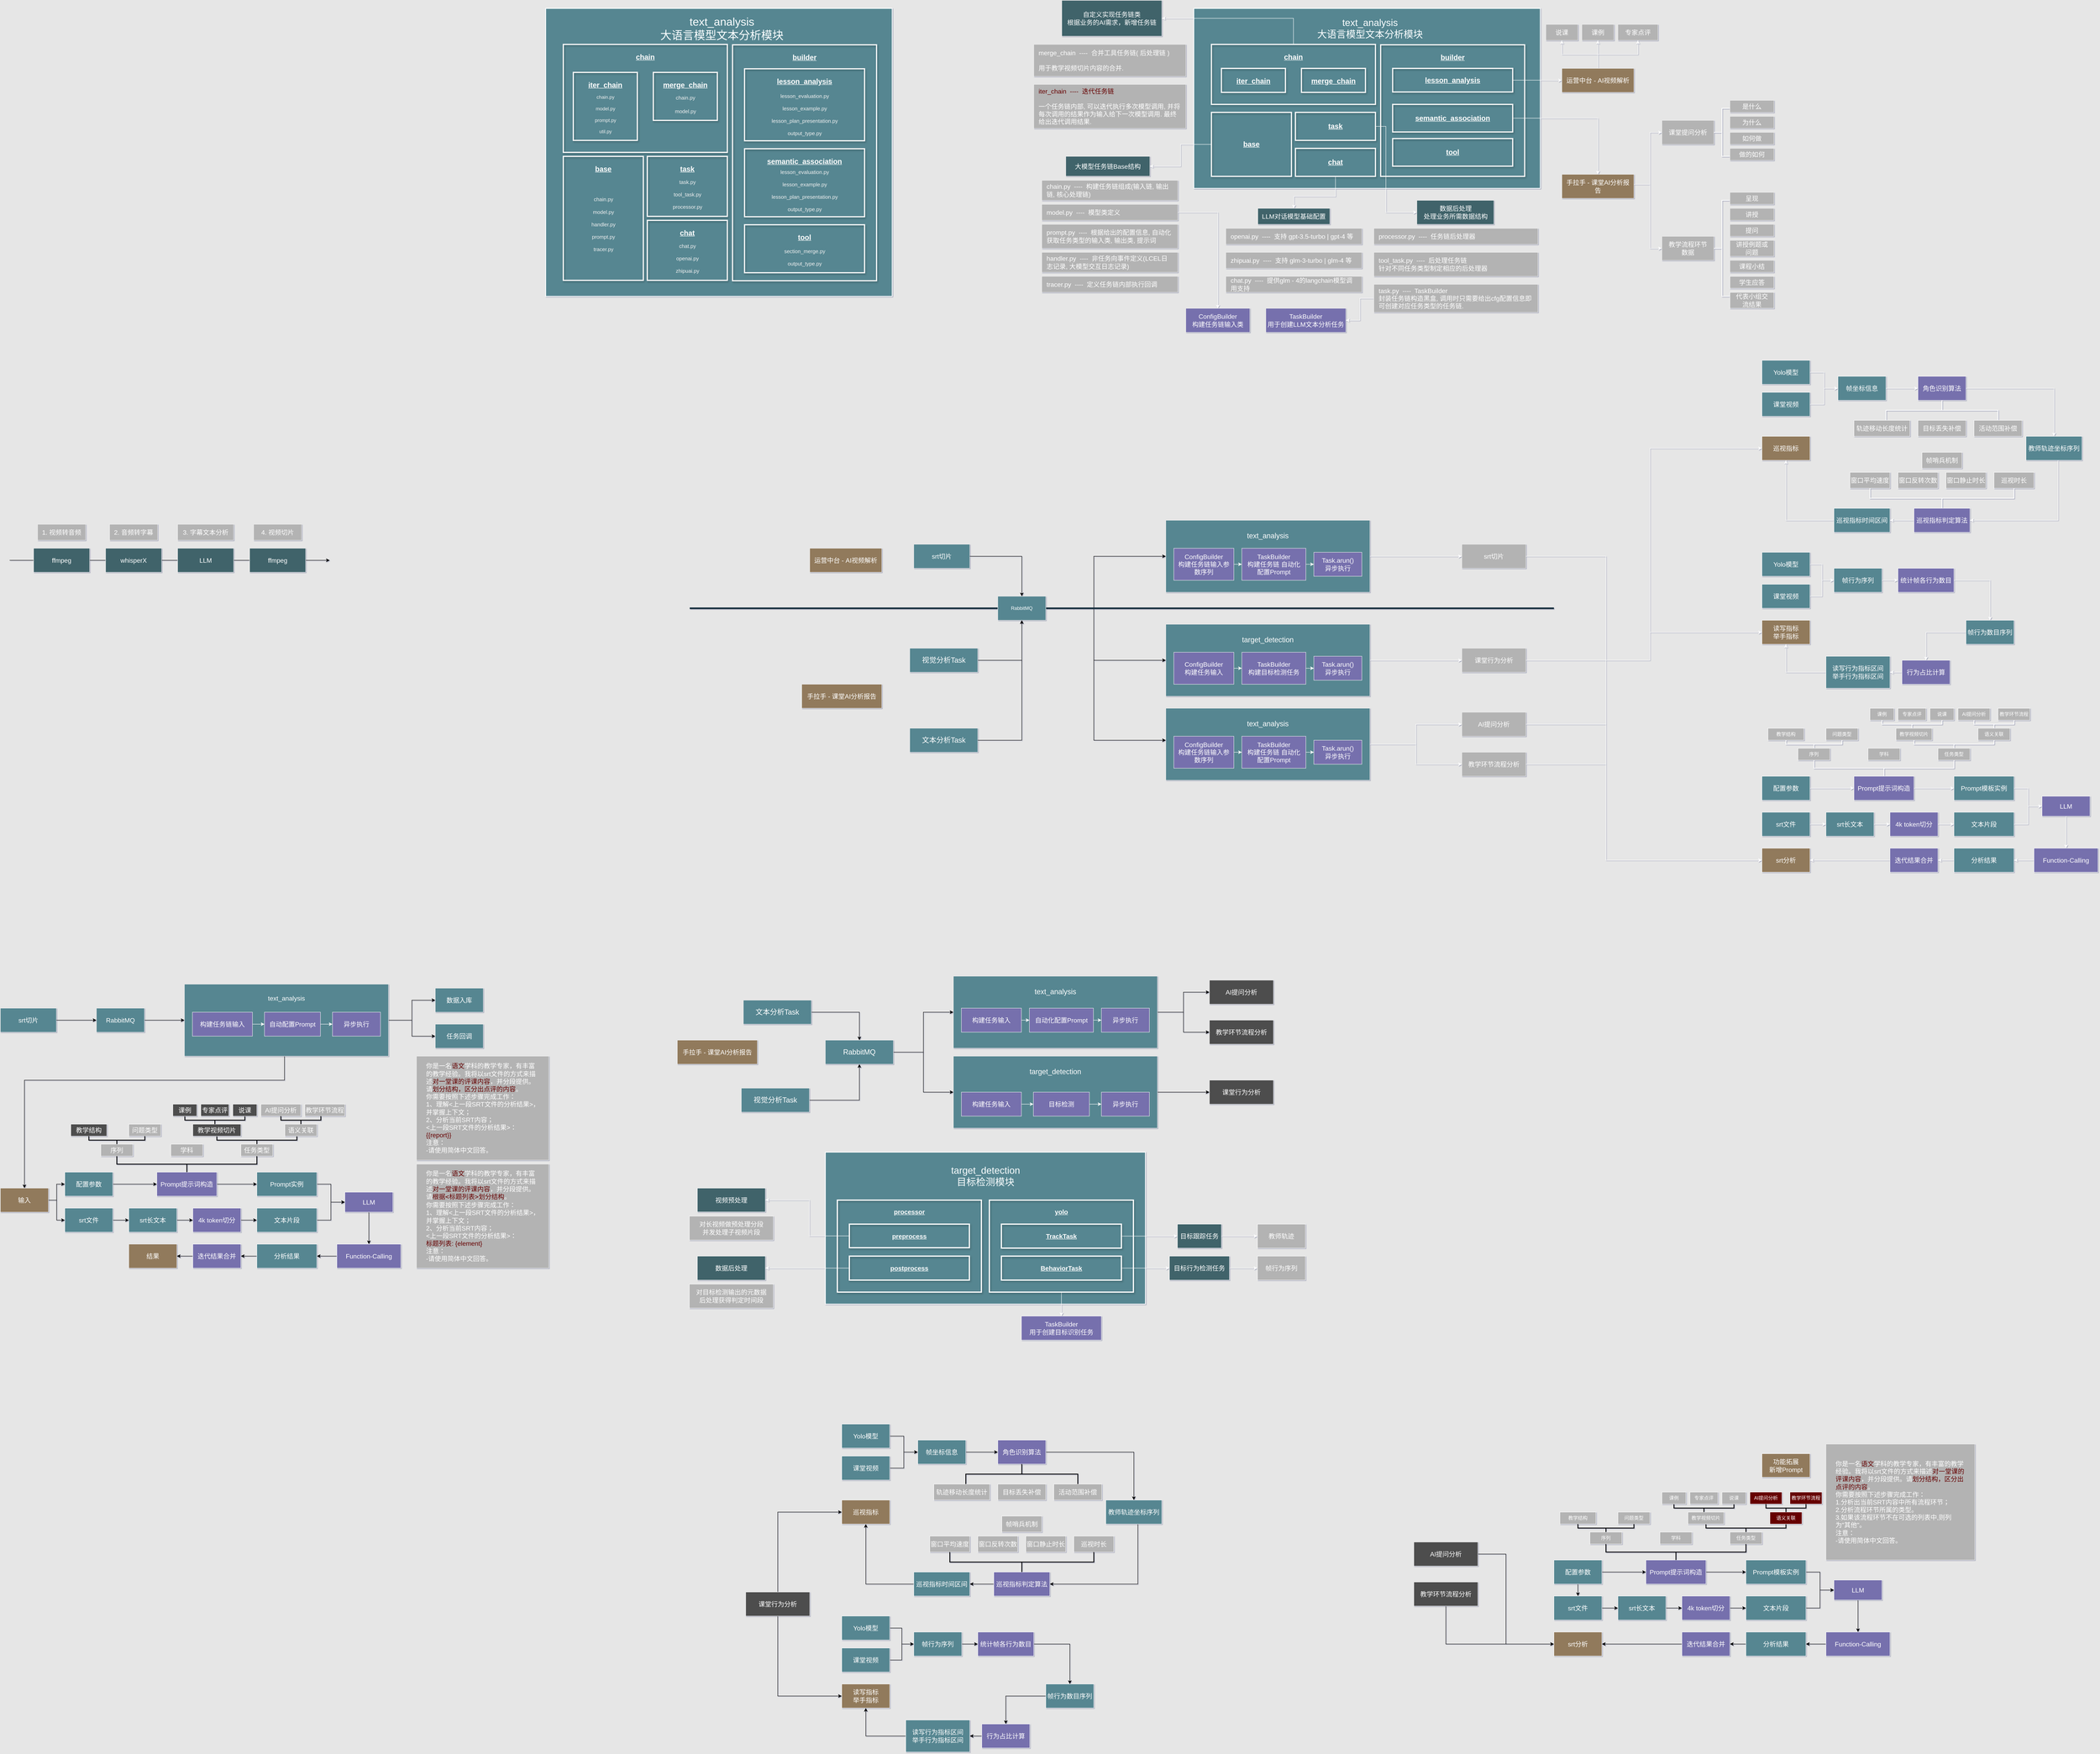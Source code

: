 <mxfile version="26.0.6">
  <diagram name="第 1 页" id="G8Gu9M5q1Nl5RtydEJoO">
    <mxGraphModel dx="5313" dy="923" grid="0" gridSize="10" guides="1" tooltips="1" connect="1" arrows="1" fold="1" page="1" pageScale="1" pageWidth="1920" pageHeight="1200" background="#E6E6E6" math="0" shadow="1">
      <root>
        <mxCell id="0" />
        <mxCell id="WMzPyDUsOqCz2ll-9EmE-40" value="背景" parent="0" />
        <mxCell id="DJeJ0WupjgjEQ-0ei73R-11" value="" style="endArrow=classic;html=1;rounded=0;" parent="WMzPyDUsOqCz2ll-9EmE-40" edge="1">
          <mxGeometry width="50" height="50" relative="1" as="geometry">
            <mxPoint x="-3400" y="1500" as="sourcePoint" />
            <mxPoint x="-2600" y="1500" as="targetPoint" />
          </mxGeometry>
        </mxCell>
        <mxCell id="kDLyk9LM41XHHte6cfVA-20" value="手拉手 - 课堂AI分析报告" style="rounded=0;whiteSpace=wrap;html=1;strokeColor=#EEEEEE;fontColor=#FFFFFF;fillColor=#917A5B;align=center;spacingLeft=0;spacing=12;fontSize=16;" parent="WMzPyDUsOqCz2ll-9EmE-40" vertex="1">
          <mxGeometry x="-1420" y="1810" width="200" height="60" as="geometry" />
        </mxCell>
        <mxCell id="kDLyk9LM41XHHte6cfVA-23" value="文本分析Task" style="rounded=0;whiteSpace=wrap;html=1;strokeColor=#EEEEEE;fontColor=#FFFFFF;fillColor=#568691;verticalAlign=middle;fontSize=18;" parent="WMzPyDUsOqCz2ll-9EmE-40" vertex="1">
          <mxGeometry x="-1150" y="1920" width="170" height="60" as="geometry" />
        </mxCell>
        <mxCell id="kDLyk9LM41XHHte6cfVA-24" value="" style="edgeStyle=orthogonalEdgeStyle;rounded=0;orthogonalLoop=1;jettySize=auto;html=1;strokeColor=#FFFFFF;fontSize=16;" parent="WMzPyDUsOqCz2ll-9EmE-40" edge="1">
          <mxGeometry relative="1" as="geometry">
            <mxPoint x="710" y="1620" as="sourcePoint" />
          </mxGeometry>
        </mxCell>
        <mxCell id="kDLyk9LM41XHHte6cfVA-28" style="edgeStyle=orthogonalEdgeStyle;rounded=0;orthogonalLoop=1;jettySize=auto;html=1;strokeColor=#FFFFFF;fontSize=16;" parent="WMzPyDUsOqCz2ll-9EmE-40" edge="1">
          <mxGeometry relative="1" as="geometry">
            <mxPoint x="890" y="1620" as="sourcePoint" />
          </mxGeometry>
        </mxCell>
        <mxCell id="kDLyk9LM41XHHte6cfVA-36" value="" style="rounded=0;whiteSpace=wrap;html=1;strokeColor=#FAFEFF;fontColor=#FFFFFF;fillColor=#568691;verticalAlign=top;strokeWidth=2;" parent="WMzPyDUsOqCz2ll-9EmE-40" vertex="1">
          <mxGeometry x="-440" y="120" width="866" height="450" as="geometry" />
        </mxCell>
        <mxCell id="kDLyk9LM41XHHte6cfVA-37" value="text_analysis&lt;br style=&quot;font-size: 24px;&quot;&gt;大语言模型文本分析模块" style="text;html=1;align=center;verticalAlign=middle;resizable=0;points=[];autosize=1;strokeColor=none;fillColor=none;fontSize=24;fontColor=#FAFEFF;" parent="WMzPyDUsOqCz2ll-9EmE-40" vertex="1">
          <mxGeometry x="-145" y="135" width="290" height="70" as="geometry" />
        </mxCell>
        <mxCell id="r0dBYI5Nb1FLqOMZje93-1" value="手拉手 - 课堂AI分析报告" style="rounded=0;whiteSpace=wrap;html=1;strokeColor=#EEEEEE;fontColor=#FFFFFF;fillColor=#917A5B;align=center;spacingLeft=0;spacing=12;fontSize=16;" parent="WMzPyDUsOqCz2ll-9EmE-40" vertex="1">
          <mxGeometry x="-1731" y="2700" width="200" height="60" as="geometry" />
        </mxCell>
        <mxCell id="r0dBYI5Nb1FLqOMZje93-24" style="edgeStyle=orthogonalEdgeStyle;rounded=0;orthogonalLoop=1;jettySize=auto;html=1;" parent="WMzPyDUsOqCz2ll-9EmE-40" source="r0dBYI5Nb1FLqOMZje93-2" target="r0dBYI5Nb1FLqOMZje93-22" edge="1">
          <mxGeometry relative="1" as="geometry" />
        </mxCell>
        <mxCell id="r0dBYI5Nb1FLqOMZje93-2" value="文本分析Task" style="rounded=0;whiteSpace=wrap;html=1;strokeColor=#EEEEEE;fontColor=#FFFFFF;fillColor=#568691;verticalAlign=middle;fontSize=18;" parent="WMzPyDUsOqCz2ll-9EmE-40" vertex="1">
          <mxGeometry x="-1566" y="2600" width="170" height="60" as="geometry" />
        </mxCell>
        <mxCell id="r0dBYI5Nb1FLqOMZje93-3" style="edgeStyle=orthogonalEdgeStyle;rounded=0;orthogonalLoop=1;jettySize=auto;html=1;strokeColor=#000000;" parent="WMzPyDUsOqCz2ll-9EmE-40" source="r0dBYI5Nb1FLqOMZje93-5" target="r0dBYI5Nb1FLqOMZje93-19" edge="1">
          <mxGeometry relative="1" as="geometry" />
        </mxCell>
        <mxCell id="r0dBYI5Nb1FLqOMZje93-4" style="edgeStyle=orthogonalEdgeStyle;rounded=0;orthogonalLoop=1;jettySize=auto;html=1;strokeColor=#000000;" parent="WMzPyDUsOqCz2ll-9EmE-40" source="r0dBYI5Nb1FLqOMZje93-5" target="r0dBYI5Nb1FLqOMZje93-20" edge="1">
          <mxGeometry relative="1" as="geometry" />
        </mxCell>
        <mxCell id="r0dBYI5Nb1FLqOMZje93-5" value="&lt;br&gt;text_analysis" style="rounded=0;whiteSpace=wrap;html=1;strokeColor=#EEEEEE;fontColor=#FFFFFF;fillColor=#568691;verticalAlign=top;fontSize=18;" parent="WMzPyDUsOqCz2ll-9EmE-40" vertex="1">
          <mxGeometry x="-1041" y="2540" width="510" height="180" as="geometry" />
        </mxCell>
        <mxCell id="r0dBYI5Nb1FLqOMZje93-6" value="" style="edgeStyle=orthogonalEdgeStyle;rounded=0;orthogonalLoop=1;jettySize=auto;html=1;strokeColor=#FFFFFF;fontSize=16;" parent="WMzPyDUsOqCz2ll-9EmE-40" source="r0dBYI5Nb1FLqOMZje93-7" target="r0dBYI5Nb1FLqOMZje93-8" edge="1">
          <mxGeometry relative="1" as="geometry" />
        </mxCell>
        <mxCell id="r0dBYI5Nb1FLqOMZje93-7" value="构建任务输入" style="rounded=0;whiteSpace=wrap;html=1;strokeColor=#EEEEEE;fontColor=#FFFFFF;fillColor=#766FAD;align=center;spacingLeft=0;spacing=12;fontSize=16;" parent="WMzPyDUsOqCz2ll-9EmE-40" vertex="1">
          <mxGeometry x="-1021" y="2620" width="150" height="60" as="geometry" />
        </mxCell>
        <mxCell id="r0dBYI5Nb1FLqOMZje93-8" value="自动化配置Prompt" style="rounded=0;whiteSpace=wrap;html=1;strokeColor=#EEEEEE;fontColor=#FFFFFF;fillColor=#766FAD;align=center;spacingLeft=0;spacing=12;fontSize=16;" parent="WMzPyDUsOqCz2ll-9EmE-40" vertex="1">
          <mxGeometry x="-851" y="2620" width="160" height="60" as="geometry" />
        </mxCell>
        <mxCell id="r0dBYI5Nb1FLqOMZje93-9" value="异步执行" style="rounded=0;whiteSpace=wrap;html=1;strokeColor=#EEEEEE;fontColor=#FFFFFF;fillColor=#766FAD;align=center;spacingLeft=0;spacing=12;fontSize=16;" parent="WMzPyDUsOqCz2ll-9EmE-40" vertex="1">
          <mxGeometry x="-671" y="2620" width="120" height="60" as="geometry" />
        </mxCell>
        <mxCell id="r0dBYI5Nb1FLqOMZje93-10" style="edgeStyle=orthogonalEdgeStyle;rounded=0;orthogonalLoop=1;jettySize=auto;html=1;strokeColor=#FFFFFF;fontSize=16;" parent="WMzPyDUsOqCz2ll-9EmE-40" source="r0dBYI5Nb1FLqOMZje93-8" target="r0dBYI5Nb1FLqOMZje93-9" edge="1">
          <mxGeometry relative="1" as="geometry" />
        </mxCell>
        <mxCell id="CRdBPtVAP-wJbFF8JmSy-14" style="edgeStyle=orthogonalEdgeStyle;rounded=0;orthogonalLoop=1;jettySize=auto;html=1;" parent="WMzPyDUsOqCz2ll-9EmE-40" source="r0dBYI5Nb1FLqOMZje93-12" target="r0dBYI5Nb1FLqOMZje93-21" edge="1">
          <mxGeometry relative="1" as="geometry" />
        </mxCell>
        <mxCell id="r0dBYI5Nb1FLqOMZje93-12" value="&lt;br&gt;target_detection" style="rounded=0;whiteSpace=wrap;html=1;strokeColor=#EEEEEE;fontColor=#FFFFFF;fillColor=#568691;verticalAlign=top;fontSize=18;" parent="WMzPyDUsOqCz2ll-9EmE-40" vertex="1">
          <mxGeometry x="-1041" y="2740" width="510" height="180" as="geometry" />
        </mxCell>
        <mxCell id="r0dBYI5Nb1FLqOMZje93-13" value="" style="edgeStyle=orthogonalEdgeStyle;rounded=0;orthogonalLoop=1;jettySize=auto;html=1;strokeColor=#FFFFFF;fontSize=16;" parent="WMzPyDUsOqCz2ll-9EmE-40" source="r0dBYI5Nb1FLqOMZje93-14" target="r0dBYI5Nb1FLqOMZje93-15" edge="1">
          <mxGeometry relative="1" as="geometry" />
        </mxCell>
        <mxCell id="r0dBYI5Nb1FLqOMZje93-14" value="构建任务输入" style="rounded=0;whiteSpace=wrap;html=1;strokeColor=#EEEEEE;fontColor=#FFFFFF;fillColor=#766FAD;align=center;spacingLeft=0;spacing=12;fontSize=16;" parent="WMzPyDUsOqCz2ll-9EmE-40" vertex="1">
          <mxGeometry x="-1021" y="2830" width="150" height="60" as="geometry" />
        </mxCell>
        <mxCell id="r0dBYI5Nb1FLqOMZje93-15" value="目标检测" style="rounded=0;whiteSpace=wrap;html=1;strokeColor=#EEEEEE;fontColor=#FFFFFF;fillColor=#766FAD;align=center;spacingLeft=0;spacing=12;fontSize=16;" parent="WMzPyDUsOqCz2ll-9EmE-40" vertex="1">
          <mxGeometry x="-841" y="2830" width="140" height="60" as="geometry" />
        </mxCell>
        <mxCell id="r0dBYI5Nb1FLqOMZje93-16" value="异步执行" style="rounded=0;whiteSpace=wrap;html=1;strokeColor=#EEEEEE;fontColor=#FFFFFF;fillColor=#766FAD;align=center;spacingLeft=0;spacing=12;fontSize=16;" parent="WMzPyDUsOqCz2ll-9EmE-40" vertex="1">
          <mxGeometry x="-671" y="2830" width="120" height="60" as="geometry" />
        </mxCell>
        <mxCell id="r0dBYI5Nb1FLqOMZje93-17" style="edgeStyle=orthogonalEdgeStyle;rounded=0;orthogonalLoop=1;jettySize=auto;html=1;strokeColor=#FFFFFF;fontSize=16;" parent="WMzPyDUsOqCz2ll-9EmE-40" source="r0dBYI5Nb1FLqOMZje93-15" target="r0dBYI5Nb1FLqOMZje93-16" edge="1">
          <mxGeometry relative="1" as="geometry" />
        </mxCell>
        <mxCell id="r0dBYI5Nb1FLqOMZje93-23" value="" style="edgeStyle=orthogonalEdgeStyle;rounded=0;orthogonalLoop=1;jettySize=auto;html=1;" parent="WMzPyDUsOqCz2ll-9EmE-40" source="r0dBYI5Nb1FLqOMZje93-18" target="r0dBYI5Nb1FLqOMZje93-22" edge="1">
          <mxGeometry relative="1" as="geometry" />
        </mxCell>
        <mxCell id="r0dBYI5Nb1FLqOMZje93-18" value="视觉分析Task" style="rounded=0;whiteSpace=wrap;html=1;strokeColor=#EEEEEE;fontColor=#FFFFFF;fillColor=#568691;verticalAlign=middle;fontSize=18;" parent="WMzPyDUsOqCz2ll-9EmE-40" vertex="1">
          <mxGeometry x="-1571" y="2820" width="170" height="60" as="geometry" />
        </mxCell>
        <mxCell id="r0dBYI5Nb1FLqOMZje93-19" value="AI提问分析" style="rounded=0;whiteSpace=wrap;html=1;strokeColor=#EEEEEE;fontColor=#FFFFFF;fillColor=#4D4D4D;fontSize=16;" parent="WMzPyDUsOqCz2ll-9EmE-40" vertex="1">
          <mxGeometry x="-401" y="2550" width="160" height="60" as="geometry" />
        </mxCell>
        <mxCell id="r0dBYI5Nb1FLqOMZje93-20" value="教学环节流程分析" style="rounded=0;whiteSpace=wrap;html=1;strokeColor=#EEEEEE;fontColor=#FFFFFF;fillColor=#4D4D4D;fontSize=16;" parent="WMzPyDUsOqCz2ll-9EmE-40" vertex="1">
          <mxGeometry x="-401" y="2650" width="160" height="60" as="geometry" />
        </mxCell>
        <mxCell id="r0dBYI5Nb1FLqOMZje93-21" value="课堂行为分析" style="rounded=0;whiteSpace=wrap;html=1;strokeColor=#EEEEEE;fontColor=#FFFFFF;fillColor=#4D4D4D;fontSize=16;" parent="WMzPyDUsOqCz2ll-9EmE-40" vertex="1">
          <mxGeometry x="-401" y="2800" width="160" height="60" as="geometry" />
        </mxCell>
        <mxCell id="r0dBYI5Nb1FLqOMZje93-26" style="edgeStyle=orthogonalEdgeStyle;rounded=0;orthogonalLoop=1;jettySize=auto;html=1;" parent="WMzPyDUsOqCz2ll-9EmE-40" source="r0dBYI5Nb1FLqOMZje93-22" target="r0dBYI5Nb1FLqOMZje93-12" edge="1">
          <mxGeometry relative="1" as="geometry" />
        </mxCell>
        <mxCell id="r0dBYI5Nb1FLqOMZje93-27" style="edgeStyle=orthogonalEdgeStyle;rounded=0;orthogonalLoop=1;jettySize=auto;html=1;" parent="WMzPyDUsOqCz2ll-9EmE-40" source="r0dBYI5Nb1FLqOMZje93-22" target="r0dBYI5Nb1FLqOMZje93-5" edge="1">
          <mxGeometry relative="1" as="geometry" />
        </mxCell>
        <mxCell id="r0dBYI5Nb1FLqOMZje93-22" value="RabbitMQ" style="rounded=0;whiteSpace=wrap;html=1;strokeColor=#EEEEEE;fontColor=#FFFFFF;fillColor=#568691;verticalAlign=middle;fontSize=18;" parent="WMzPyDUsOqCz2ll-9EmE-40" vertex="1">
          <mxGeometry x="-1361" y="2700" width="170" height="60" as="geometry" />
        </mxCell>
        <mxCell id="r0dBYI5Nb1FLqOMZje93-155" style="edgeStyle=orthogonalEdgeStyle;rounded=0;orthogonalLoop=1;jettySize=auto;html=1;" parent="WMzPyDUsOqCz2ll-9EmE-40" source="r0dBYI5Nb1FLqOMZje93-28" target="r0dBYI5Nb1FLqOMZje93-115" edge="1">
          <mxGeometry relative="1" as="geometry">
            <Array as="points">
              <mxPoint x="340" y="3985" />
              <mxPoint x="340" y="4210" />
            </Array>
          </mxGeometry>
        </mxCell>
        <mxCell id="r0dBYI5Nb1FLqOMZje93-28" value="AI提问分析" style="rounded=0;whiteSpace=wrap;html=1;strokeColor=#EEEEEE;fontColor=#FFFFFF;fillColor=#4D4D4D;fontSize=16;" parent="WMzPyDUsOqCz2ll-9EmE-40" vertex="1">
          <mxGeometry x="110" y="3955" width="160" height="60" as="geometry" />
        </mxCell>
        <mxCell id="r0dBYI5Nb1FLqOMZje93-157" style="edgeStyle=orthogonalEdgeStyle;rounded=0;orthogonalLoop=1;jettySize=auto;html=1;" parent="WMzPyDUsOqCz2ll-9EmE-40" source="r0dBYI5Nb1FLqOMZje93-29" target="r0dBYI5Nb1FLqOMZje93-115" edge="1">
          <mxGeometry relative="1" as="geometry">
            <Array as="points">
              <mxPoint x="190" y="4210" />
            </Array>
          </mxGeometry>
        </mxCell>
        <mxCell id="r0dBYI5Nb1FLqOMZje93-29" value="教学环节流程分析" style="rounded=0;whiteSpace=wrap;html=1;strokeColor=#EEEEEE;fontColor=#FFFFFF;fillColor=#4D4D4D;fontSize=16;" parent="WMzPyDUsOqCz2ll-9EmE-40" vertex="1">
          <mxGeometry x="110" y="4055" width="160" height="60" as="geometry" />
        </mxCell>
        <mxCell id="r0dBYI5Nb1FLqOMZje93-113" style="edgeStyle=orthogonalEdgeStyle;rounded=0;orthogonalLoop=1;jettySize=auto;html=1;" parent="WMzPyDUsOqCz2ll-9EmE-40" source="r0dBYI5Nb1FLqOMZje93-30" target="r0dBYI5Nb1FLqOMZje93-97" edge="1">
          <mxGeometry relative="1" as="geometry">
            <Array as="points">
              <mxPoint x="-1480" y="3880" />
            </Array>
          </mxGeometry>
        </mxCell>
        <mxCell id="r0dBYI5Nb1FLqOMZje93-114" style="edgeStyle=orthogonalEdgeStyle;rounded=0;orthogonalLoop=1;jettySize=auto;html=1;" parent="WMzPyDUsOqCz2ll-9EmE-40" source="r0dBYI5Nb1FLqOMZje93-30" target="r0dBYI5Nb1FLqOMZje93-98" edge="1">
          <mxGeometry relative="1" as="geometry">
            <Array as="points">
              <mxPoint x="-1480" y="4340" />
            </Array>
          </mxGeometry>
        </mxCell>
        <mxCell id="r0dBYI5Nb1FLqOMZje93-30" value="课堂行为分析" style="rounded=0;whiteSpace=wrap;html=1;strokeColor=#EEEEEE;fontColor=#FFFFFF;fillColor=#4D4D4D;fontSize=16;" parent="WMzPyDUsOqCz2ll-9EmE-40" vertex="1">
          <mxGeometry x="-1560" y="4080" width="160" height="60" as="geometry" />
        </mxCell>
        <mxCell id="r0dBYI5Nb1FLqOMZje93-72" style="edgeStyle=orthogonalEdgeStyle;rounded=0;orthogonalLoop=1;jettySize=auto;html=1;exitX=0.5;exitY=1;exitDx=0;exitDy=0;strokeColor=#FFFFFF;fontSize=16;" parent="WMzPyDUsOqCz2ll-9EmE-40" edge="1">
          <mxGeometry relative="1" as="geometry">
            <mxPoint x="-866" y="3751" as="sourcePoint" />
            <mxPoint x="-866" y="3751" as="targetPoint" />
          </mxGeometry>
        </mxCell>
        <mxCell id="r0dBYI5Nb1FLqOMZje93-73" style="edgeStyle=orthogonalEdgeStyle;rounded=0;orthogonalLoop=1;jettySize=auto;html=1;strokeColor=#000000;fontSize=16;" parent="WMzPyDUsOqCz2ll-9EmE-40" source="r0dBYI5Nb1FLqOMZje93-74" target="r0dBYI5Nb1FLqOMZje93-78" edge="1">
          <mxGeometry relative="1" as="geometry" />
        </mxCell>
        <mxCell id="r0dBYI5Nb1FLqOMZje93-74" value="Yolo模型" style="rounded=0;whiteSpace=wrap;html=1;strokeColor=#FFFFFF;fontColor=#FFFFFF;fillColor=#568691;fontSize=16;" parent="WMzPyDUsOqCz2ll-9EmE-40" vertex="1">
          <mxGeometry x="-1320" y="3660" width="120" height="60" as="geometry" />
        </mxCell>
        <mxCell id="r0dBYI5Nb1FLqOMZje93-75" style="edgeStyle=orthogonalEdgeStyle;rounded=0;orthogonalLoop=1;jettySize=auto;html=1;strokeColor=#000000;fontSize=16;" parent="WMzPyDUsOqCz2ll-9EmE-40" source="r0dBYI5Nb1FLqOMZje93-76" target="r0dBYI5Nb1FLqOMZje93-78" edge="1">
          <mxGeometry relative="1" as="geometry" />
        </mxCell>
        <mxCell id="r0dBYI5Nb1FLqOMZje93-76" value="课堂视频" style="rounded=0;whiteSpace=wrap;html=1;strokeColor=#FFFFFF;fontColor=#FFFFFF;fillColor=#568691;fontSize=16;" parent="WMzPyDUsOqCz2ll-9EmE-40" vertex="1">
          <mxGeometry x="-1320" y="3740" width="120" height="60" as="geometry" />
        </mxCell>
        <mxCell id="r0dBYI5Nb1FLqOMZje93-77" value="" style="edgeStyle=orthogonalEdgeStyle;rounded=0;orthogonalLoop=1;jettySize=auto;html=1;strokeColor=#000000;fontSize=16;" parent="WMzPyDUsOqCz2ll-9EmE-40" source="r0dBYI5Nb1FLqOMZje93-78" target="r0dBYI5Nb1FLqOMZje93-80" edge="1">
          <mxGeometry relative="1" as="geometry" />
        </mxCell>
        <mxCell id="r0dBYI5Nb1FLqOMZje93-78" value="帧坐标信息" style="rounded=0;whiteSpace=wrap;html=1;strokeColor=#FFFFFF;fontColor=#FFFFFF;fillColor=#568691;fontSize=16;" parent="WMzPyDUsOqCz2ll-9EmE-40" vertex="1">
          <mxGeometry x="-1130" y="3700" width="120" height="60" as="geometry" />
        </mxCell>
        <mxCell id="r0dBYI5Nb1FLqOMZje93-79" value="" style="edgeStyle=orthogonalEdgeStyle;rounded=0;orthogonalLoop=1;jettySize=auto;html=1;strokeColor=#000000;fontSize=16;" parent="WMzPyDUsOqCz2ll-9EmE-40" source="r0dBYI5Nb1FLqOMZje93-80" target="r0dBYI5Nb1FLqOMZje93-82" edge="1">
          <mxGeometry relative="1" as="geometry" />
        </mxCell>
        <mxCell id="r0dBYI5Nb1FLqOMZje93-80" value="角色识别算法" style="rounded=0;whiteSpace=wrap;html=1;strokeColor=#FFFFFF;fontColor=#FFFFFF;fillColor=#766FAD;fontSize=16;" parent="WMzPyDUsOqCz2ll-9EmE-40" vertex="1">
          <mxGeometry x="-930" y="3700" width="120" height="60" as="geometry" />
        </mxCell>
        <mxCell id="r0dBYI5Nb1FLqOMZje93-81" value="" style="edgeStyle=orthogonalEdgeStyle;rounded=0;orthogonalLoop=1;jettySize=auto;html=1;strokeColor=#000000;fontSize=16;" parent="WMzPyDUsOqCz2ll-9EmE-40" source="r0dBYI5Nb1FLqOMZje93-82" target="r0dBYI5Nb1FLqOMZje93-84" edge="1">
          <mxGeometry relative="1" as="geometry">
            <Array as="points">
              <mxPoint x="-580" y="4060" />
            </Array>
          </mxGeometry>
        </mxCell>
        <mxCell id="r0dBYI5Nb1FLqOMZje93-82" value="教师轨迹坐标序列" style="rounded=0;whiteSpace=wrap;html=1;strokeColor=#FFFFFF;fontColor=#FFFFFF;fillColor=#568691;fontSize=16;" parent="WMzPyDUsOqCz2ll-9EmE-40" vertex="1">
          <mxGeometry x="-660" y="3850" width="140" height="60" as="geometry" />
        </mxCell>
        <mxCell id="r0dBYI5Nb1FLqOMZje93-83" value="" style="edgeStyle=orthogonalEdgeStyle;rounded=0;orthogonalLoop=1;jettySize=auto;html=1;strokeColor=#000000;fontSize=16;" parent="WMzPyDUsOqCz2ll-9EmE-40" source="r0dBYI5Nb1FLqOMZje93-84" target="r0dBYI5Nb1FLqOMZje93-86" edge="1">
          <mxGeometry relative="1" as="geometry" />
        </mxCell>
        <mxCell id="r0dBYI5Nb1FLqOMZje93-84" value="巡视指标判定算法" style="rounded=0;whiteSpace=wrap;html=1;strokeColor=#FFFFFF;fontColor=#FFFFFF;fillColor=#766FAD;fontSize=16;" parent="WMzPyDUsOqCz2ll-9EmE-40" vertex="1">
          <mxGeometry x="-940" y="4030" width="140" height="60" as="geometry" />
        </mxCell>
        <mxCell id="r0dBYI5Nb1FLqOMZje93-85" style="edgeStyle=orthogonalEdgeStyle;rounded=0;orthogonalLoop=1;jettySize=auto;html=1;strokeColor=#000000;fontSize=16;" parent="WMzPyDUsOqCz2ll-9EmE-40" source="r0dBYI5Nb1FLqOMZje93-86" target="r0dBYI5Nb1FLqOMZje93-97" edge="1">
          <mxGeometry relative="1" as="geometry" />
        </mxCell>
        <mxCell id="r0dBYI5Nb1FLqOMZje93-86" value="巡视指标时间区间" style="rounded=0;whiteSpace=wrap;html=1;strokeColor=#FFFFFF;fontColor=#FFFFFF;fillColor=#568691;fontSize=16;" parent="WMzPyDUsOqCz2ll-9EmE-40" vertex="1">
          <mxGeometry x="-1140" y="4030" width="140" height="60" as="geometry" />
        </mxCell>
        <mxCell id="r0dBYI5Nb1FLqOMZje93-87" value="轨迹移动长度统计" style="rounded=0;whiteSpace=wrap;html=1;strokeColor=#FFFFFF;fontColor=#FFFFFF;fillColor=#B3B3B3;fontSize=16;" parent="WMzPyDUsOqCz2ll-9EmE-40" vertex="1">
          <mxGeometry x="-1090" y="3810" width="140" height="40" as="geometry" />
        </mxCell>
        <mxCell id="r0dBYI5Nb1FLqOMZje93-88" value="目标丢失补偿" style="rounded=0;whiteSpace=wrap;html=1;strokeColor=#FFFFFF;fontColor=#FFFFFF;fillColor=#B3B3B3;fontSize=16;" parent="WMzPyDUsOqCz2ll-9EmE-40" vertex="1">
          <mxGeometry x="-930" y="3810" width="120" height="40" as="geometry" />
        </mxCell>
        <mxCell id="r0dBYI5Nb1FLqOMZje93-89" value="活动范围补偿" style="rounded=0;whiteSpace=wrap;html=1;strokeColor=#FFFFFF;fontColor=#FFFFFF;fillColor=#B3B3B3;fontSize=16;" parent="WMzPyDUsOqCz2ll-9EmE-40" vertex="1">
          <mxGeometry x="-790" y="3810" width="120" height="40" as="geometry" />
        </mxCell>
        <mxCell id="r0dBYI5Nb1FLqOMZje93-90" value="" style="strokeWidth=2;html=1;shape=mxgraph.flowchart.annotation_2;align=left;labelPosition=right;pointerEvents=1;direction=south;strokeColor=#000000;fontSize=16;" parent="WMzPyDUsOqCz2ll-9EmE-40" vertex="1">
          <mxGeometry x="-1010" y="3760" width="280" height="50" as="geometry" />
        </mxCell>
        <mxCell id="r0dBYI5Nb1FLqOMZje93-91" value="窗口平均速度" style="rounded=0;whiteSpace=wrap;html=1;strokeColor=#FFFFFF;fontColor=#FFFFFF;fillColor=#B3B3B3;fontSize=16;" parent="WMzPyDUsOqCz2ll-9EmE-40" vertex="1">
          <mxGeometry x="-1100" y="3940" width="100" height="40" as="geometry" />
        </mxCell>
        <mxCell id="r0dBYI5Nb1FLqOMZje93-92" value="窗口反转次数" style="rounded=0;whiteSpace=wrap;html=1;strokeColor=#FFFFFF;fontColor=#FFFFFF;fillColor=#B3B3B3;fontSize=16;" parent="WMzPyDUsOqCz2ll-9EmE-40" vertex="1">
          <mxGeometry x="-980" y="3940" width="100" height="40" as="geometry" />
        </mxCell>
        <mxCell id="r0dBYI5Nb1FLqOMZje93-93" value="窗口静止时长" style="rounded=0;whiteSpace=wrap;html=1;strokeColor=#FFFFFF;fontColor=#FFFFFF;fillColor=#B3B3B3;fontSize=16;" parent="WMzPyDUsOqCz2ll-9EmE-40" vertex="1">
          <mxGeometry x="-860" y="3940" width="100" height="40" as="geometry" />
        </mxCell>
        <mxCell id="r0dBYI5Nb1FLqOMZje93-94" value="帧哨兵机制" style="rounded=0;whiteSpace=wrap;html=1;strokeColor=#FFFFFF;fontColor=#FFFFFF;fillColor=#B3B3B3;fontSize=16;" parent="WMzPyDUsOqCz2ll-9EmE-40" vertex="1">
          <mxGeometry x="-920" y="3890" width="100" height="40" as="geometry" />
        </mxCell>
        <mxCell id="r0dBYI5Nb1FLqOMZje93-95" value="巡视时长" style="rounded=0;whiteSpace=wrap;html=1;strokeColor=#FFFFFF;fontColor=#FFFFFF;fillColor=#B3B3B3;fontSize=16;" parent="WMzPyDUsOqCz2ll-9EmE-40" vertex="1">
          <mxGeometry x="-740" y="3940" width="100" height="40" as="geometry" />
        </mxCell>
        <mxCell id="r0dBYI5Nb1FLqOMZje93-96" value="" style="strokeWidth=2;html=1;shape=mxgraph.flowchart.annotation_2;align=left;labelPosition=right;pointerEvents=1;direction=north;strokeColor=#000000;fontSize=16;" parent="WMzPyDUsOqCz2ll-9EmE-40" vertex="1">
          <mxGeometry x="-1050" y="3980" width="360" height="50" as="geometry" />
        </mxCell>
        <mxCell id="r0dBYI5Nb1FLqOMZje93-97" value="巡视指标" style="rounded=0;whiteSpace=wrap;html=1;strokeColor=#FFFFFF;fontColor=#FFFFFF;fillColor=#917A5B;fontSize=16;" parent="WMzPyDUsOqCz2ll-9EmE-40" vertex="1">
          <mxGeometry x="-1320" y="3850" width="120" height="60" as="geometry" />
        </mxCell>
        <mxCell id="r0dBYI5Nb1FLqOMZje93-98" value="读写指标&lt;br style=&quot;font-size: 16px;&quot;&gt;举手指标" style="rounded=0;whiteSpace=wrap;html=1;strokeColor=#FFFFFF;fontColor=#FFFFFF;fillColor=#917A5B;fontSize=16;" parent="WMzPyDUsOqCz2ll-9EmE-40" vertex="1">
          <mxGeometry x="-1320" y="4310" width="120" height="60" as="geometry" />
        </mxCell>
        <mxCell id="r0dBYI5Nb1FLqOMZje93-99" style="edgeStyle=orthogonalEdgeStyle;rounded=0;orthogonalLoop=1;jettySize=auto;html=1;strokeColor=#000000;fontSize=16;" parent="WMzPyDUsOqCz2ll-9EmE-40" source="r0dBYI5Nb1FLqOMZje93-100" target="r0dBYI5Nb1FLqOMZje93-104" edge="1">
          <mxGeometry relative="1" as="geometry" />
        </mxCell>
        <mxCell id="r0dBYI5Nb1FLqOMZje93-100" value="Yolo模型" style="rounded=0;whiteSpace=wrap;html=1;strokeColor=#FFFFFF;fontColor=#FFFFFF;fillColor=#568691;fontSize=16;" parent="WMzPyDUsOqCz2ll-9EmE-40" vertex="1">
          <mxGeometry x="-1320" y="4140" width="120" height="60" as="geometry" />
        </mxCell>
        <mxCell id="r0dBYI5Nb1FLqOMZje93-101" style="edgeStyle=orthogonalEdgeStyle;rounded=0;orthogonalLoop=1;jettySize=auto;html=1;entryX=0;entryY=0.5;entryDx=0;entryDy=0;strokeColor=#000000;fontSize=16;" parent="WMzPyDUsOqCz2ll-9EmE-40" source="r0dBYI5Nb1FLqOMZje93-102" target="r0dBYI5Nb1FLqOMZje93-104" edge="1">
          <mxGeometry relative="1" as="geometry" />
        </mxCell>
        <mxCell id="r0dBYI5Nb1FLqOMZje93-102" value="课堂视频" style="rounded=0;whiteSpace=wrap;html=1;strokeColor=#FFFFFF;fontColor=#FFFFFF;fillColor=#568691;fontSize=16;" parent="WMzPyDUsOqCz2ll-9EmE-40" vertex="1">
          <mxGeometry x="-1320" y="4220" width="120" height="60" as="geometry" />
        </mxCell>
        <mxCell id="r0dBYI5Nb1FLqOMZje93-103" style="edgeStyle=orthogonalEdgeStyle;rounded=0;orthogonalLoop=1;jettySize=auto;html=1;strokeColor=#000000;fontSize=16;" parent="WMzPyDUsOqCz2ll-9EmE-40" source="r0dBYI5Nb1FLqOMZje93-104" target="r0dBYI5Nb1FLqOMZje93-106" edge="1">
          <mxGeometry relative="1" as="geometry" />
        </mxCell>
        <mxCell id="r0dBYI5Nb1FLqOMZje93-104" value="帧行为序列" style="rounded=0;whiteSpace=wrap;html=1;strokeColor=#FFFFFF;fontColor=#FFFFFF;fillColor=#568691;fontSize=16;" parent="WMzPyDUsOqCz2ll-9EmE-40" vertex="1">
          <mxGeometry x="-1140" y="4180" width="120" height="60" as="geometry" />
        </mxCell>
        <mxCell id="r0dBYI5Nb1FLqOMZje93-105" style="edgeStyle=orthogonalEdgeStyle;rounded=0;orthogonalLoop=1;jettySize=auto;html=1;strokeColor=#000000;fontSize=16;" parent="WMzPyDUsOqCz2ll-9EmE-40" source="r0dBYI5Nb1FLqOMZje93-106" target="r0dBYI5Nb1FLqOMZje93-108" edge="1">
          <mxGeometry relative="1" as="geometry" />
        </mxCell>
        <mxCell id="r0dBYI5Nb1FLqOMZje93-106" value="统计帧各行为数目" style="rounded=0;whiteSpace=wrap;html=1;strokeColor=#FFFFFF;fontColor=#FFFFFF;fillColor=#766FAD;fontSize=16;" parent="WMzPyDUsOqCz2ll-9EmE-40" vertex="1">
          <mxGeometry x="-980" y="4180" width="140" height="60" as="geometry" />
        </mxCell>
        <mxCell id="r0dBYI5Nb1FLqOMZje93-107" style="edgeStyle=orthogonalEdgeStyle;rounded=0;orthogonalLoop=1;jettySize=auto;html=1;strokeColor=#000000;fontSize=16;" parent="WMzPyDUsOqCz2ll-9EmE-40" source="r0dBYI5Nb1FLqOMZje93-108" target="r0dBYI5Nb1FLqOMZje93-110" edge="1">
          <mxGeometry relative="1" as="geometry" />
        </mxCell>
        <mxCell id="r0dBYI5Nb1FLqOMZje93-108" value="帧行为数目序列" style="rounded=0;whiteSpace=wrap;html=1;strokeColor=#FFFFFF;fontColor=#FFFFFF;fillColor=#568691;fontSize=16;" parent="WMzPyDUsOqCz2ll-9EmE-40" vertex="1">
          <mxGeometry x="-810" y="4310" width="120" height="60" as="geometry" />
        </mxCell>
        <mxCell id="r0dBYI5Nb1FLqOMZje93-109" style="edgeStyle=orthogonalEdgeStyle;rounded=0;orthogonalLoop=1;jettySize=auto;html=1;strokeColor=#000000;fontSize=16;" parent="WMzPyDUsOqCz2ll-9EmE-40" source="r0dBYI5Nb1FLqOMZje93-110" target="r0dBYI5Nb1FLqOMZje93-112" edge="1">
          <mxGeometry relative="1" as="geometry" />
        </mxCell>
        <mxCell id="r0dBYI5Nb1FLqOMZje93-110" value="行为占比计算" style="rounded=0;whiteSpace=wrap;html=1;strokeColor=#FFFFFF;fontColor=#FFFFFF;fillColor=#766FAD;fontSize=16;" parent="WMzPyDUsOqCz2ll-9EmE-40" vertex="1">
          <mxGeometry x="-970" y="4410" width="120" height="60" as="geometry" />
        </mxCell>
        <mxCell id="r0dBYI5Nb1FLqOMZje93-111" style="edgeStyle=orthogonalEdgeStyle;rounded=0;orthogonalLoop=1;jettySize=auto;html=1;strokeColor=#000000;fontSize=16;" parent="WMzPyDUsOqCz2ll-9EmE-40" source="r0dBYI5Nb1FLqOMZje93-112" target="r0dBYI5Nb1FLqOMZje93-98" edge="1">
          <mxGeometry relative="1" as="geometry" />
        </mxCell>
        <mxCell id="r0dBYI5Nb1FLqOMZje93-112" value="读写行为指标区间&lt;br style=&quot;font-size: 16px;&quot;&gt;举手行为指标区间" style="rounded=0;whiteSpace=wrap;html=1;strokeColor=#FFFFFF;fontColor=#FFFFFF;fillColor=#568691;fontSize=16;" parent="WMzPyDUsOqCz2ll-9EmE-40" vertex="1">
          <mxGeometry x="-1160" y="4400" width="160" height="80" as="geometry" />
        </mxCell>
        <mxCell id="r0dBYI5Nb1FLqOMZje93-115" value="srt分析" style="rounded=0;whiteSpace=wrap;html=1;strokeColor=#FFFFFF;fontColor=#FFFFFF;fillColor=#917A5B;fontSize=16;" parent="WMzPyDUsOqCz2ll-9EmE-40" vertex="1">
          <mxGeometry x="460" y="4180" width="120" height="60" as="geometry" />
        </mxCell>
        <mxCell id="r0dBYI5Nb1FLqOMZje93-116" value="" style="edgeStyle=orthogonalEdgeStyle;rounded=0;orthogonalLoop=1;jettySize=auto;html=1;strokeColor=#000000;" parent="WMzPyDUsOqCz2ll-9EmE-40" source="r0dBYI5Nb1FLqOMZje93-117" target="r0dBYI5Nb1FLqOMZje93-119" edge="1">
          <mxGeometry relative="1" as="geometry" />
        </mxCell>
        <mxCell id="r0dBYI5Nb1FLqOMZje93-117" value="srt文件" style="rounded=0;whiteSpace=wrap;html=1;strokeColor=#FFFFFF;fontColor=#FFFFFF;fillColor=#568691;fontSize=16;" parent="WMzPyDUsOqCz2ll-9EmE-40" vertex="1">
          <mxGeometry x="460" y="4090" width="120" height="60" as="geometry" />
        </mxCell>
        <mxCell id="r0dBYI5Nb1FLqOMZje93-118" style="edgeStyle=orthogonalEdgeStyle;rounded=0;orthogonalLoop=1;jettySize=auto;html=1;strokeColor=#000000;" parent="WMzPyDUsOqCz2ll-9EmE-40" source="r0dBYI5Nb1FLqOMZje93-119" target="r0dBYI5Nb1FLqOMZje93-121" edge="1">
          <mxGeometry relative="1" as="geometry" />
        </mxCell>
        <mxCell id="r0dBYI5Nb1FLqOMZje93-119" value="srt长文本" style="rounded=0;whiteSpace=wrap;html=1;strokeColor=#FFFFFF;fontColor=#FFFFFF;fillColor=#568691;fontSize=16;" parent="WMzPyDUsOqCz2ll-9EmE-40" vertex="1">
          <mxGeometry x="620" y="4090" width="120" height="60" as="geometry" />
        </mxCell>
        <mxCell id="r0dBYI5Nb1FLqOMZje93-120" style="edgeStyle=orthogonalEdgeStyle;rounded=0;orthogonalLoop=1;jettySize=auto;html=1;strokeColor=#000000;" parent="WMzPyDUsOqCz2ll-9EmE-40" source="r0dBYI5Nb1FLqOMZje93-121" target="r0dBYI5Nb1FLqOMZje93-123" edge="1">
          <mxGeometry relative="1" as="geometry" />
        </mxCell>
        <mxCell id="r0dBYI5Nb1FLqOMZje93-121" value="4k token切分" style="rounded=0;whiteSpace=wrap;html=1;strokeColor=#FFFFFF;fontColor=#FFFFFF;fillColor=#766FAD;fontSize=16;" parent="WMzPyDUsOqCz2ll-9EmE-40" vertex="1">
          <mxGeometry x="780" y="4090" width="120" height="60" as="geometry" />
        </mxCell>
        <mxCell id="r0dBYI5Nb1FLqOMZje93-122" style="edgeStyle=orthogonalEdgeStyle;rounded=0;orthogonalLoop=1;jettySize=auto;html=1;strokeColor=#000000;" parent="WMzPyDUsOqCz2ll-9EmE-40" source="r0dBYI5Nb1FLqOMZje93-123" target="r0dBYI5Nb1FLqOMZje93-145" edge="1">
          <mxGeometry relative="1" as="geometry" />
        </mxCell>
        <mxCell id="r0dBYI5Nb1FLqOMZje93-123" value="文本片段" style="rounded=0;whiteSpace=wrap;html=1;strokeColor=#FFFFFF;fontColor=#FFFFFF;fillColor=#568691;fontSize=16;" parent="WMzPyDUsOqCz2ll-9EmE-40" vertex="1">
          <mxGeometry x="940" y="4090" width="150" height="60" as="geometry" />
        </mxCell>
        <mxCell id="r0dBYI5Nb1FLqOMZje93-124" style="edgeStyle=orthogonalEdgeStyle;rounded=0;orthogonalLoop=1;jettySize=auto;html=1;strokeColor=#000000;" parent="WMzPyDUsOqCz2ll-9EmE-40" source="r0dBYI5Nb1FLqOMZje93-125" target="r0dBYI5Nb1FLqOMZje93-127" edge="1">
          <mxGeometry relative="1" as="geometry" />
        </mxCell>
        <mxCell id="r0dBYI5Nb1FLqOMZje93-160" value="" style="edgeStyle=orthogonalEdgeStyle;rounded=0;orthogonalLoop=1;jettySize=auto;html=1;" parent="WMzPyDUsOqCz2ll-9EmE-40" source="r0dBYI5Nb1FLqOMZje93-125" target="r0dBYI5Nb1FLqOMZje93-117" edge="1">
          <mxGeometry relative="1" as="geometry" />
        </mxCell>
        <mxCell id="r0dBYI5Nb1FLqOMZje93-125" value="配置参数" style="rounded=0;whiteSpace=wrap;html=1;strokeColor=#FFFFFF;fontColor=#FFFFFF;fillColor=#568691;fontSize=16;" parent="WMzPyDUsOqCz2ll-9EmE-40" vertex="1">
          <mxGeometry x="460" y="4000" width="120" height="60" as="geometry" />
        </mxCell>
        <mxCell id="r0dBYI5Nb1FLqOMZje93-126" style="edgeStyle=orthogonalEdgeStyle;rounded=0;orthogonalLoop=1;jettySize=auto;html=1;strokeColor=#000000;" parent="WMzPyDUsOqCz2ll-9EmE-40" source="r0dBYI5Nb1FLqOMZje93-127" edge="1">
          <mxGeometry relative="1" as="geometry">
            <mxPoint x="940" y="4030" as="targetPoint" />
          </mxGeometry>
        </mxCell>
        <mxCell id="r0dBYI5Nb1FLqOMZje93-127" value="Prompt提示词构造" style="rounded=0;whiteSpace=wrap;html=1;strokeColor=#FFFFFF;fontColor=#FFFFFF;fillColor=#766FAD;fontSize=16;" parent="WMzPyDUsOqCz2ll-9EmE-40" vertex="1">
          <mxGeometry x="690" y="4000" width="150" height="60" as="geometry" />
        </mxCell>
        <mxCell id="r0dBYI5Nb1FLqOMZje93-128" value="学科" style="rounded=0;whiteSpace=wrap;html=1;strokeColor=#FFFFFF;fontColor=#FFFFFF;fillColor=#B3B3B3;" parent="WMzPyDUsOqCz2ll-9EmE-40" vertex="1">
          <mxGeometry x="725" y="3930" width="80" height="30" as="geometry" />
        </mxCell>
        <mxCell id="r0dBYI5Nb1FLqOMZje93-129" value="序列" style="rounded=0;whiteSpace=wrap;html=1;strokeColor=#FFFFFF;fontColor=#FFFFFF;fillColor=#B3B3B3;" parent="WMzPyDUsOqCz2ll-9EmE-40" vertex="1">
          <mxGeometry x="550" y="3930" width="80" height="30" as="geometry" />
        </mxCell>
        <mxCell id="r0dBYI5Nb1FLqOMZje93-130" value="任务类型" style="rounded=0;whiteSpace=wrap;html=1;strokeColor=#FFFFFF;fontColor=#FFFFFF;fillColor=#B3B3B3;" parent="WMzPyDUsOqCz2ll-9EmE-40" vertex="1">
          <mxGeometry x="900" y="3930" width="80" height="30" as="geometry" />
        </mxCell>
        <mxCell id="r0dBYI5Nb1FLqOMZje93-131" value="" style="strokeWidth=2;html=1;shape=mxgraph.flowchart.annotation_2;align=left;labelPosition=right;pointerEvents=1;direction=north;strokeColor=#000000;fontSize=16;movable=1;resizable=1;rotatable=1;deletable=1;editable=1;locked=0;connectable=1;" parent="WMzPyDUsOqCz2ll-9EmE-40" vertex="1">
          <mxGeometry x="590" y="3960" width="350" height="40" as="geometry" />
        </mxCell>
        <mxCell id="r0dBYI5Nb1FLqOMZje93-132" value="" style="strokeWidth=2;html=1;shape=mxgraph.flowchart.annotation_2;align=left;labelPosition=right;pointerEvents=1;direction=north;strokeColor=#000000;fontSize=16;" parent="WMzPyDUsOqCz2ll-9EmE-40" vertex="1">
          <mxGeometry x="840" y="3910" width="200" height="20" as="geometry" />
        </mxCell>
        <mxCell id="r0dBYI5Nb1FLqOMZje93-133" value="教学视频切片" style="rounded=0;whiteSpace=wrap;html=1;strokeColor=#FFFFFF;fontColor=#FFFFFF;fillColor=#B3B3B3;" parent="WMzPyDUsOqCz2ll-9EmE-40" vertex="1">
          <mxGeometry x="795" y="3880" width="90" height="30" as="geometry" />
        </mxCell>
        <mxCell id="r0dBYI5Nb1FLqOMZje93-134" value="语义关联" style="rounded=0;whiteSpace=wrap;html=1;strokeColor=#FFFFFF;fontColor=#FFFFFF;fillColor=#660000;" parent="WMzPyDUsOqCz2ll-9EmE-40" vertex="1">
          <mxGeometry x="1000" y="3880" width="80" height="30" as="geometry" />
        </mxCell>
        <mxCell id="r0dBYI5Nb1FLqOMZje93-135" value="AI提问分析" style="rounded=0;whiteSpace=wrap;html=1;strokeColor=#FFFFFF;fontColor=#FFFFFF;fillColor=#660000;" parent="WMzPyDUsOqCz2ll-9EmE-40" vertex="1">
          <mxGeometry x="950" y="3830" width="80" height="30" as="geometry" />
        </mxCell>
        <mxCell id="r0dBYI5Nb1FLqOMZje93-136" value="教学环节流程" style="rounded=0;whiteSpace=wrap;html=1;strokeColor=#FFFFFF;fontColor=#FFFFFF;fillColor=#660000;" parent="WMzPyDUsOqCz2ll-9EmE-40" vertex="1">
          <mxGeometry x="1050" y="3830" width="80" height="30" as="geometry" />
        </mxCell>
        <mxCell id="r0dBYI5Nb1FLqOMZje93-137" value="" style="strokeWidth=2;html=1;shape=mxgraph.flowchart.annotation_2;align=left;labelPosition=right;pointerEvents=1;direction=north;strokeColor=#000000;fontSize=16;" parent="WMzPyDUsOqCz2ll-9EmE-40" vertex="1">
          <mxGeometry x="990" y="3860" width="100" height="20" as="geometry" />
        </mxCell>
        <mxCell id="r0dBYI5Nb1FLqOMZje93-138" value="" style="strokeWidth=2;html=1;shape=mxgraph.flowchart.annotation_2;align=left;labelPosition=right;pointerEvents=1;direction=north;strokeColor=#000000;fontSize=16;" parent="WMzPyDUsOqCz2ll-9EmE-40" vertex="1">
          <mxGeometry x="760" y="3860" width="150" height="20" as="geometry" />
        </mxCell>
        <mxCell id="r0dBYI5Nb1FLqOMZje93-139" value="课例" style="rounded=0;whiteSpace=wrap;html=1;strokeColor=#FFFFFF;fontColor=#FFFFFF;fillColor=#B3B3B3;" parent="WMzPyDUsOqCz2ll-9EmE-40" vertex="1">
          <mxGeometry x="730" y="3830" width="60" height="30" as="geometry" />
        </mxCell>
        <mxCell id="r0dBYI5Nb1FLqOMZje93-140" value="说课" style="rounded=0;whiteSpace=wrap;html=1;strokeColor=#FFFFFF;fontColor=#FFFFFF;fillColor=#B3B3B3;" parent="WMzPyDUsOqCz2ll-9EmE-40" vertex="1">
          <mxGeometry x="880" y="3830" width="60" height="30" as="geometry" />
        </mxCell>
        <mxCell id="r0dBYI5Nb1FLqOMZje93-141" value="专家点评" style="rounded=0;whiteSpace=wrap;html=1;strokeColor=#FFFFFF;fontColor=#FFFFFF;fillColor=#B3B3B3;" parent="WMzPyDUsOqCz2ll-9EmE-40" vertex="1">
          <mxGeometry x="800" y="3830" width="70" height="30" as="geometry" />
        </mxCell>
        <mxCell id="r0dBYI5Nb1FLqOMZje93-142" style="edgeStyle=orthogonalEdgeStyle;rounded=0;orthogonalLoop=1;jettySize=auto;html=1;strokeColor=#000000;" parent="WMzPyDUsOqCz2ll-9EmE-40" source="r0dBYI5Nb1FLqOMZje93-143" target="r0dBYI5Nb1FLqOMZje93-145" edge="1">
          <mxGeometry relative="1" as="geometry" />
        </mxCell>
        <mxCell id="r0dBYI5Nb1FLqOMZje93-143" value="Prompt模板实例" style="rounded=0;whiteSpace=wrap;html=1;strokeColor=#FFFFFF;fontColor=#FFFFFF;fillColor=#568691;fontSize=16;" parent="WMzPyDUsOqCz2ll-9EmE-40" vertex="1">
          <mxGeometry x="940" y="4000" width="150" height="60" as="geometry" />
        </mxCell>
        <mxCell id="r0dBYI5Nb1FLqOMZje93-144" style="edgeStyle=orthogonalEdgeStyle;rounded=0;orthogonalLoop=1;jettySize=auto;html=1;strokeColor=#000000;" parent="WMzPyDUsOqCz2ll-9EmE-40" source="r0dBYI5Nb1FLqOMZje93-145" target="r0dBYI5Nb1FLqOMZje93-147" edge="1">
          <mxGeometry relative="1" as="geometry" />
        </mxCell>
        <mxCell id="r0dBYI5Nb1FLqOMZje93-145" value="LLM" style="rounded=0;whiteSpace=wrap;html=1;strokeColor=#FFFFFF;fontColor=#FFFFFF;fillColor=#766FAD;fontSize=16;" parent="WMzPyDUsOqCz2ll-9EmE-40" vertex="1">
          <mxGeometry x="1160" y="4050" width="120" height="50" as="geometry" />
        </mxCell>
        <mxCell id="r0dBYI5Nb1FLqOMZje93-146" style="edgeStyle=orthogonalEdgeStyle;rounded=0;orthogonalLoop=1;jettySize=auto;html=1;strokeColor=#000000;" parent="WMzPyDUsOqCz2ll-9EmE-40" source="r0dBYI5Nb1FLqOMZje93-147" target="r0dBYI5Nb1FLqOMZje93-149" edge="1">
          <mxGeometry relative="1" as="geometry" />
        </mxCell>
        <mxCell id="r0dBYI5Nb1FLqOMZje93-147" value="Function-Calling" style="rounded=0;whiteSpace=wrap;html=1;strokeColor=#FFFFFF;fontColor=#FFFFFF;fillColor=#766FAD;fontSize=16;" parent="WMzPyDUsOqCz2ll-9EmE-40" vertex="1">
          <mxGeometry x="1140" y="4180" width="160" height="60" as="geometry" />
        </mxCell>
        <mxCell id="r0dBYI5Nb1FLqOMZje93-148" style="edgeStyle=orthogonalEdgeStyle;rounded=0;orthogonalLoop=1;jettySize=auto;html=1;strokeColor=#000000;" parent="WMzPyDUsOqCz2ll-9EmE-40" source="r0dBYI5Nb1FLqOMZje93-149" target="r0dBYI5Nb1FLqOMZje93-151" edge="1">
          <mxGeometry relative="1" as="geometry" />
        </mxCell>
        <mxCell id="r0dBYI5Nb1FLqOMZje93-149" value="分析结果" style="rounded=0;whiteSpace=wrap;html=1;strokeColor=#FFFFFF;fontColor=#FFFFFF;fillColor=#568691;fontSize=16;" parent="WMzPyDUsOqCz2ll-9EmE-40" vertex="1">
          <mxGeometry x="940" y="4180" width="150" height="60" as="geometry" />
        </mxCell>
        <mxCell id="r0dBYI5Nb1FLqOMZje93-150" style="edgeStyle=orthogonalEdgeStyle;rounded=0;orthogonalLoop=1;jettySize=auto;html=1;strokeColor=#000000;" parent="WMzPyDUsOqCz2ll-9EmE-40" source="r0dBYI5Nb1FLqOMZje93-151" target="r0dBYI5Nb1FLqOMZje93-115" edge="1">
          <mxGeometry relative="1" as="geometry">
            <mxPoint x="860" y="4210" as="targetPoint" />
          </mxGeometry>
        </mxCell>
        <mxCell id="r0dBYI5Nb1FLqOMZje93-151" value="迭代结果合并" style="rounded=0;whiteSpace=wrap;html=1;strokeColor=#FFFFFF;fontColor=#FFFFFF;fillColor=#766FAD;fontSize=16;" parent="WMzPyDUsOqCz2ll-9EmE-40" vertex="1">
          <mxGeometry x="780" y="4180" width="120" height="60" as="geometry" />
        </mxCell>
        <mxCell id="r0dBYI5Nb1FLqOMZje93-152" value="问题类型" style="rounded=0;whiteSpace=wrap;html=1;strokeColor=#FFFFFF;fontColor=#FFFFFF;fillColor=#B3B3B3;" parent="WMzPyDUsOqCz2ll-9EmE-40" vertex="1">
          <mxGeometry x="620" y="3880" width="80" height="30" as="geometry" />
        </mxCell>
        <mxCell id="r0dBYI5Nb1FLqOMZje93-153" value="教学结构" style="rounded=0;whiteSpace=wrap;html=1;strokeColor=#FFFFFF;fontColor=#FFFFFF;fillColor=#B3B3B3;" parent="WMzPyDUsOqCz2ll-9EmE-40" vertex="1">
          <mxGeometry x="475" y="3880" width="90" height="30" as="geometry" />
        </mxCell>
        <mxCell id="r0dBYI5Nb1FLqOMZje93-154" value="" style="strokeWidth=2;html=1;shape=mxgraph.flowchart.annotation_2;align=left;labelPosition=right;pointerEvents=1;direction=north;strokeColor=#000000;fontSize=16;" parent="WMzPyDUsOqCz2ll-9EmE-40" vertex="1">
          <mxGeometry x="520" y="3910" width="140" height="20" as="geometry" />
        </mxCell>
        <mxCell id="DJeJ0WupjgjEQ-0ei73R-1" value="运营中台 - AI视频解析" style="rounded=0;whiteSpace=wrap;html=1;strokeColor=#EEEEEE;fontColor=#FFFFFF;fillColor=#917A5B;align=center;spacingLeft=0;spacing=12;fontSize=16;" parent="WMzPyDUsOqCz2ll-9EmE-40" vertex="1">
          <mxGeometry x="-1400" y="1470" width="180" height="60" as="geometry" />
        </mxCell>
        <mxCell id="DJeJ0WupjgjEQ-0ei73R-2" value="ffmpeg" style="rounded=0;whiteSpace=wrap;html=1;strokeColor=#EEEEEE;fontColor=#FFFFFF;fillColor=#3F636B;fontSize=16;" parent="WMzPyDUsOqCz2ll-9EmE-40" vertex="1">
          <mxGeometry x="-3340" y="1470" width="140" height="60" as="geometry" />
        </mxCell>
        <mxCell id="DJeJ0WupjgjEQ-0ei73R-3" value="whisperX" style="rounded=0;whiteSpace=wrap;html=1;strokeColor=#EEEEEE;fontColor=#FFFFFF;fillColor=#3F636B;fontSize=16;" parent="WMzPyDUsOqCz2ll-9EmE-40" vertex="1">
          <mxGeometry x="-3160" y="1470" width="140" height="60" as="geometry" />
        </mxCell>
        <mxCell id="DJeJ0WupjgjEQ-0ei73R-4" value="LLM" style="rounded=0;whiteSpace=wrap;html=1;strokeColor=#EEEEEE;fontColor=#FFFFFF;fillColor=#3F636B;fontSize=16;" parent="WMzPyDUsOqCz2ll-9EmE-40" vertex="1">
          <mxGeometry x="-2980" y="1470" width="140" height="60" as="geometry" />
        </mxCell>
        <mxCell id="DJeJ0WupjgjEQ-0ei73R-5" value="ffmpeg" style="rounded=0;whiteSpace=wrap;html=1;strokeColor=#EEEEEE;fontColor=#FFFFFF;fillColor=#3F636B;fontSize=16;" parent="WMzPyDUsOqCz2ll-9EmE-40" vertex="1">
          <mxGeometry x="-2800" y="1470" width="140" height="60" as="geometry" />
        </mxCell>
        <mxCell id="DJeJ0WupjgjEQ-0ei73R-6" value="1. 视频转音频" style="rounded=0;whiteSpace=wrap;html=1;strokeColor=#EEEEEE;fontColor=#FFFFFF;fillColor=#B3B3B3;fontSize=16;" parent="WMzPyDUsOqCz2ll-9EmE-40" vertex="1">
          <mxGeometry x="-3330" y="1410" width="120" height="40" as="geometry" />
        </mxCell>
        <mxCell id="DJeJ0WupjgjEQ-0ei73R-7" value="2. 音频转字幕" style="rounded=0;whiteSpace=wrap;html=1;strokeColor=#EEEEEE;fontColor=#FFFFFF;fillColor=#B3B3B3;fontSize=16;" parent="WMzPyDUsOqCz2ll-9EmE-40" vertex="1">
          <mxGeometry x="-3150" y="1410" width="120" height="40" as="geometry" />
        </mxCell>
        <mxCell id="DJeJ0WupjgjEQ-0ei73R-8" value="3. 字幕文本分析" style="rounded=0;whiteSpace=wrap;html=1;strokeColor=#EEEEEE;fontColor=#FFFFFF;fillColor=#B3B3B3;fontSize=16;" parent="WMzPyDUsOqCz2ll-9EmE-40" vertex="1">
          <mxGeometry x="-2980" y="1410" width="140" height="40" as="geometry" />
        </mxCell>
        <mxCell id="DJeJ0WupjgjEQ-0ei73R-9" value="4. 视频切片" style="rounded=0;whiteSpace=wrap;html=1;strokeColor=#EEEEEE;fontColor=#FFFFFF;fillColor=#B3B3B3;fontSize=16;" parent="WMzPyDUsOqCz2ll-9EmE-40" vertex="1">
          <mxGeometry x="-2790" y="1410" width="120" height="40" as="geometry" />
        </mxCell>
        <mxCell id="DJeJ0WupjgjEQ-0ei73R-13" value="srt切片" style="rounded=0;whiteSpace=wrap;html=1;strokeColor=#EEEEEE;fontColor=#FFFFFF;fillColor=#568691;fontSize=16;" parent="WMzPyDUsOqCz2ll-9EmE-40" vertex="1">
          <mxGeometry x="-3423" y="2620" width="140" height="60" as="geometry" />
        </mxCell>
        <mxCell id="DJeJ0WupjgjEQ-0ei73R-148" style="edgeStyle=orthogonalEdgeStyle;rounded=0;orthogonalLoop=1;jettySize=auto;html=1;" parent="WMzPyDUsOqCz2ll-9EmE-40" source="DJeJ0WupjgjEQ-0ei73R-14" target="CRdBPtVAP-wJbFF8JmSy-4" edge="1">
          <mxGeometry relative="1" as="geometry">
            <Array as="points">
              <mxPoint x="-2713" y="2800" />
              <mxPoint x="-3363" y="2800" />
            </Array>
          </mxGeometry>
        </mxCell>
        <mxCell id="CRdBPtVAP-wJbFF8JmSy-12" style="edgeStyle=orthogonalEdgeStyle;rounded=0;orthogonalLoop=1;jettySize=auto;html=1;" parent="WMzPyDUsOqCz2ll-9EmE-40" source="DJeJ0WupjgjEQ-0ei73R-14" target="CRdBPtVAP-wJbFF8JmSy-11" edge="1">
          <mxGeometry relative="1" as="geometry" />
        </mxCell>
        <mxCell id="CRdBPtVAP-wJbFF8JmSy-13" style="edgeStyle=orthogonalEdgeStyle;rounded=0;orthogonalLoop=1;jettySize=auto;html=1;" parent="WMzPyDUsOqCz2ll-9EmE-40" source="DJeJ0WupjgjEQ-0ei73R-14" target="CRdBPtVAP-wJbFF8JmSy-8" edge="1">
          <mxGeometry relative="1" as="geometry" />
        </mxCell>
        <mxCell id="DJeJ0WupjgjEQ-0ei73R-14" value="&lt;br style=&quot;font-size: 16px;&quot;&gt;text_analysis" style="rounded=0;whiteSpace=wrap;html=1;strokeColor=#EEEEEE;fontColor=#FFFFFF;fillColor=#568691;verticalAlign=top;fontSize=16;" parent="WMzPyDUsOqCz2ll-9EmE-40" vertex="1">
          <mxGeometry x="-2963" y="2560" width="510" height="180" as="geometry" />
        </mxCell>
        <mxCell id="DJeJ0WupjgjEQ-0ei73R-15" value="" style="edgeStyle=orthogonalEdgeStyle;rounded=0;orthogonalLoop=1;jettySize=auto;html=1;strokeColor=#FFFFFF;fontSize=16;" parent="WMzPyDUsOqCz2ll-9EmE-40" source="DJeJ0WupjgjEQ-0ei73R-16" target="DJeJ0WupjgjEQ-0ei73R-17" edge="1">
          <mxGeometry relative="1" as="geometry" />
        </mxCell>
        <mxCell id="DJeJ0WupjgjEQ-0ei73R-16" value="构建任务链输入" style="rounded=0;whiteSpace=wrap;html=1;strokeColor=#EEEEEE;fontColor=#FFFFFF;fillColor=#766FAD;align=center;spacingLeft=0;spacing=12;fontSize=16;" parent="WMzPyDUsOqCz2ll-9EmE-40" vertex="1">
          <mxGeometry x="-2943" y="2630" width="150" height="60" as="geometry" />
        </mxCell>
        <mxCell id="DJeJ0WupjgjEQ-0ei73R-17" value="自动配置Prompt" style="rounded=0;whiteSpace=wrap;html=1;strokeColor=#EEEEEE;fontColor=#FFFFFF;fillColor=#766FAD;align=center;spacingLeft=0;spacing=12;fontSize=16;" parent="WMzPyDUsOqCz2ll-9EmE-40" vertex="1">
          <mxGeometry x="-2763" y="2630" width="140" height="60" as="geometry" />
        </mxCell>
        <mxCell id="DJeJ0WupjgjEQ-0ei73R-18" value="异步执行" style="rounded=0;whiteSpace=wrap;html=1;strokeColor=#EEEEEE;fontColor=#FFFFFF;fillColor=#766FAD;align=center;spacingLeft=0;spacing=12;fontSize=16;" parent="WMzPyDUsOqCz2ll-9EmE-40" vertex="1">
          <mxGeometry x="-2593" y="2630" width="120" height="60" as="geometry" />
        </mxCell>
        <mxCell id="DJeJ0WupjgjEQ-0ei73R-19" style="edgeStyle=orthogonalEdgeStyle;rounded=0;orthogonalLoop=1;jettySize=auto;html=1;strokeColor=#FFFFFF;fontSize=16;" parent="WMzPyDUsOqCz2ll-9EmE-40" source="DJeJ0WupjgjEQ-0ei73R-17" target="DJeJ0WupjgjEQ-0ei73R-18" edge="1">
          <mxGeometry relative="1" as="geometry" />
        </mxCell>
        <mxCell id="DJeJ0WupjgjEQ-0ei73R-22" style="edgeStyle=orthogonalEdgeStyle;rounded=0;orthogonalLoop=1;jettySize=auto;html=1;fontSize=16;" parent="WMzPyDUsOqCz2ll-9EmE-40" source="DJeJ0WupjgjEQ-0ei73R-24" target="DJeJ0WupjgjEQ-0ei73R-14" edge="1">
          <mxGeometry relative="1" as="geometry">
            <Array as="points">
              <mxPoint x="-2993" y="2650" />
              <mxPoint x="-2993" y="2650" />
            </Array>
          </mxGeometry>
        </mxCell>
        <mxCell id="DJeJ0WupjgjEQ-0ei73R-23" style="edgeStyle=orthogonalEdgeStyle;rounded=0;orthogonalLoop=1;jettySize=auto;html=1;fontSize=16;" parent="WMzPyDUsOqCz2ll-9EmE-40" source="DJeJ0WupjgjEQ-0ei73R-13" target="DJeJ0WupjgjEQ-0ei73R-24" edge="1">
          <mxGeometry relative="1" as="geometry" />
        </mxCell>
        <mxCell id="DJeJ0WupjgjEQ-0ei73R-24" value="RabbitMQ" style="rounded=0;whiteSpace=wrap;html=1;strokeColor=#EEEEEE;fontColor=#FFFFFF;fillColor=#568691;fontSize=16;" parent="WMzPyDUsOqCz2ll-9EmE-40" vertex="1">
          <mxGeometry x="-3183" y="2620" width="120" height="60" as="geometry" />
        </mxCell>
        <mxCell id="DJeJ0WupjgjEQ-0ei73R-106" value="" style="edgeStyle=orthogonalEdgeStyle;rounded=0;orthogonalLoop=1;jettySize=auto;html=1;strokeColor=#000000;fontSize=16;" parent="WMzPyDUsOqCz2ll-9EmE-40" source="DJeJ0WupjgjEQ-0ei73R-107" target="DJeJ0WupjgjEQ-0ei73R-109" edge="1">
          <mxGeometry relative="1" as="geometry" />
        </mxCell>
        <mxCell id="DJeJ0WupjgjEQ-0ei73R-107" value="srt文件" style="rounded=0;whiteSpace=wrap;html=1;strokeColor=#FFFFFF;fontColor=#FFFFFF;fillColor=#568691;fontSize=16;" parent="WMzPyDUsOqCz2ll-9EmE-40" vertex="1">
          <mxGeometry x="-3262" y="3120" width="120" height="60" as="geometry" />
        </mxCell>
        <mxCell id="DJeJ0WupjgjEQ-0ei73R-108" style="edgeStyle=orthogonalEdgeStyle;rounded=0;orthogonalLoop=1;jettySize=auto;html=1;strokeColor=#000000;fontSize=16;" parent="WMzPyDUsOqCz2ll-9EmE-40" source="DJeJ0WupjgjEQ-0ei73R-109" target="DJeJ0WupjgjEQ-0ei73R-111" edge="1">
          <mxGeometry relative="1" as="geometry" />
        </mxCell>
        <mxCell id="DJeJ0WupjgjEQ-0ei73R-109" value="srt长文本" style="rounded=0;whiteSpace=wrap;html=1;strokeColor=#FFFFFF;fontColor=#FFFFFF;fillColor=#568691;fontSize=16;" parent="WMzPyDUsOqCz2ll-9EmE-40" vertex="1">
          <mxGeometry x="-3102" y="3120" width="120" height="60" as="geometry" />
        </mxCell>
        <mxCell id="DJeJ0WupjgjEQ-0ei73R-110" style="edgeStyle=orthogonalEdgeStyle;rounded=0;orthogonalLoop=1;jettySize=auto;html=1;strokeColor=#000000;fontSize=16;" parent="WMzPyDUsOqCz2ll-9EmE-40" source="DJeJ0WupjgjEQ-0ei73R-111" target="DJeJ0WupjgjEQ-0ei73R-113" edge="1">
          <mxGeometry relative="1" as="geometry" />
        </mxCell>
        <mxCell id="DJeJ0WupjgjEQ-0ei73R-111" value="4k token切分" style="rounded=0;whiteSpace=wrap;html=1;strokeColor=#FFFFFF;fontColor=#FFFFFF;fillColor=#766FAD;fontSize=16;" parent="WMzPyDUsOqCz2ll-9EmE-40" vertex="1">
          <mxGeometry x="-2942" y="3120" width="120" height="60" as="geometry" />
        </mxCell>
        <mxCell id="DJeJ0WupjgjEQ-0ei73R-112" style="edgeStyle=orthogonalEdgeStyle;rounded=0;orthogonalLoop=1;jettySize=auto;html=1;strokeColor=#000000;fontSize=16;" parent="WMzPyDUsOqCz2ll-9EmE-40" source="DJeJ0WupjgjEQ-0ei73R-113" target="DJeJ0WupjgjEQ-0ei73R-135" edge="1">
          <mxGeometry relative="1" as="geometry" />
        </mxCell>
        <mxCell id="DJeJ0WupjgjEQ-0ei73R-113" value="文本片段" style="rounded=0;whiteSpace=wrap;html=1;strokeColor=#FFFFFF;fontColor=#FFFFFF;fillColor=#568691;fontSize=16;" parent="WMzPyDUsOqCz2ll-9EmE-40" vertex="1">
          <mxGeometry x="-2782" y="3120" width="150" height="60" as="geometry" />
        </mxCell>
        <mxCell id="DJeJ0WupjgjEQ-0ei73R-114" style="edgeStyle=orthogonalEdgeStyle;rounded=0;orthogonalLoop=1;jettySize=auto;html=1;strokeColor=#000000;fontSize=16;" parent="WMzPyDUsOqCz2ll-9EmE-40" source="DJeJ0WupjgjEQ-0ei73R-115" target="DJeJ0WupjgjEQ-0ei73R-117" edge="1">
          <mxGeometry relative="1" as="geometry" />
        </mxCell>
        <mxCell id="DJeJ0WupjgjEQ-0ei73R-115" value="配置参数" style="rounded=0;whiteSpace=wrap;html=1;strokeColor=#FFFFFF;fontColor=#FFFFFF;fillColor=#568691;fontSize=16;" parent="WMzPyDUsOqCz2ll-9EmE-40" vertex="1">
          <mxGeometry x="-3262" y="3030" width="120" height="60" as="geometry" />
        </mxCell>
        <mxCell id="DJeJ0WupjgjEQ-0ei73R-116" style="edgeStyle=orthogonalEdgeStyle;rounded=0;orthogonalLoop=1;jettySize=auto;html=1;strokeColor=#000000;fontSize=16;" parent="WMzPyDUsOqCz2ll-9EmE-40" source="DJeJ0WupjgjEQ-0ei73R-117" edge="1">
          <mxGeometry relative="1" as="geometry">
            <mxPoint x="-2782" y="3060" as="targetPoint" />
          </mxGeometry>
        </mxCell>
        <mxCell id="DJeJ0WupjgjEQ-0ei73R-117" value="Prompt提示词构造" style="rounded=0;whiteSpace=wrap;html=1;strokeColor=#FFFFFF;fontColor=#FFFFFF;fillColor=#766FAD;fontSize=16;" parent="WMzPyDUsOqCz2ll-9EmE-40" vertex="1">
          <mxGeometry x="-3032" y="3030" width="150" height="60" as="geometry" />
        </mxCell>
        <mxCell id="DJeJ0WupjgjEQ-0ei73R-118" value="学科" style="rounded=0;whiteSpace=wrap;html=1;strokeColor=#FFFFFF;fontColor=#FFFFFF;fillColor=#B3B3B3;fontSize=16;" parent="WMzPyDUsOqCz2ll-9EmE-40" vertex="1">
          <mxGeometry x="-2997" y="2960" width="80" height="30" as="geometry" />
        </mxCell>
        <mxCell id="DJeJ0WupjgjEQ-0ei73R-119" value="序列" style="rounded=0;whiteSpace=wrap;html=1;strokeColor=#FFFFFF;fontColor=#FFFFFF;fillColor=#B3B3B3;fontSize=16;" parent="WMzPyDUsOqCz2ll-9EmE-40" vertex="1">
          <mxGeometry x="-3172" y="2960" width="80" height="30" as="geometry" />
        </mxCell>
        <mxCell id="DJeJ0WupjgjEQ-0ei73R-120" value="任务类型" style="rounded=0;whiteSpace=wrap;html=1;strokeColor=#FFFFFF;fontColor=#FFFFFF;fillColor=#B3B3B3;fontSize=16;" parent="WMzPyDUsOqCz2ll-9EmE-40" vertex="1">
          <mxGeometry x="-2822" y="2960" width="80" height="30" as="geometry" />
        </mxCell>
        <mxCell id="DJeJ0WupjgjEQ-0ei73R-121" value="" style="strokeWidth=2;html=1;shape=mxgraph.flowchart.annotation_2;align=left;labelPosition=right;pointerEvents=1;direction=north;strokeColor=#000000;fontSize=16;fillColor=#000000;" parent="WMzPyDUsOqCz2ll-9EmE-40" vertex="1">
          <mxGeometry x="-3132" y="2990" width="350" height="40" as="geometry" />
        </mxCell>
        <mxCell id="DJeJ0WupjgjEQ-0ei73R-122" value="" style="strokeWidth=2;html=1;shape=mxgraph.flowchart.annotation_2;align=left;labelPosition=right;pointerEvents=1;direction=north;strokeColor=#000000;fontSize=16;" parent="WMzPyDUsOqCz2ll-9EmE-40" vertex="1">
          <mxGeometry x="-2882" y="2940" width="200" height="20" as="geometry" />
        </mxCell>
        <mxCell id="DJeJ0WupjgjEQ-0ei73R-123" value="教学视频切片" style="rounded=0;whiteSpace=wrap;html=1;strokeColor=#FFFFFF;fontColor=#FFFFFF;fillColor=#4D4D4D;fontSize=16;" parent="WMzPyDUsOqCz2ll-9EmE-40" vertex="1">
          <mxGeometry x="-2942" y="2910" width="120" height="30" as="geometry" />
        </mxCell>
        <mxCell id="DJeJ0WupjgjEQ-0ei73R-124" value="语义关联" style="rounded=0;whiteSpace=wrap;html=1;strokeColor=#FFFFFF;fontColor=#FFFFFF;fillColor=#B3B3B3;fontSize=16;" parent="WMzPyDUsOqCz2ll-9EmE-40" vertex="1">
          <mxGeometry x="-2712" y="2910" width="80" height="30" as="geometry" />
        </mxCell>
        <mxCell id="DJeJ0WupjgjEQ-0ei73R-125" value="AI提问分析" style="rounded=0;whiteSpace=wrap;html=1;strokeColor=#FFFFFF;fontColor=#FFFFFF;fillColor=#B3B3B3;fontSize=16;" parent="WMzPyDUsOqCz2ll-9EmE-40" vertex="1">
          <mxGeometry x="-2772" y="2860" width="100" height="30" as="geometry" />
        </mxCell>
        <mxCell id="DJeJ0WupjgjEQ-0ei73R-126" value="教学环节流程" style="rounded=0;whiteSpace=wrap;html=1;strokeColor=#FFFFFF;fontColor=#FFFFFF;fillColor=#B3B3B3;fontSize=16;" parent="WMzPyDUsOqCz2ll-9EmE-40" vertex="1">
          <mxGeometry x="-2662" y="2860" width="100" height="30" as="geometry" />
        </mxCell>
        <mxCell id="DJeJ0WupjgjEQ-0ei73R-127" value="" style="strokeWidth=2;html=1;shape=mxgraph.flowchart.annotation_2;align=left;labelPosition=right;pointerEvents=1;direction=north;strokeColor=#000000;fontSize=16;" parent="WMzPyDUsOqCz2ll-9EmE-40" vertex="1">
          <mxGeometry x="-2722" y="2890" width="100" height="20" as="geometry" />
        </mxCell>
        <mxCell id="DJeJ0WupjgjEQ-0ei73R-128" value="" style="strokeWidth=2;html=1;shape=mxgraph.flowchart.annotation_2;align=left;labelPosition=right;pointerEvents=1;direction=north;strokeColor=#000000;fontSize=16;fillColor=#4D4D4D;" parent="WMzPyDUsOqCz2ll-9EmE-40" vertex="1">
          <mxGeometry x="-2962" y="2890" width="150" height="20" as="geometry" />
        </mxCell>
        <mxCell id="DJeJ0WupjgjEQ-0ei73R-129" value="课例" style="rounded=0;whiteSpace=wrap;html=1;strokeColor=#FFFFFF;fontColor=#FFFFFF;fillColor=#4D4D4D;fontSize=16;" parent="WMzPyDUsOqCz2ll-9EmE-40" vertex="1">
          <mxGeometry x="-2992" y="2860" width="60" height="30" as="geometry" />
        </mxCell>
        <mxCell id="DJeJ0WupjgjEQ-0ei73R-130" value="说课" style="rounded=0;whiteSpace=wrap;html=1;strokeColor=#FFFFFF;fontColor=#FFFFFF;fillColor=#4D4D4D;fontSize=16;" parent="WMzPyDUsOqCz2ll-9EmE-40" vertex="1">
          <mxGeometry x="-2842" y="2860" width="60" height="30" as="geometry" />
        </mxCell>
        <mxCell id="DJeJ0WupjgjEQ-0ei73R-131" value="专家点评" style="rounded=0;whiteSpace=wrap;html=1;strokeColor=#FFFFFF;fontColor=#FFFFFF;fillColor=#4D4D4D;fontSize=16;" parent="WMzPyDUsOqCz2ll-9EmE-40" vertex="1">
          <mxGeometry x="-2922" y="2860" width="70" height="30" as="geometry" />
        </mxCell>
        <mxCell id="DJeJ0WupjgjEQ-0ei73R-132" style="edgeStyle=orthogonalEdgeStyle;rounded=0;orthogonalLoop=1;jettySize=auto;html=1;strokeColor=#000000;fontSize=16;" parent="WMzPyDUsOqCz2ll-9EmE-40" source="DJeJ0WupjgjEQ-0ei73R-133" target="DJeJ0WupjgjEQ-0ei73R-135" edge="1">
          <mxGeometry relative="1" as="geometry" />
        </mxCell>
        <mxCell id="DJeJ0WupjgjEQ-0ei73R-133" value="Prompt实例" style="rounded=0;whiteSpace=wrap;html=1;strokeColor=#FFFFFF;fontColor=#FFFFFF;fillColor=#568691;fontSize=16;" parent="WMzPyDUsOqCz2ll-9EmE-40" vertex="1">
          <mxGeometry x="-2782" y="3030" width="150" height="60" as="geometry" />
        </mxCell>
        <mxCell id="DJeJ0WupjgjEQ-0ei73R-134" style="edgeStyle=orthogonalEdgeStyle;rounded=0;orthogonalLoop=1;jettySize=auto;html=1;strokeColor=#000000;fontSize=16;" parent="WMzPyDUsOqCz2ll-9EmE-40" source="DJeJ0WupjgjEQ-0ei73R-135" target="DJeJ0WupjgjEQ-0ei73R-137" edge="1">
          <mxGeometry relative="1" as="geometry" />
        </mxCell>
        <mxCell id="DJeJ0WupjgjEQ-0ei73R-135" value="LLM" style="rounded=0;whiteSpace=wrap;html=1;strokeColor=#FFFFFF;fontColor=#FFFFFF;fillColor=#766FAD;fontSize=16;" parent="WMzPyDUsOqCz2ll-9EmE-40" vertex="1">
          <mxGeometry x="-2562" y="3080" width="120" height="50" as="geometry" />
        </mxCell>
        <mxCell id="DJeJ0WupjgjEQ-0ei73R-136" style="edgeStyle=orthogonalEdgeStyle;rounded=0;orthogonalLoop=1;jettySize=auto;html=1;strokeColor=#000000;fontSize=16;" parent="WMzPyDUsOqCz2ll-9EmE-40" source="DJeJ0WupjgjEQ-0ei73R-137" target="DJeJ0WupjgjEQ-0ei73R-139" edge="1">
          <mxGeometry relative="1" as="geometry" />
        </mxCell>
        <mxCell id="DJeJ0WupjgjEQ-0ei73R-137" value="Function-Calling" style="rounded=0;whiteSpace=wrap;html=1;strokeColor=#FFFFFF;fontColor=#FFFFFF;fillColor=#766FAD;fontSize=16;" parent="WMzPyDUsOqCz2ll-9EmE-40" vertex="1">
          <mxGeometry x="-2582" y="3210" width="160" height="60" as="geometry" />
        </mxCell>
        <mxCell id="DJeJ0WupjgjEQ-0ei73R-138" style="edgeStyle=orthogonalEdgeStyle;rounded=0;orthogonalLoop=1;jettySize=auto;html=1;strokeColor=#000000;fontSize=16;" parent="WMzPyDUsOqCz2ll-9EmE-40" source="DJeJ0WupjgjEQ-0ei73R-139" target="DJeJ0WupjgjEQ-0ei73R-141" edge="1">
          <mxGeometry relative="1" as="geometry" />
        </mxCell>
        <mxCell id="DJeJ0WupjgjEQ-0ei73R-139" value="分析结果" style="rounded=0;whiteSpace=wrap;html=1;strokeColor=#FFFFFF;fontColor=#FFFFFF;fillColor=#568691;fontSize=16;" parent="WMzPyDUsOqCz2ll-9EmE-40" vertex="1">
          <mxGeometry x="-2782" y="3210" width="150" height="60" as="geometry" />
        </mxCell>
        <mxCell id="CRdBPtVAP-wJbFF8JmSy-3" style="edgeStyle=orthogonalEdgeStyle;rounded=0;orthogonalLoop=1;jettySize=auto;html=1;" parent="WMzPyDUsOqCz2ll-9EmE-40" source="DJeJ0WupjgjEQ-0ei73R-141" target="CRdBPtVAP-wJbFF8JmSy-2" edge="1">
          <mxGeometry relative="1" as="geometry" />
        </mxCell>
        <mxCell id="DJeJ0WupjgjEQ-0ei73R-141" value="迭代结果合并" style="rounded=0;whiteSpace=wrap;html=1;strokeColor=#FFFFFF;fontColor=#FFFFFF;fillColor=#766FAD;fontSize=16;" parent="WMzPyDUsOqCz2ll-9EmE-40" vertex="1">
          <mxGeometry x="-2942" y="3210" width="120" height="60" as="geometry" />
        </mxCell>
        <mxCell id="DJeJ0WupjgjEQ-0ei73R-142" value="问题类型" style="rounded=0;whiteSpace=wrap;html=1;strokeColor=#FFFFFF;fontColor=#FFFFFF;fillColor=#B3B3B3;fontSize=16;" parent="WMzPyDUsOqCz2ll-9EmE-40" vertex="1">
          <mxGeometry x="-3102" y="2910" width="80" height="30" as="geometry" />
        </mxCell>
        <mxCell id="DJeJ0WupjgjEQ-0ei73R-143" value="教学结构" style="rounded=0;whiteSpace=wrap;html=1;strokeColor=#FFFFFF;fontColor=#FFFFFF;fillColor=#4D4D4D;fontSize=16;" parent="WMzPyDUsOqCz2ll-9EmE-40" vertex="1">
          <mxGeometry x="-3247" y="2910" width="90" height="30" as="geometry" />
        </mxCell>
        <mxCell id="DJeJ0WupjgjEQ-0ei73R-144" value="" style="strokeWidth=2;html=1;shape=mxgraph.flowchart.annotation_2;align=left;labelPosition=right;pointerEvents=1;direction=north;strokeColor=#000000;fontSize=16;" parent="WMzPyDUsOqCz2ll-9EmE-40" vertex="1">
          <mxGeometry x="-3202" y="2940" width="140" height="20" as="geometry" />
        </mxCell>
        <mxCell id="CRdBPtVAP-wJbFF8JmSy-2" value="结果" style="rounded=0;whiteSpace=wrap;html=1;strokeColor=#EEEEEE;fontColor=#FFFFFF;fillColor=#917A5B;fontSize=16;" parent="WMzPyDUsOqCz2ll-9EmE-40" vertex="1">
          <mxGeometry x="-3102" y="3210" width="120" height="60" as="geometry" />
        </mxCell>
        <mxCell id="CRdBPtVAP-wJbFF8JmSy-5" style="edgeStyle=orthogonalEdgeStyle;rounded=0;orthogonalLoop=1;jettySize=auto;html=1;" parent="WMzPyDUsOqCz2ll-9EmE-40" source="CRdBPtVAP-wJbFF8JmSy-4" target="DJeJ0WupjgjEQ-0ei73R-115" edge="1">
          <mxGeometry relative="1" as="geometry" />
        </mxCell>
        <mxCell id="CRdBPtVAP-wJbFF8JmSy-6" style="edgeStyle=orthogonalEdgeStyle;rounded=0;orthogonalLoop=1;jettySize=auto;html=1;" parent="WMzPyDUsOqCz2ll-9EmE-40" source="CRdBPtVAP-wJbFF8JmSy-4" target="DJeJ0WupjgjEQ-0ei73R-107" edge="1">
          <mxGeometry relative="1" as="geometry" />
        </mxCell>
        <mxCell id="CRdBPtVAP-wJbFF8JmSy-4" value="输入" style="rounded=0;whiteSpace=wrap;html=1;strokeColor=#EEEEEE;fontColor=#FFFFFF;fillColor=#917A5B;fontSize=16;" parent="WMzPyDUsOqCz2ll-9EmE-40" vertex="1">
          <mxGeometry x="-3423" y="3070" width="120" height="60" as="geometry" />
        </mxCell>
        <mxCell id="CRdBPtVAP-wJbFF8JmSy-8" value="数据入库" style="rounded=0;whiteSpace=wrap;html=1;strokeColor=#EEEEEE;fontColor=#FFFFFF;fillColor=#568691;fontSize=16;" parent="WMzPyDUsOqCz2ll-9EmE-40" vertex="1">
          <mxGeometry x="-2336" y="2570" width="120" height="60" as="geometry" />
        </mxCell>
        <mxCell id="CRdBPtVAP-wJbFF8JmSy-9" value="&lt;div&gt;你是一名&lt;font color=&quot;#660000&quot;&gt;语文&lt;/font&gt;学科的教学专家，有丰富的教学经验。我将以srt文件的方式来描述&lt;font color=&quot;#660000&quot;&gt;对一堂课的评课内容&lt;/font&gt;，并分段提供。请&lt;font color=&quot;#660000&quot;&gt;划分结构，区分出点评的内容&lt;/font&gt;&lt;span style=&quot;background-color: initial;&quot;&gt;。&lt;/span&gt;&lt;br&gt;&lt;/div&gt;&lt;div&gt;你需要按照下述步骤完成工作：&lt;/div&gt;&lt;div&gt;1、理解&amp;lt;上一段SRT文件的分析结果&amp;gt;，并掌握上下文；&lt;/div&gt;&lt;div&gt;2、分析当前SRT内容；&lt;/div&gt;&lt;div&gt;&amp;lt;上一段SRT文件的分析结果&amp;gt;：&lt;/div&gt;&lt;div&gt;&lt;font color=&quot;#660000&quot;&gt;{{report}}&lt;/font&gt;&lt;/div&gt;&lt;div&gt;注意：&lt;/div&gt;&lt;div&gt;-请使用简体中文回答。&lt;/div&gt;" style="rounded=0;whiteSpace=wrap;html=1;strokeColor=#EEEEEE;fontColor=#FFFFFF;fillColor=#B3B3B3;fontSize=16;align=left;spacing=24;" parent="WMzPyDUsOqCz2ll-9EmE-40" vertex="1">
          <mxGeometry x="-2383" y="2740" width="330.83" height="260" as="geometry" />
        </mxCell>
        <mxCell id="CRdBPtVAP-wJbFF8JmSy-10" value="&lt;div style=&quot;&quot;&gt;你是一名&lt;font style=&quot;&quot; color=&quot;#660000&quot;&gt;语文&lt;/font&gt;学科的教学专家，有丰富的教学经验。我将以srt文件的方式来描述&lt;font style=&quot;&quot; color=&quot;#660000&quot;&gt;对一堂课的评课内容&lt;/font&gt;，并分段提供。请&lt;font style=&quot;&quot; color=&quot;#660000&quot;&gt;根&lt;font style=&quot;font-size: 16px;&quot;&gt;据&lt;span style=&quot;font-family: &amp;quot;JetBrains Mono&amp;quot;, monospace;&quot;&gt;&amp;lt;&lt;/span&gt;&lt;span style=&quot;font-family: &amp;quot;Courier New&amp;quot;, monospace;&quot;&gt;标题列表&lt;/span&gt;&lt;span style=&quot;font-family: &amp;quot;JetBrains Mono&amp;quot;, monospace;&quot;&gt;&amp;gt;&lt;/span&gt;&lt;span style=&quot;font-family: &amp;quot;Courier New&amp;quot;, monospace;&quot;&gt;划分结构&lt;/span&gt;&lt;/font&gt;&lt;/font&gt;&lt;span style=&quot;background-color: initial;&quot;&gt;。&lt;/span&gt;&lt;br&gt;&lt;/div&gt;&lt;div&gt;你需要按照下述步骤完成工作：&lt;/div&gt;&lt;div&gt;1、理解&amp;lt;上一段SRT文件的分析结果&amp;gt;，并掌握上下文；&lt;/div&gt;&lt;div&gt;2、分析当前SRT内容；&lt;/div&gt;&lt;div&gt;&amp;lt;上一段SRT文件的分析结果&amp;gt;：&lt;/div&gt;&lt;div&gt;&lt;font color=&quot;#660000&quot;&gt;标题列表: {element}&lt;/font&gt;&lt;/div&gt;&lt;div&gt;注意：&lt;/div&gt;&lt;div&gt;-请使用简体中文回答。&lt;/div&gt;" style="rounded=0;whiteSpace=wrap;html=1;strokeColor=#EEEEEE;fontColor=#FFFFFF;fillColor=#B3B3B3;fontSize=16;align=left;spacing=24;" parent="WMzPyDUsOqCz2ll-9EmE-40" vertex="1">
          <mxGeometry x="-2383" y="3010" width="330.83" height="260" as="geometry" />
        </mxCell>
        <mxCell id="CRdBPtVAP-wJbFF8JmSy-11" value="任务回调" style="rounded=0;whiteSpace=wrap;html=1;strokeColor=#EEEEEE;fontColor=#FFFFFF;fillColor=#568691;fontSize=16;" parent="WMzPyDUsOqCz2ll-9EmE-40" vertex="1">
          <mxGeometry x="-2336" y="2660" width="120" height="60" as="geometry" />
        </mxCell>
        <mxCell id="CRdBPtVAP-wJbFF8JmSy-16" value="功能拓展&lt;br&gt;新增Prompt" style="rounded=0;whiteSpace=wrap;html=1;strokeColor=#FFFFFF;fontColor=#FFFFFF;fillColor=#917A5B;fontSize=16;" parent="WMzPyDUsOqCz2ll-9EmE-40" vertex="1">
          <mxGeometry x="980" y="3734" width="120" height="59" as="geometry" />
        </mxCell>
        <mxCell id="CRdBPtVAP-wJbFF8JmSy-17" value="&lt;div&gt;你是一名&lt;font color=&quot;#660000&quot;&gt;语文&lt;/font&gt;学科的教学专家，有丰富的教学经验。我将以srt文件的方式来描述&lt;font color=&quot;#660000&quot;&gt;对一堂课的评课内容&lt;/font&gt;，并分段提供。请&lt;font color=&quot;#660000&quot;&gt;划分结构，区分出点评的内容&lt;/font&gt;&lt;span style=&quot;background-color: initial;&quot;&gt;。&lt;/span&gt;&lt;br&gt;&lt;/div&gt;&lt;div&gt;你需要按照下述步骤完成工作：&lt;/div&gt;&lt;div&gt;&lt;div&gt;1.分析出当前SRT内容中所有流程环节；&lt;/div&gt;&lt;div&gt;2.分析流程环节所属的类型。&lt;/div&gt;&lt;div&gt;3.如果该流程环节不在可选的列表中,则列为&quot;其他&quot;。&lt;/div&gt;&lt;/div&gt;&lt;div&gt;&lt;span style=&quot;background-color: initial;&quot;&gt;注意：&lt;/span&gt;&lt;br&gt;&lt;/div&gt;&lt;div&gt;-请使用简体中文回答。&lt;/div&gt;" style="rounded=0;whiteSpace=wrap;html=1;strokeColor=#EEEEEE;fontColor=#FFFFFF;fillColor=#B3B3B3;fontSize=16;align=left;spacing=24;" parent="WMzPyDUsOqCz2ll-9EmE-40" vertex="1">
          <mxGeometry x="1140" y="3710" width="372" height="290" as="geometry" />
        </mxCell>
        <mxCell id="1" value="包背景" style="" parent="0" />
        <mxCell id="ZhSNSHwhGMI4D4YmKdWf-81" style="edgeStyle=orthogonalEdgeStyle;rounded=0;orthogonalLoop=1;jettySize=auto;html=1;exitX=0.5;exitY=1;exitDx=0;exitDy=0;" parent="1" edge="1">
          <mxGeometry relative="1" as="geometry">
            <mxPoint x="214" y="751" as="sourcePoint" />
            <mxPoint x="214" y="751" as="targetPoint" />
          </mxGeometry>
        </mxCell>
        <mxCell id="WMzPyDUsOqCz2ll-9EmE-3" value="base" style="" parent="0" />
        <mxCell id="WMzPyDUsOqCz2ll-9EmE-4" value="&lt;h2&gt;&lt;u&gt;base&lt;/u&gt;&lt;/h2&gt;" style="rounded=0;whiteSpace=wrap;html=1;strokeColor=#F7F7F7;fontColor=#FFFFFF;fillColor=none;verticalAlign=middle;shadow=1;strokeWidth=3;" parent="WMzPyDUsOqCz2ll-9EmE-3" vertex="1">
          <mxGeometry x="-396" y="380" width="200" height="160" as="geometry" />
        </mxCell>
        <mxCell id="WMzPyDUsOqCz2ll-9EmE-6" value="task" style="" parent="0" />
        <mxCell id="WMzPyDUsOqCz2ll-9EmE-8" value="&lt;h2&gt;&lt;u&gt;task&lt;/u&gt;&lt;/h2&gt;" style="rounded=0;whiteSpace=wrap;html=1;strokeColor=#F7F7F7;fontColor=#FFFFFF;fillColor=none;verticalAlign=middle;shadow=1;strokeWidth=3;" parent="WMzPyDUsOqCz2ll-9EmE-6" vertex="1">
          <mxGeometry x="-186" y="380" width="200" height="70" as="geometry" />
        </mxCell>
        <mxCell id="WMzPyDUsOqCz2ll-9EmE-185" value="srt切片" style="rounded=0;whiteSpace=wrap;html=1;strokeColor=#EEEEEE;fontColor=#FFFFFF;fillColor=#568691;fontSize=16;" parent="WMzPyDUsOqCz2ll-9EmE-6" vertex="1">
          <mxGeometry x="-1140" y="1460" width="140" height="60" as="geometry" />
        </mxCell>
        <mxCell id="WMzPyDUsOqCz2ll-9EmE-187" value="&lt;br&gt;text_analysis" style="rounded=0;whiteSpace=wrap;html=1;strokeColor=#EEEEEE;fontColor=#FFFFFF;fillColor=#568691;verticalAlign=top;fontSize=18;" parent="WMzPyDUsOqCz2ll-9EmE-6" vertex="1">
          <mxGeometry x="-510" y="1400" width="510" height="180" as="geometry" />
        </mxCell>
        <mxCell id="WMzPyDUsOqCz2ll-9EmE-191" value="" style="edgeStyle=orthogonalEdgeStyle;rounded=0;orthogonalLoop=1;jettySize=auto;html=1;strokeColor=#FFFFFF;fontSize=16;" parent="WMzPyDUsOqCz2ll-9EmE-6" source="WMzPyDUsOqCz2ll-9EmE-189" target="WMzPyDUsOqCz2ll-9EmE-190" edge="1">
          <mxGeometry relative="1" as="geometry" />
        </mxCell>
        <mxCell id="WMzPyDUsOqCz2ll-9EmE-189" value="ConfigBuilder&lt;br style=&quot;font-size: 16px;&quot;&gt;构建任务链输入参数序列" style="rounded=0;whiteSpace=wrap;html=1;strokeColor=#EEEEEE;fontColor=#FFFFFF;fillColor=#766FAD;align=center;spacingLeft=0;spacing=12;fontSize=16;" parent="WMzPyDUsOqCz2ll-9EmE-6" vertex="1">
          <mxGeometry x="-490" y="1470" width="150" height="80" as="geometry" />
        </mxCell>
        <mxCell id="WMzPyDUsOqCz2ll-9EmE-190" value="TaskBuilder&lt;br style=&quot;font-size: 16px;&quot;&gt;构建任务链 自动化配置Prompt" style="rounded=0;whiteSpace=wrap;html=1;strokeColor=#EEEEEE;fontColor=#FFFFFF;fillColor=#766FAD;align=center;spacingLeft=0;spacing=12;fontSize=16;" parent="WMzPyDUsOqCz2ll-9EmE-6" vertex="1">
          <mxGeometry x="-320" y="1470" width="160" height="80" as="geometry" />
        </mxCell>
        <mxCell id="WMzPyDUsOqCz2ll-9EmE-10" value="chat" style="" parent="0" />
        <mxCell id="WMzPyDUsOqCz2ll-9EmE-163" style="edgeStyle=orthogonalEdgeStyle;rounded=0;orthogonalLoop=1;jettySize=auto;html=1;strokeColor=#FFFFFF;" parent="WMzPyDUsOqCz2ll-9EmE-10" source="WMzPyDUsOqCz2ll-9EmE-11" target="WMzPyDUsOqCz2ll-9EmE-200" edge="1">
          <mxGeometry relative="1" as="geometry">
            <mxPoint x="-730" y="950" as="targetPoint" />
            <Array as="points">
              <mxPoint x="-86" y="590" />
              <mxPoint x="-190" y="590" />
            </Array>
          </mxGeometry>
        </mxCell>
        <mxCell id="WMzPyDUsOqCz2ll-9EmE-11" value="&lt;h2&gt;&lt;u&gt;chat&lt;/u&gt;&lt;/h2&gt;" style="rounded=0;whiteSpace=wrap;html=1;strokeColor=#F7F7F7;fontColor=#FFFFFF;fillColor=none;verticalAlign=middle;shadow=1;strokeWidth=3;" parent="WMzPyDUsOqCz2ll-9EmE-10" vertex="1">
          <mxGeometry x="-186" y="470" width="200" height="70" as="geometry" />
        </mxCell>
        <mxCell id="WMzPyDUsOqCz2ll-9EmE-13" value="chain" parent="0" />
        <mxCell id="WMzPyDUsOqCz2ll-9EmE-14" value="&lt;h2&gt;&lt;u&gt;chain&lt;/u&gt;&lt;/h2&gt;" style="rounded=0;whiteSpace=wrap;html=1;strokeColor=#F7F7F7;fontColor=#FFFFFF;fillColor=none;verticalAlign=top;shadow=1;strokeWidth=3;" parent="WMzPyDUsOqCz2ll-9EmE-13" vertex="1">
          <mxGeometry x="-396" y="210" width="410" height="150" as="geometry" />
        </mxCell>
        <mxCell id="WMzPyDUsOqCz2ll-9EmE-15" value="" style="group;verticalAlign=middle;" parent="WMzPyDUsOqCz2ll-9EmE-13" vertex="1" connectable="0">
          <mxGeometry x="-371" y="270" width="160" height="60" as="geometry" />
        </mxCell>
        <mxCell id="WMzPyDUsOqCz2ll-9EmE-16" value="&lt;h2&gt;&lt;u&gt;iter_chain&lt;/u&gt;&lt;/h2&gt;" style="rounded=0;whiteSpace=wrap;html=1;strokeColor=#F7F7F7;fontColor=#FFFFFF;fillColor=none;verticalAlign=top;shadow=1;strokeWidth=3;" parent="WMzPyDUsOqCz2ll-9EmE-15" vertex="1">
          <mxGeometry width="160" height="60.0" as="geometry" />
        </mxCell>
        <mxCell id="WMzPyDUsOqCz2ll-9EmE-18" value="" style="group;verticalAlign=middle;" parent="WMzPyDUsOqCz2ll-9EmE-13" vertex="1" connectable="0">
          <mxGeometry x="-171" y="270" width="160" height="60" as="geometry" />
        </mxCell>
        <mxCell id="WMzPyDUsOqCz2ll-9EmE-19" value="&lt;h2&gt;&lt;u&gt;merge_chain&lt;/u&gt;&lt;/h2&gt;" style="rounded=0;whiteSpace=wrap;html=1;strokeColor=#F7F7F7;fontColor=#FFFFFF;fillColor=none;verticalAlign=top;shadow=1;strokeWidth=3;" parent="WMzPyDUsOqCz2ll-9EmE-18" vertex="1">
          <mxGeometry width="160" height="60" as="geometry" />
        </mxCell>
        <mxCell id="WMzPyDUsOqCz2ll-9EmE-24" value="builder" parent="0" />
        <mxCell id="WMzPyDUsOqCz2ll-9EmE-35" value="&lt;h2&gt;&lt;u&gt;builder&lt;/u&gt;&lt;/h2&gt;" style="rounded=0;whiteSpace=wrap;html=1;strokeColor=#F7F7F7;fontColor=#FFFFFF;fillColor=none;verticalAlign=top;shadow=1;strokeWidth=3;movable=1;resizable=1;rotatable=1;deletable=1;editable=1;locked=0;connectable=1;" parent="WMzPyDUsOqCz2ll-9EmE-24" vertex="1">
          <mxGeometry x="27" y="211" width="360" height="329" as="geometry" />
        </mxCell>
        <mxCell id="WMzPyDUsOqCz2ll-9EmE-25" value="semantic_association" parent="0" />
        <mxCell id="WMzPyDUsOqCz2ll-9EmE-121" style="edgeStyle=orthogonalEdgeStyle;rounded=0;orthogonalLoop=1;jettySize=auto;html=1;strokeColor=#FFFFFF;" parent="WMzPyDUsOqCz2ll-9EmE-25" source="WMzPyDUsOqCz2ll-9EmE-26" target="WMzPyDUsOqCz2ll-9EmE-106" edge="1">
          <mxGeometry relative="1" as="geometry">
            <mxPoint x="510" y="416.5" as="targetPoint" />
          </mxGeometry>
        </mxCell>
        <mxCell id="WMzPyDUsOqCz2ll-9EmE-26" value="&lt;h2&gt;&lt;u&gt;semantic_association&lt;/u&gt;&lt;/h2&gt;" style="rounded=0;whiteSpace=wrap;html=1;strokeColor=#F7F7F7;fontColor=#FFFFFF;fillColor=none;verticalAlign=middle;shadow=1;strokeWidth=3;movable=1;resizable=1;rotatable=1;deletable=1;editable=1;locked=0;connectable=1;" parent="WMzPyDUsOqCz2ll-9EmE-25" vertex="1">
          <mxGeometry x="57" y="360" width="300" height="69.0" as="geometry" />
        </mxCell>
        <mxCell id="WMzPyDUsOqCz2ll-9EmE-28" value="section_merge" parent="0" />
        <mxCell id="WMzPyDUsOqCz2ll-9EmE-32" value="lesson_analysis" parent="0" />
        <mxCell id="WMzPyDUsOqCz2ll-9EmE-34" value="&lt;h2 style=&quot;font-size: 18px;&quot;&gt;&lt;u style=&quot;font-size: 18px;&quot;&gt;lesson_analysis&lt;/u&gt;&lt;/h2&gt;" style="rounded=0;whiteSpace=wrap;html=1;strokeColor=#F7F7F7;fontColor=#FFFFFF;fillColor=none;verticalAlign=middle;shadow=1;strokeWidth=3;movable=1;resizable=1;rotatable=1;deletable=1;editable=1;locked=0;connectable=1;fontSize=18;" parent="WMzPyDUsOqCz2ll-9EmE-32" vertex="1">
          <mxGeometry x="57" y="270" width="300" height="59" as="geometry" />
        </mxCell>
        <mxCell id="WMzPyDUsOqCz2ll-9EmE-74" value="拓展说明" parent="0" />
        <mxCell id="WMzPyDUsOqCz2ll-9EmE-75" value="chain.py&amp;nbsp; ----&amp;nbsp; 构建任务链组成(输入链, 输出链, 核心处理链)" style="rounded=0;whiteSpace=wrap;html=1;strokeColor=#EEEEEE;fontColor=#FFFFFF;fillColor=#B3B3B3;align=left;spacingLeft=0;spacing=12;fontSize=16;" parent="WMzPyDUsOqCz2ll-9EmE-74" vertex="1">
          <mxGeometry x="-820" y="550" width="340" height="50" as="geometry" />
        </mxCell>
        <mxCell id="WMzPyDUsOqCz2ll-9EmE-207" value="" style="edgeStyle=orthogonalEdgeStyle;rounded=0;orthogonalLoop=1;jettySize=auto;html=1;strokeColor=#FFFFFF;" parent="WMzPyDUsOqCz2ll-9EmE-74" source="WMzPyDUsOqCz2ll-9EmE-76" target="WMzPyDUsOqCz2ll-9EmE-206" edge="1">
          <mxGeometry relative="1" as="geometry">
            <Array as="points">
              <mxPoint x="-380" y="630" />
            </Array>
          </mxGeometry>
        </mxCell>
        <mxCell id="WMzPyDUsOqCz2ll-9EmE-76" value="model.py&amp;nbsp; ----&amp;nbsp; 模型类定义" style="rounded=0;whiteSpace=wrap;html=1;strokeColor=#EEEEEE;fontColor=#FFFFFF;fillColor=#B3B3B3;align=left;spacingLeft=0;spacing=12;fontSize=16;" parent="WMzPyDUsOqCz2ll-9EmE-74" vertex="1">
          <mxGeometry x="-820" y="610" width="340" height="40" as="geometry" />
        </mxCell>
        <mxCell id="WMzPyDUsOqCz2ll-9EmE-77" value="prompt.py&amp;nbsp; ----&amp;nbsp; 根据给出的配置信息, 自动化获取任务类型的输入类, 输出类, 提示词" style="rounded=0;whiteSpace=wrap;html=1;strokeColor=#EEEEEE;fontColor=#FFFFFF;fillColor=#B3B3B3;align=left;spacingLeft=0;spacing=12;fontSize=16;" parent="WMzPyDUsOqCz2ll-9EmE-74" vertex="1">
          <mxGeometry x="-820" y="660" width="340" height="60" as="geometry" />
        </mxCell>
        <mxCell id="WMzPyDUsOqCz2ll-9EmE-78" value="handler.py&amp;nbsp; ----&amp;nbsp; 非任务向事件定义(LCEL日志记录, 大模型交互日志记录)" style="rounded=0;whiteSpace=wrap;html=1;strokeColor=#EEEEEE;fontColor=#FFFFFF;fillColor=#B3B3B3;align=left;spacingLeft=0;spacing=12;fontSize=16;" parent="WMzPyDUsOqCz2ll-9EmE-74" vertex="1">
          <mxGeometry x="-820" y="730" width="340" height="50" as="geometry" />
        </mxCell>
        <mxCell id="WMzPyDUsOqCz2ll-9EmE-79" value="tracer.py&amp;nbsp; ----&amp;nbsp; 定义任务链内部执行回调" style="rounded=0;whiteSpace=wrap;html=1;strokeColor=#EEEEEE;fontColor=#FFFFFF;fillColor=#B3B3B3;align=left;spacingLeft=0;spacing=12;fontSize=16;" parent="WMzPyDUsOqCz2ll-9EmE-74" vertex="1">
          <mxGeometry x="-820" y="790" width="340" height="40" as="geometry" />
        </mxCell>
        <mxCell id="WMzPyDUsOqCz2ll-9EmE-80" value="&lt;font color=&quot;#660000&quot;&gt;iter_chain&amp;nbsp; ----&amp;nbsp; 迭代任务链&lt;/font&gt;&lt;br style=&quot;font-size: 16px;&quot;&gt;&lt;br style=&quot;font-size: 16px;&quot;&gt;一个任务链内部, 可以迭代执行多次模型调用, 并将每次调用的结果作为输入给下一次模型调用. 最终给出迭代调用结果." style="rounded=0;whiteSpace=wrap;html=1;strokeColor=#EEEEEE;fontColor=#FFFFFF;fillColor=#B3B3B3;align=left;spacingLeft=0;spacing=12;fontSize=16;" parent="WMzPyDUsOqCz2ll-9EmE-74" vertex="1">
          <mxGeometry x="-840" y="310" width="380" height="110" as="geometry" />
        </mxCell>
        <mxCell id="WMzPyDUsOqCz2ll-9EmE-81" value="merge_chain&amp;nbsp; ----&amp;nbsp; 合并工具任务链( 后处理链&amp;nbsp;)&lt;br style=&quot;font-size: 16px;&quot;&gt;&lt;br style=&quot;font-size: 16px;&quot;&gt;用于教学视频切片内容的合并." style="rounded=0;whiteSpace=wrap;html=1;strokeColor=#EEEEEE;fontColor=#FFFFFF;fillColor=#B3B3B3;align=left;spacingLeft=0;spacing=12;fontSize=16;" parent="WMzPyDUsOqCz2ll-9EmE-74" vertex="1">
          <mxGeometry x="-840" y="210" width="380" height="80" as="geometry" />
        </mxCell>
        <mxCell id="WMzPyDUsOqCz2ll-9EmE-99" style="edgeStyle=orthogonalEdgeStyle;rounded=0;orthogonalLoop=1;jettySize=auto;html=1;fontColor=#FFFFFF;strokeColor=#FFFFFF;" parent="WMzPyDUsOqCz2ll-9EmE-74" source="WMzPyDUsOqCz2ll-9EmE-89" target="WMzPyDUsOqCz2ll-9EmE-95" edge="1">
          <mxGeometry relative="1" as="geometry" />
        </mxCell>
        <mxCell id="kDLyk9LM41XHHte6cfVA-2" style="edgeStyle=orthogonalEdgeStyle;rounded=0;orthogonalLoop=1;jettySize=auto;html=1;fontColor=#FFFFFF;strokeColor=#FFFFFF;" parent="WMzPyDUsOqCz2ll-9EmE-74" source="WMzPyDUsOqCz2ll-9EmE-89" target="WMzPyDUsOqCz2ll-9EmE-94" edge="1">
          <mxGeometry relative="1" as="geometry" />
        </mxCell>
        <mxCell id="kDLyk9LM41XHHte6cfVA-3" style="edgeStyle=orthogonalEdgeStyle;rounded=0;orthogonalLoop=1;jettySize=auto;html=1;fontColor=#FFFFFF;strokeColor=#FFFFFF;" parent="WMzPyDUsOqCz2ll-9EmE-74" source="WMzPyDUsOqCz2ll-9EmE-89" target="WMzPyDUsOqCz2ll-9EmE-96" edge="1">
          <mxGeometry relative="1" as="geometry" />
        </mxCell>
        <mxCell id="WMzPyDUsOqCz2ll-9EmE-89" value="运营中台 - AI视频解析" style="rounded=0;whiteSpace=wrap;html=1;strokeColor=#EEEEEE;fontColor=#FFFFFF;fillColor=#917A5B;align=center;spacingLeft=0;spacing=12;fontSize=16;" parent="WMzPyDUsOqCz2ll-9EmE-74" vertex="1">
          <mxGeometry x="480" y="270" width="180" height="60" as="geometry" />
        </mxCell>
        <mxCell id="WMzPyDUsOqCz2ll-9EmE-94" value="专家点评" style="rounded=0;whiteSpace=wrap;html=1;strokeColor=#EEEEEE;fontColor=#FFFFFF;fillColor=#B3B3B3;align=center;spacingLeft=0;spacing=12;fontSize=16;" parent="WMzPyDUsOqCz2ll-9EmE-74" vertex="1">
          <mxGeometry x="620" y="160" width="100" height="40" as="geometry" />
        </mxCell>
        <mxCell id="WMzPyDUsOqCz2ll-9EmE-95" value="课例" style="rounded=0;whiteSpace=wrap;html=1;strokeColor=#EEEEEE;fontColor=#FFFFFF;fillColor=#B3B3B3;align=center;spacingLeft=0;spacing=12;fontSize=16;" parent="WMzPyDUsOqCz2ll-9EmE-74" vertex="1">
          <mxGeometry x="530" y="160" width="80" height="40" as="geometry" />
        </mxCell>
        <mxCell id="WMzPyDUsOqCz2ll-9EmE-96" value="说课" style="rounded=0;whiteSpace=wrap;html=1;strokeColor=#EEEEEE;fontColor=#FFFFFF;fillColor=#B3B3B3;align=center;spacingLeft=0;spacing=12;fontSize=16;" parent="WMzPyDUsOqCz2ll-9EmE-74" vertex="1">
          <mxGeometry x="440" y="160" width="80" height="40" as="geometry" />
        </mxCell>
        <mxCell id="WMzPyDUsOqCz2ll-9EmE-103" style="edgeStyle=orthogonalEdgeStyle;rounded=0;orthogonalLoop=1;jettySize=auto;html=1;fontColor=#FFFFFF;strokeColor=#FFFFFF;" parent="WMzPyDUsOqCz2ll-9EmE-74" target="WMzPyDUsOqCz2ll-9EmE-107" edge="1">
          <mxGeometry relative="1" as="geometry">
            <Array as="points">
              <mxPoint x="700" y="560" />
              <mxPoint x="700" y="430" />
            </Array>
            <mxPoint x="660" y="560" as="sourcePoint" />
          </mxGeometry>
        </mxCell>
        <mxCell id="WMzPyDUsOqCz2ll-9EmE-105" style="edgeStyle=orthogonalEdgeStyle;rounded=0;orthogonalLoop=1;jettySize=auto;html=1;fontColor=#FFFFFF;strokeColor=#FFFFFF;" parent="WMzPyDUsOqCz2ll-9EmE-74" target="WMzPyDUsOqCz2ll-9EmE-109" edge="1">
          <mxGeometry relative="1" as="geometry">
            <Array as="points">
              <mxPoint x="700" y="560" />
              <mxPoint x="700" y="720" />
            </Array>
            <mxPoint x="660" y="560" as="sourcePoint" />
          </mxGeometry>
        </mxCell>
        <mxCell id="WMzPyDUsOqCz2ll-9EmE-106" value="手拉手 - 课堂AI分析报告" style="rounded=0;whiteSpace=wrap;html=1;strokeColor=#EEEEEE;fontColor=#FFFFFF;fillColor=#917A5B;align=center;spacingLeft=0;spacing=12;fontSize=16;" parent="WMzPyDUsOqCz2ll-9EmE-74" vertex="1">
          <mxGeometry x="480" y="535" width="180" height="60" as="geometry" />
        </mxCell>
        <mxCell id="WMzPyDUsOqCz2ll-9EmE-107" value="课堂提问分析" style="rounded=0;whiteSpace=wrap;html=1;strokeColor=#EEEEEE;fontColor=#FFFFFF;fillColor=#B3B3B3;align=center;spacingLeft=0;spacing=12;fontSize=16;" parent="WMzPyDUsOqCz2ll-9EmE-74" vertex="1">
          <mxGeometry x="730" y="400" width="130" height="60" as="geometry" />
        </mxCell>
        <mxCell id="WMzPyDUsOqCz2ll-9EmE-109" value="教学流程环节数据" style="rounded=0;whiteSpace=wrap;html=1;strokeColor=#EEEEEE;fontColor=#FFFFFF;fillColor=#B3B3B3;align=center;spacingLeft=0;spacing=12;fontSize=16;" parent="WMzPyDUsOqCz2ll-9EmE-74" vertex="1">
          <mxGeometry x="730" y="690" width="130" height="60" as="geometry" />
        </mxCell>
        <mxCell id="WMzPyDUsOqCz2ll-9EmE-130" value="" style="strokeWidth=2;html=1;shape=mxgraph.flowchart.annotation_2;align=left;labelPosition=right;pointerEvents=1;fillColor=#FFFFFF;strokeColor=#FFFFFF;" parent="WMzPyDUsOqCz2ll-9EmE-74" vertex="1">
          <mxGeometry x="860" y="600" width="40" height="240" as="geometry" />
        </mxCell>
        <mxCell id="WMzPyDUsOqCz2ll-9EmE-131" value="" style="group;fontSize=16;" parent="WMzPyDUsOqCz2ll-9EmE-74" vertex="1" connectable="0">
          <mxGeometry x="900" y="580" width="110" height="280" as="geometry" />
        </mxCell>
        <mxCell id="WMzPyDUsOqCz2ll-9EmE-110" value="呈现" style="rounded=0;whiteSpace=wrap;html=1;strokeColor=#EEEEEE;fontColor=#FFFFFF;fillColor=#B3B3B3;align=center;spacingLeft=0;spacing=12;fontSize=16;" parent="WMzPyDUsOqCz2ll-9EmE-131" vertex="1">
          <mxGeometry width="110" height="30" as="geometry" />
        </mxCell>
        <mxCell id="WMzPyDUsOqCz2ll-9EmE-112" value="讲授" style="rounded=0;whiteSpace=wrap;html=1;strokeColor=#EEEEEE;fontColor=#FFFFFF;fillColor=#B3B3B3;align=center;spacingLeft=0;spacing=12;fontSize=16;" parent="WMzPyDUsOqCz2ll-9EmE-131" vertex="1">
          <mxGeometry y="40" width="110" height="30" as="geometry" />
        </mxCell>
        <mxCell id="WMzPyDUsOqCz2ll-9EmE-113" value="提问" style="rounded=0;whiteSpace=wrap;html=1;strokeColor=#EEEEEE;fontColor=#FFFFFF;fillColor=#B3B3B3;align=center;spacingLeft=0;spacing=12;fontSize=16;" parent="WMzPyDUsOqCz2ll-9EmE-131" vertex="1">
          <mxGeometry y="80" width="110" height="30" as="geometry" />
        </mxCell>
        <mxCell id="WMzPyDUsOqCz2ll-9EmE-114" value="讲授例题或问题" style="rounded=0;whiteSpace=wrap;html=1;strokeColor=#EEEEEE;fontColor=#FFFFFF;fillColor=#B3B3B3;align=center;spacingLeft=0;spacing=12;fontSize=16;" parent="WMzPyDUsOqCz2ll-9EmE-131" vertex="1">
          <mxGeometry y="120" width="110" height="40" as="geometry" />
        </mxCell>
        <mxCell id="WMzPyDUsOqCz2ll-9EmE-115" value="课程小结" style="rounded=0;whiteSpace=wrap;html=1;strokeColor=#EEEEEE;fontColor=#FFFFFF;fillColor=#B3B3B3;align=center;spacingLeft=0;spacing=12;fontSize=16;" parent="WMzPyDUsOqCz2ll-9EmE-131" vertex="1">
          <mxGeometry y="170" width="110" height="30" as="geometry" />
        </mxCell>
        <mxCell id="WMzPyDUsOqCz2ll-9EmE-116" value="学生应答" style="rounded=0;whiteSpace=wrap;html=1;strokeColor=#FFFFFF;fontColor=#FFFFFF;fillColor=#B3B3B3;align=center;spacingLeft=0;spacing=12;fontSize=16;" parent="WMzPyDUsOqCz2ll-9EmE-131" vertex="1">
          <mxGeometry y="210" width="110" height="30" as="geometry" />
        </mxCell>
        <mxCell id="WMzPyDUsOqCz2ll-9EmE-117" value="代表小组交流结果" style="rounded=0;whiteSpace=wrap;html=1;strokeColor=#FFFFFF;fontColor=#FFFFFF;fillColor=#B3B3B3;align=center;spacingLeft=0;spacing=12;fontSize=16;" parent="WMzPyDUsOqCz2ll-9EmE-131" vertex="1">
          <mxGeometry y="250" width="110" height="40" as="geometry" />
        </mxCell>
        <mxCell id="WMzPyDUsOqCz2ll-9EmE-148" value="" style="group;fontSize=16;" parent="WMzPyDUsOqCz2ll-9EmE-74" vertex="1" connectable="0">
          <mxGeometry x="940" y="340" width="110" height="150" as="geometry" />
        </mxCell>
        <mxCell id="WMzPyDUsOqCz2ll-9EmE-141" value="是什么" style="rounded=0;whiteSpace=wrap;html=1;strokeColor=#EEEEEE;fontColor=#FFFFFF;fillColor=#B3B3B3;align=center;spacingLeft=0;spacing=12;fontSize=16;" parent="WMzPyDUsOqCz2ll-9EmE-148" vertex="1">
          <mxGeometry x="-40" y="10" width="110" height="30" as="geometry" />
        </mxCell>
        <mxCell id="WMzPyDUsOqCz2ll-9EmE-142" value="为什么" style="rounded=0;whiteSpace=wrap;html=1;strokeColor=#EEEEEE;fontColor=#FFFFFF;fillColor=#B3B3B3;align=center;spacingLeft=0;spacing=12;fontSize=16;" parent="WMzPyDUsOqCz2ll-9EmE-148" vertex="1">
          <mxGeometry x="-40" y="50" width="110" height="30" as="geometry" />
        </mxCell>
        <mxCell id="WMzPyDUsOqCz2ll-9EmE-143" value="如何做" style="rounded=0;whiteSpace=wrap;html=1;strokeColor=#EEEEEE;fontColor=#FFFFFF;fillColor=#B3B3B3;align=center;spacingLeft=0;spacing=12;fontSize=16;" parent="WMzPyDUsOqCz2ll-9EmE-148" vertex="1">
          <mxGeometry x="-40" y="90" width="110" height="30" as="geometry" />
        </mxCell>
        <mxCell id="WMzPyDUsOqCz2ll-9EmE-144" value="做的如何" style="rounded=0;whiteSpace=wrap;html=1;strokeColor=#EEEEEE;fontColor=#FFFFFF;fillColor=#B3B3B3;align=center;spacingLeft=0;spacing=12;fontSize=16;" parent="WMzPyDUsOqCz2ll-9EmE-148" vertex="1">
          <mxGeometry x="-40" y="130" width="110" height="30" as="geometry" />
        </mxCell>
        <mxCell id="WMzPyDUsOqCz2ll-9EmE-156" value="" style="strokeWidth=2;html=1;shape=mxgraph.flowchart.annotation_2;align=left;labelPosition=right;pointerEvents=1;fillColor=#FFFFFF;strokeColor=#FFFFFF;" parent="WMzPyDUsOqCz2ll-9EmE-74" vertex="1">
          <mxGeometry x="860" y="370" width="40" height="120" as="geometry" />
        </mxCell>
        <mxCell id="WMzPyDUsOqCz2ll-9EmE-193" value="openai.py&amp;nbsp; ----&amp;nbsp; 支持 gpt-3.5-turbo | gpt-4 等" style="rounded=0;whiteSpace=wrap;html=1;strokeColor=#EEEEEE;fontColor=#FFFFFF;fillColor=#B3B3B3;align=left;spacingLeft=0;spacing=12;fontSize=16;" parent="WMzPyDUsOqCz2ll-9EmE-74" vertex="1">
          <mxGeometry x="-360" y="670" width="340" height="40" as="geometry" />
        </mxCell>
        <mxCell id="WMzPyDUsOqCz2ll-9EmE-194" value="zhipuai.py&amp;nbsp; ----&amp;nbsp; 支持 glm-3-turbo | glm-4 等" style="rounded=0;whiteSpace=wrap;html=1;strokeColor=#EEEEEE;fontColor=#FFFFFF;fillColor=#B3B3B3;align=left;spacingLeft=0;spacing=12;fontSize=16;" parent="WMzPyDUsOqCz2ll-9EmE-74" vertex="1">
          <mxGeometry x="-360" y="730" width="340" height="40" as="geometry" />
        </mxCell>
        <mxCell id="WMzPyDUsOqCz2ll-9EmE-195" value="chat.py&amp;nbsp; ----&amp;nbsp;&amp;nbsp;提供glm - 4的langchain模型调用支持" style="rounded=0;whiteSpace=wrap;html=1;strokeColor=#EEEEEE;fontColor=#FFFFFF;fillColor=#B3B3B3;align=left;spacingLeft=0;spacing=12;fontSize=16;" parent="WMzPyDUsOqCz2ll-9EmE-74" vertex="1">
          <mxGeometry x="-360" y="790" width="340" height="40" as="geometry" />
        </mxCell>
        <mxCell id="WMzPyDUsOqCz2ll-9EmE-196" style="edgeStyle=orthogonalEdgeStyle;rounded=0;orthogonalLoop=1;jettySize=auto;html=1;strokeColor=#FFFFFF;" parent="WMzPyDUsOqCz2ll-9EmE-74" source="WMzPyDUsOqCz2ll-9EmE-197" target="WMzPyDUsOqCz2ll-9EmE-204" edge="1">
          <mxGeometry relative="1" as="geometry">
            <mxPoint x="570" y="705.0" as="targetPoint" />
          </mxGeometry>
        </mxCell>
        <mxCell id="WMzPyDUsOqCz2ll-9EmE-197" value="task.py&amp;nbsp; ----&amp;nbsp; TaskBuilder&lt;br style=&quot;font-size: 16px;&quot;&gt;封装任务链构造黑盒, 调用时只需要给出cfg配置信息即可创建对应任务类型的任务链." style="rounded=0;whiteSpace=wrap;html=1;strokeColor=#EEEEEE;fontColor=#FFFFFF;fillColor=#B3B3B3;align=left;spacingLeft=0;spacing=12;fontSize=16;" parent="WMzPyDUsOqCz2ll-9EmE-74" vertex="1">
          <mxGeometry x="10" y="810" width="410" height="70" as="geometry" />
        </mxCell>
        <mxCell id="WMzPyDUsOqCz2ll-9EmE-198" value="processor.py&amp;nbsp; ----&amp;nbsp; 任务链后处理器" style="rounded=0;whiteSpace=wrap;html=1;strokeColor=#EEEEEE;fontColor=#FFFFFF;fillColor=#B3B3B3;align=left;spacingLeft=0;spacing=12;fontSize=16;" parent="WMzPyDUsOqCz2ll-9EmE-74" vertex="1">
          <mxGeometry x="10" y="670" width="410" height="40" as="geometry" />
        </mxCell>
        <mxCell id="WMzPyDUsOqCz2ll-9EmE-199" value="tool_task.py&amp;nbsp; ----&amp;nbsp; 后处理任务链&lt;br style=&quot;font-size: 16px;&quot;&gt;针对不同任务类型制定相应的后处理器" style="rounded=0;whiteSpace=wrap;html=1;strokeColor=#EEEEEE;fontColor=#FFFFFF;fillColor=#B3B3B3;align=left;spacingLeft=0;spacing=12;fontSize=16;" parent="WMzPyDUsOqCz2ll-9EmE-74" vertex="1">
          <mxGeometry x="10" y="730" width="410" height="60" as="geometry" />
        </mxCell>
        <mxCell id="WMzPyDUsOqCz2ll-9EmE-200" value="LLM对话模型基础配置" style="rounded=0;whiteSpace=wrap;html=1;strokeColor=#EEEEEE;fontColor=#FFFFFF;fillColor=#3F636B;fontSize=16;" parent="WMzPyDUsOqCz2ll-9EmE-74" vertex="1">
          <mxGeometry x="-280" y="620" width="180" height="40" as="geometry" />
        </mxCell>
        <mxCell id="WMzPyDUsOqCz2ll-9EmE-201" value="数据后处理&lt;br&gt;处理业务所需数据结构" style="rounded=0;whiteSpace=wrap;html=1;strokeColor=#EEEEEE;fontColor=#FFFFFF;fillColor=#3F636B;fontSize=16;" parent="WMzPyDUsOqCz2ll-9EmE-74" vertex="1">
          <mxGeometry x="117.5" y="600" width="192.5" height="60" as="geometry" />
        </mxCell>
        <mxCell id="WMzPyDUsOqCz2ll-9EmE-202" value="大模型任务链Base结构" style="rounded=0;whiteSpace=wrap;html=1;strokeColor=#EEEEEE;fontColor=#FFFFFF;fillColor=#3F636B;fontSize=16;" parent="WMzPyDUsOqCz2ll-9EmE-74" vertex="1">
          <mxGeometry x="-760" y="490" width="210" height="49.54" as="geometry" />
        </mxCell>
        <mxCell id="WMzPyDUsOqCz2ll-9EmE-203" value="自定义实现任务链类&lt;br&gt;根据业务的AI需求，新增任务链" style="rounded=0;whiteSpace=wrap;html=1;strokeColor=#EEEEEE;fontColor=#FFFFFF;fillColor=#3F636B;fontSize=16;" parent="WMzPyDUsOqCz2ll-9EmE-74" vertex="1">
          <mxGeometry x="-770" y="100" width="250" height="89.54" as="geometry" />
        </mxCell>
        <mxCell id="WMzPyDUsOqCz2ll-9EmE-204" value="TaskBuilder&#xa;用于创建LLM文本分析任务" style="rounded=0;strokeColor=#EEEEEE;fontColor=#FFFFFF;fillColor=#766FAD;spacing=2;whiteSpace=wrap;fontSize=16;" parent="WMzPyDUsOqCz2ll-9EmE-74" vertex="1">
          <mxGeometry x="-260" y="870" width="200" height="60" as="geometry" />
        </mxCell>
        <mxCell id="WMzPyDUsOqCz2ll-9EmE-206" value="ConfigBuilder&lt;br style=&quot;font-size: 16px;&quot;&gt;构建任务链输入类" style="whiteSpace=wrap;html=1;align=center;fillColor=#766FAD;strokeColor=#EEEEEE;fontColor=#FFFFFF;rounded=0;spacingLeft=0;spacing=12;fontSize=16;" parent="WMzPyDUsOqCz2ll-9EmE-74" vertex="1">
          <mxGeometry x="-460" y="870" width="160" height="60" as="geometry" />
        </mxCell>
        <mxCell id="WMzPyDUsOqCz2ll-9EmE-209" value="Task.arun()&lt;br style=&quot;font-size: 16px;&quot;&gt;异步执行" style="rounded=0;whiteSpace=wrap;html=1;strokeColor=#EEEEEE;fontColor=#FFFFFF;fillColor=#766FAD;align=center;spacingLeft=0;spacing=12;fontSize=16;" parent="WMzPyDUsOqCz2ll-9EmE-74" vertex="1">
          <mxGeometry x="-140" y="1480" width="120" height="60" as="geometry" />
        </mxCell>
        <mxCell id="WMzPyDUsOqCz2ll-9EmE-211" style="edgeStyle=orthogonalEdgeStyle;rounded=0;orthogonalLoop=1;jettySize=auto;html=1;strokeColor=#FFFFFF;fontSize=16;" parent="WMzPyDUsOqCz2ll-9EmE-74" source="WMzPyDUsOqCz2ll-9EmE-190" target="WMzPyDUsOqCz2ll-9EmE-209" edge="1">
          <mxGeometry relative="1" as="geometry" />
        </mxCell>
        <mxCell id="kDLyk9LM41XHHte6cfVA-40" value="task" parent="0" />
        <mxCell id="kDLyk9LM41XHHte6cfVA-43" value="" style="rounded=0;whiteSpace=wrap;html=1;strokeColor=#FFFFFF;fontColor=#FFFFFF;fillColor=#568691;verticalAlign=top;strokeWidth=2;fontSize=16;" parent="kDLyk9LM41XHHte6cfVA-40" vertex="1">
          <mxGeometry x="-1361" y="2980" width="800" height="380" as="geometry" />
        </mxCell>
        <mxCell id="kDLyk9LM41XHHte6cfVA-44" value="target_detection&lt;br style=&quot;font-size: 24px;&quot;&gt;目标检测模块" style="text;html=1;align=center;verticalAlign=middle;resizable=0;points=[];autosize=1;strokeColor=none;fillColor=none;fontSize=24;fontColor=#FAFEFF;" parent="kDLyk9LM41XHHte6cfVA-40" vertex="1">
          <mxGeometry x="-1061" y="3005" width="200" height="70" as="geometry" />
        </mxCell>
        <mxCell id="kDLyk9LM41XHHte6cfVA-45" style="edgeStyle=orthogonalEdgeStyle;rounded=0;orthogonalLoop=1;jettySize=auto;html=1;exitX=0.5;exitY=1;exitDx=0;exitDy=0;strokeColor=#FFFFFF;fontSize=16;" parent="kDLyk9LM41XHHte6cfVA-40" edge="1">
          <mxGeometry relative="1" as="geometry">
            <mxPoint x="1434" y="1091" as="sourcePoint" />
            <mxPoint x="1434" y="1091" as="targetPoint" />
          </mxGeometry>
        </mxCell>
        <mxCell id="kDLyk9LM41XHHte6cfVA-73" value="" style="rounded=0;whiteSpace=wrap;html=1;strokeColor=#FAFEFF;fontColor=#FFFFFF;fillColor=#568691;verticalAlign=top;strokeWidth=2;" parent="kDLyk9LM41XHHte6cfVA-40" vertex="1">
          <mxGeometry x="-2060" y="120" width="866" height="720" as="geometry" />
        </mxCell>
        <mxCell id="kDLyk9LM41XHHte6cfVA-74" value="text_analysis&lt;br style=&quot;font-size: 28px;&quot;&gt;大语言模型文本分析模块" style="text;html=1;align=center;verticalAlign=middle;resizable=0;points=[];autosize=1;strokeColor=none;fillColor=none;fontSize=28;fontColor=#FAFEFF;" parent="kDLyk9LM41XHHte6cfVA-40" vertex="1">
          <mxGeometry x="-1785" y="130" width="330" height="80" as="geometry" />
        </mxCell>
        <mxCell id="kDLyk9LM41XHHte6cfVA-75" style="edgeStyle=orthogonalEdgeStyle;rounded=0;orthogonalLoop=1;jettySize=auto;html=1;exitX=0.5;exitY=1;exitDx=0;exitDy=0;" parent="kDLyk9LM41XHHte6cfVA-40" edge="1">
          <mxGeometry relative="1" as="geometry">
            <mxPoint x="-1406" y="751" as="sourcePoint" />
            <mxPoint x="-1406" y="751" as="targetPoint" />
          </mxGeometry>
        </mxCell>
        <mxCell id="kDLyk9LM41XHHte6cfVA-77" value="&lt;h2&gt;&lt;u&gt;base&lt;/u&gt;&lt;/h2&gt;" style="rounded=0;whiteSpace=wrap;html=1;strokeColor=#F7F7F7;fontColor=#FFFFFF;fillColor=none;verticalAlign=top;shadow=1;strokeWidth=3;" parent="kDLyk9LM41XHHte6cfVA-40" vertex="1">
          <mxGeometry x="-2016" y="490" width="200" height="310" as="geometry" />
        </mxCell>
        <mxCell id="kDLyk9LM41XHHte6cfVA-78" value="chain.py&lt;br style=&quot;font-size: 13px;&quot;&gt;&lt;br style=&quot;font-size: 13px;&quot;&gt;model.py&lt;br style=&quot;font-size: 13px;&quot;&gt;&lt;br style=&quot;font-size: 13px;&quot;&gt;handler.py&lt;br style=&quot;font-size: 13px;&quot;&gt;&lt;br style=&quot;font-size: 13px;&quot;&gt;prompt.py&lt;br style=&quot;font-size: 13px;&quot;&gt;&lt;br style=&quot;font-size: 13px;&quot;&gt;tracer.py" style="text;html=1;align=center;verticalAlign=middle;resizable=0;points=[];autosize=1;strokeColor=none;fillColor=none;fontColor=#F0F0F0;horizontal=1;fontSize=13;" parent="kDLyk9LM41XHHte6cfVA-40" vertex="1">
          <mxGeometry x="-1956" y="585" width="80" height="150" as="geometry" />
        </mxCell>
        <mxCell id="kDLyk9LM41XHHte6cfVA-79" value="&lt;h2&gt;&lt;u&gt;task&lt;/u&gt;&lt;/h2&gt;" style="rounded=0;whiteSpace=wrap;html=1;strokeColor=#F7F7F7;fontColor=#FFFFFF;fillColor=none;verticalAlign=top;shadow=1;strokeWidth=3;" parent="kDLyk9LM41XHHte6cfVA-40" vertex="1">
          <mxGeometry x="-1806" y="490" width="200" height="150" as="geometry" />
        </mxCell>
        <mxCell id="kDLyk9LM41XHHte6cfVA-80" value="task.py&lt;br style=&quot;font-size: 13px;&quot;&gt;&lt;br style=&quot;font-size: 13px;&quot;&gt;tool_task.py&lt;br style=&quot;font-size: 13px;&quot;&gt;&lt;br style=&quot;font-size: 13px;&quot;&gt;processor.py" style="text;html=1;align=center;verticalAlign=middle;resizable=0;points=[];autosize=1;strokeColor=none;fillColor=none;fontColor=#F0F0F0;horizontal=1;fontSize=13;" parent="kDLyk9LM41XHHte6cfVA-40" vertex="1">
          <mxGeometry x="-1756" y="539.538" width="100" height="90" as="geometry" />
        </mxCell>
        <mxCell id="kDLyk9LM41XHHte6cfVA-81" value="&lt;h2&gt;&lt;u&gt;chat&lt;/u&gt;&lt;/h2&gt;" style="rounded=0;whiteSpace=wrap;html=1;strokeColor=#F7F7F7;fontColor=#FFFFFF;fillColor=none;verticalAlign=top;shadow=1;strokeWidth=3;" parent="kDLyk9LM41XHHte6cfVA-40" vertex="1">
          <mxGeometry x="-1806" y="650" width="200" height="150" as="geometry" />
        </mxCell>
        <mxCell id="kDLyk9LM41XHHte6cfVA-82" value="chat.py&lt;br style=&quot;font-size: 13px;&quot;&gt;&lt;br style=&quot;font-size: 13px;&quot;&gt;openai.py&lt;br style=&quot;font-size: 13px;&quot;&gt;&lt;br style=&quot;font-size: 13px;&quot;&gt;zhipuai.py" style="text;html=1;align=center;verticalAlign=middle;resizable=0;points=[];autosize=1;strokeColor=none;fillColor=none;fontColor=#F0F0F0;horizontal=1;fontSize=13;" parent="kDLyk9LM41XHHte6cfVA-40" vertex="1">
          <mxGeometry x="-1746" y="700" width="80" height="90" as="geometry" />
        </mxCell>
        <mxCell id="kDLyk9LM41XHHte6cfVA-83" value="&lt;h2&gt;&lt;u&gt;chain&lt;/u&gt;&lt;/h2&gt;" style="rounded=0;whiteSpace=wrap;html=1;strokeColor=#F7F7F7;fontColor=#FFFFFF;fillColor=none;verticalAlign=top;shadow=1;strokeWidth=3;" parent="kDLyk9LM41XHHte6cfVA-40" vertex="1">
          <mxGeometry x="-2016" y="210" width="410" height="270" as="geometry" />
        </mxCell>
        <mxCell id="kDLyk9LM41XHHte6cfVA-84" value="" style="group" parent="kDLyk9LM41XHHte6cfVA-40" vertex="1" connectable="0">
          <mxGeometry x="-1991" y="280" width="160" height="170" as="geometry" />
        </mxCell>
        <mxCell id="kDLyk9LM41XHHte6cfVA-85" value="&lt;h2&gt;&lt;u&gt;iter_chain&lt;/u&gt;&lt;/h2&gt;" style="rounded=0;whiteSpace=wrap;html=1;strokeColor=#F7F7F7;fontColor=#FFFFFF;fillColor=none;verticalAlign=top;shadow=1;strokeWidth=3;" parent="kDLyk9LM41XHHte6cfVA-84" vertex="1">
          <mxGeometry width="160" height="170" as="geometry" />
        </mxCell>
        <mxCell id="kDLyk9LM41XHHte6cfVA-86" value="chain.py&lt;br&gt;&lt;br&gt;model.py&lt;br&gt;&lt;br&gt;prompt.py&lt;br&gt;&lt;br&gt;util.py" style="text;html=1;align=center;verticalAlign=middle;resizable=0;points=[];autosize=1;strokeColor=none;fillColor=none;fontColor=#F0F0F0;horizontal=1;" parent="kDLyk9LM41XHHte6cfVA-84" vertex="1">
          <mxGeometry x="40" y="50.0" width="80" height="110" as="geometry" />
        </mxCell>
        <mxCell id="kDLyk9LM41XHHte6cfVA-87" value="" style="group" parent="kDLyk9LM41XHHte6cfVA-40" vertex="1" connectable="0">
          <mxGeometry x="-1791" y="280" width="160" height="120" as="geometry" />
        </mxCell>
        <mxCell id="kDLyk9LM41XHHte6cfVA-88" value="&lt;h2&gt;&lt;u&gt;merge_chain&lt;/u&gt;&lt;/h2&gt;" style="rounded=0;whiteSpace=wrap;html=1;strokeColor=#F7F7F7;fontColor=#FFFFFF;fillColor=none;verticalAlign=top;shadow=1;strokeWidth=3;" parent="kDLyk9LM41XHHte6cfVA-87" vertex="1">
          <mxGeometry width="160" height="120" as="geometry" />
        </mxCell>
        <mxCell id="kDLyk9LM41XHHte6cfVA-89" value="&lt;font style=&quot;font-size: 13px;&quot;&gt;chain.py&lt;br style=&quot;&quot;&gt;&lt;br style=&quot;&quot;&gt;model.py&lt;/font&gt;" style="text;html=1;align=center;verticalAlign=middle;resizable=0;points=[];autosize=1;strokeColor=none;fillColor=none;fontColor=#F0F0F0;horizontal=1;fontSize=14;" parent="kDLyk9LM41XHHte6cfVA-87" vertex="1">
          <mxGeometry x="40" y="50.0" width="80" height="60" as="geometry" />
        </mxCell>
        <mxCell id="kDLyk9LM41XHHte6cfVA-90" value="&lt;h2&gt;&lt;u&gt;builder&lt;/u&gt;&lt;/h2&gt;" style="rounded=0;whiteSpace=wrap;html=1;strokeColor=#F7F7F7;fontColor=#FFFFFF;fillColor=none;verticalAlign=top;shadow=1;strokeWidth=3;movable=1;resizable=1;rotatable=1;deletable=1;editable=1;locked=0;connectable=1;" parent="kDLyk9LM41XHHte6cfVA-40" vertex="1">
          <mxGeometry x="-1593" y="211" width="360" height="590" as="geometry" />
        </mxCell>
        <mxCell id="kDLyk9LM41XHHte6cfVA-91" value="" style="group" parent="kDLyk9LM41XHHte6cfVA-40" vertex="1" connectable="0">
          <mxGeometry x="-1563" y="471" width="300" height="170" as="geometry" />
        </mxCell>
        <mxCell id="kDLyk9LM41XHHte6cfVA-93" value="&lt;h2&gt;&lt;u&gt;semantic_association&lt;/u&gt;&lt;/h2&gt;" style="rounded=0;whiteSpace=wrap;html=1;strokeColor=#F7F7F7;fontColor=#FFFFFF;fillColor=none;verticalAlign=top;shadow=1;strokeWidth=3;movable=1;resizable=1;rotatable=1;deletable=1;editable=1;locked=0;connectable=1;" parent="kDLyk9LM41XHHte6cfVA-91" vertex="1">
          <mxGeometry width="300" height="170.0" as="geometry" />
        </mxCell>
        <mxCell id="kDLyk9LM41XHHte6cfVA-94" value="&lt;font style=&quot;font-size: 13px;&quot;&gt;lesson_evaluation.py&lt;br style=&quot;font-size: 13px;&quot;&gt;&lt;br style=&quot;font-size: 13px;&quot;&gt;lesson_example.py&lt;br style=&quot;font-size: 13px;&quot;&gt;&lt;br style=&quot;font-size: 13px;&quot;&gt;lesson_plan_presentation.py&lt;br style=&quot;font-size: 13px;&quot;&gt;&lt;br style=&quot;font-size: 13px;&quot;&gt;output_type.py&lt;/font&gt;" style="text;html=1;align=center;verticalAlign=middle;resizable=1;points=[];autosize=1;strokeColor=none;fillColor=none;fontColor=#F0F0F0;horizontal=1;movable=1;rotatable=1;deletable=1;editable=1;locked=0;connectable=1;fontSize=13;" parent="kDLyk9LM41XHHte6cfVA-91" vertex="1">
          <mxGeometry x="55" y="45" width="190" height="120" as="geometry" />
        </mxCell>
        <mxCell id="kDLyk9LM41XHHte6cfVA-95" value="" style="group" parent="kDLyk9LM41XHHte6cfVA-40" vertex="1" connectable="0">
          <mxGeometry x="-1563" y="661" width="300" height="120" as="geometry" />
        </mxCell>
        <mxCell id="kDLyk9LM41XHHte6cfVA-96" value="&lt;h2&gt;&lt;u&gt;tool&lt;/u&gt;&lt;/h2&gt;" style="rounded=0;whiteSpace=wrap;html=1;strokeColor=#F7F7F7;fontColor=#FFFFFF;fillColor=none;verticalAlign=top;shadow=1;strokeWidth=3;movable=1;resizable=1;rotatable=1;deletable=1;editable=1;locked=0;connectable=1;" parent="kDLyk9LM41XHHte6cfVA-95" vertex="1">
          <mxGeometry width="300" height="120" as="geometry" />
        </mxCell>
        <mxCell id="kDLyk9LM41XHHte6cfVA-97" value="section_merge.py&lt;br style=&quot;font-size: 13px;&quot;&gt;&lt;br style=&quot;font-size: 13px;&quot;&gt;output_type.py" style="text;html=1;align=center;verticalAlign=middle;resizable=0;points=[];autosize=1;strokeColor=none;fillColor=none;fontColor=#F0F0F0;horizontal=1;fontSize=13;" parent="kDLyk9LM41XHHte6cfVA-95" vertex="1">
          <mxGeometry x="85" y="52.2" width="130" height="60" as="geometry" />
        </mxCell>
        <mxCell id="kDLyk9LM41XHHte6cfVA-98" value="" style="group" parent="kDLyk9LM41XHHte6cfVA-40" vertex="1" connectable="0">
          <mxGeometry x="-1563" y="271" width="300" height="180" as="geometry" />
        </mxCell>
        <mxCell id="kDLyk9LM41XHHte6cfVA-100" value="&lt;h2&gt;&lt;u&gt;lesson_analysis&lt;/u&gt;&lt;/h2&gt;" style="rounded=0;whiteSpace=wrap;html=1;strokeColor=#F7F7F7;fontColor=#FFFFFF;fillColor=none;verticalAlign=top;shadow=1;strokeWidth=3;movable=1;resizable=1;rotatable=1;deletable=1;editable=1;locked=0;connectable=1;" parent="kDLyk9LM41XHHte6cfVA-98" vertex="1">
          <mxGeometry width="300" height="180" as="geometry" />
        </mxCell>
        <mxCell id="kDLyk9LM41XHHte6cfVA-101" value="&lt;font style=&quot;font-size: 13px;&quot;&gt;lesson_evaluation.py&lt;br style=&quot;font-size: 13px;&quot;&gt;&lt;br style=&quot;font-size: 13px;&quot;&gt;lesson_example.py&lt;br style=&quot;font-size: 13px;&quot;&gt;&lt;br style=&quot;font-size: 13px;&quot;&gt;lesson_plan_presentation.py&lt;br style=&quot;font-size: 13px;&quot;&gt;&lt;br style=&quot;font-size: 13px;&quot;&gt;output_type.py&lt;/font&gt;" style="text;html=1;align=center;verticalAlign=middle;resizable=0;points=[];autosize=1;strokeColor=none;fillColor=none;fontColor=#F0F0F0;horizontal=1;fontSize=13;" parent="kDLyk9LM41XHHte6cfVA-98" vertex="1">
          <mxGeometry x="55" y="55" width="190" height="120" as="geometry" />
        </mxCell>
        <mxCell id="WMzPyDUsOqCz2ll-9EmE-31" value="&lt;h2&gt;&lt;u&gt;tool&lt;/u&gt;&lt;/h2&gt;" style="rounded=0;whiteSpace=wrap;html=1;strokeColor=#F7F7F7;fontColor=#FFFFFF;fillColor=none;verticalAlign=middle;shadow=1;strokeWidth=3;movable=1;resizable=1;rotatable=1;deletable=1;editable=1;locked=0;connectable=1;" parent="kDLyk9LM41XHHte6cfVA-40" vertex="1">
          <mxGeometry x="57" y="445.5" width="300" height="69" as="geometry" />
        </mxCell>
        <mxCell id="kDLyk9LM41XHHte6cfVA-106" style="edgeStyle=orthogonalEdgeStyle;rounded=0;orthogonalLoop=1;jettySize=auto;html=1;strokeColor=#FFFFFF;" parent="kDLyk9LM41XHHte6cfVA-40" source="WMzPyDUsOqCz2ll-9EmE-8" target="WMzPyDUsOqCz2ll-9EmE-201" edge="1">
          <mxGeometry relative="1" as="geometry">
            <Array as="points">
              <mxPoint x="40" y="415" />
              <mxPoint x="40" y="630" />
            </Array>
          </mxGeometry>
        </mxCell>
        <mxCell id="kDLyk9LM41XHHte6cfVA-108" style="edgeStyle=orthogonalEdgeStyle;rounded=0;orthogonalLoop=1;jettySize=auto;html=1;strokeColor=#FFFFFF;" parent="kDLyk9LM41XHHte6cfVA-40" source="WMzPyDUsOqCz2ll-9EmE-4" target="WMzPyDUsOqCz2ll-9EmE-202" edge="1">
          <mxGeometry relative="1" as="geometry" />
        </mxCell>
        <mxCell id="kDLyk9LM41XHHte6cfVA-110" style="edgeStyle=orthogonalEdgeStyle;rounded=0;orthogonalLoop=1;jettySize=auto;html=1;entryX=1;entryY=0.5;entryDx=0;entryDy=0;strokeColor=#FFFFFF;" parent="kDLyk9LM41XHHte6cfVA-40" source="WMzPyDUsOqCz2ll-9EmE-14" target="WMzPyDUsOqCz2ll-9EmE-203" edge="1">
          <mxGeometry relative="1" as="geometry">
            <Array as="points">
              <mxPoint x="-191" y="145" />
            </Array>
          </mxGeometry>
        </mxCell>
        <mxCell id="kDLyk9LM41XHHte6cfVA-111" style="edgeStyle=orthogonalEdgeStyle;rounded=0;orthogonalLoop=1;jettySize=auto;html=1;strokeColor=#FFFFFF;" parent="kDLyk9LM41XHHte6cfVA-40" source="WMzPyDUsOqCz2ll-9EmE-34" target="WMzPyDUsOqCz2ll-9EmE-89" edge="1">
          <mxGeometry relative="1" as="geometry" />
        </mxCell>
        <mxCell id="kDLyk9LM41XHHte6cfVA-134" style="edgeStyle=orthogonalEdgeStyle;rounded=0;orthogonalLoop=1;jettySize=auto;html=1;strokeColor=#FFFFFF;" parent="kDLyk9LM41XHHte6cfVA-40" source="kDLyk9LM41XHHte6cfVA-112" target="kDLyk9LM41XHHte6cfVA-129" edge="1">
          <mxGeometry relative="1" as="geometry" />
        </mxCell>
        <mxCell id="kDLyk9LM41XHHte6cfVA-135" style="edgeStyle=orthogonalEdgeStyle;rounded=0;orthogonalLoop=1;jettySize=auto;html=1;strokeColor=#FFFFFF;" parent="kDLyk9LM41XHHte6cfVA-40" source="kDLyk9LM41XHHte6cfVA-112" target="kDLyk9LM41XHHte6cfVA-130" edge="1">
          <mxGeometry relative="1" as="geometry" />
        </mxCell>
        <mxCell id="kDLyk9LM41XHHte6cfVA-112" value="&lt;br&gt;text_analysis" style="rounded=0;whiteSpace=wrap;html=1;strokeColor=#EEEEEE;fontColor=#FFFFFF;fillColor=#568691;verticalAlign=top;fontSize=18;" parent="kDLyk9LM41XHHte6cfVA-40" vertex="1">
          <mxGeometry x="-510" y="1870" width="510" height="180" as="geometry" />
        </mxCell>
        <mxCell id="kDLyk9LM41XHHte6cfVA-113" value="" style="edgeStyle=orthogonalEdgeStyle;rounded=0;orthogonalLoop=1;jettySize=auto;html=1;strokeColor=#FFFFFF;fontSize=16;" parent="kDLyk9LM41XHHte6cfVA-40" source="kDLyk9LM41XHHte6cfVA-114" target="kDLyk9LM41XHHte6cfVA-115" edge="1">
          <mxGeometry relative="1" as="geometry" />
        </mxCell>
        <mxCell id="kDLyk9LM41XHHte6cfVA-114" value="ConfigBuilder&lt;br style=&quot;font-size: 16px;&quot;&gt;构建任务链输入参数序列" style="rounded=0;whiteSpace=wrap;html=1;strokeColor=#EEEEEE;fontColor=#FFFFFF;fillColor=#766FAD;align=center;spacingLeft=0;spacing=12;fontSize=16;" parent="kDLyk9LM41XHHte6cfVA-40" vertex="1">
          <mxGeometry x="-490" y="1940" width="150" height="80" as="geometry" />
        </mxCell>
        <mxCell id="kDLyk9LM41XHHte6cfVA-115" value="TaskBuilder&lt;br style=&quot;font-size: 16px;&quot;&gt;构建任务链 自动化配置Prompt" style="rounded=0;whiteSpace=wrap;html=1;strokeColor=#EEEEEE;fontColor=#FFFFFF;fillColor=#766FAD;align=center;spacingLeft=0;spacing=12;fontSize=16;" parent="kDLyk9LM41XHHte6cfVA-40" vertex="1">
          <mxGeometry x="-320" y="1940" width="160" height="80" as="geometry" />
        </mxCell>
        <mxCell id="kDLyk9LM41XHHte6cfVA-116" value="Task.arun()&lt;br style=&quot;font-size: 16px;&quot;&gt;异步执行" style="rounded=0;whiteSpace=wrap;html=1;strokeColor=#EEEEEE;fontColor=#FFFFFF;fillColor=#766FAD;align=center;spacingLeft=0;spacing=12;fontSize=16;" parent="kDLyk9LM41XHHte6cfVA-40" vertex="1">
          <mxGeometry x="-140" y="1950" width="120" height="60" as="geometry" />
        </mxCell>
        <mxCell id="kDLyk9LM41XHHte6cfVA-117" style="edgeStyle=orthogonalEdgeStyle;rounded=0;orthogonalLoop=1;jettySize=auto;html=1;strokeColor=#FFFFFF;fontSize=16;" parent="kDLyk9LM41XHHte6cfVA-40" source="kDLyk9LM41XHHte6cfVA-115" target="kDLyk9LM41XHHte6cfVA-116" edge="1">
          <mxGeometry relative="1" as="geometry" />
        </mxCell>
        <mxCell id="kDLyk9LM41XHHte6cfVA-133" style="edgeStyle=orthogonalEdgeStyle;rounded=0;orthogonalLoop=1;jettySize=auto;html=1;strokeColor=#FFFFFF;" parent="kDLyk9LM41XHHte6cfVA-40" source="kDLyk9LM41XHHte6cfVA-118" target="kDLyk9LM41XHHte6cfVA-132" edge="1">
          <mxGeometry relative="1" as="geometry" />
        </mxCell>
        <mxCell id="kDLyk9LM41XHHte6cfVA-118" value="&lt;br&gt;target_detection" style="rounded=0;whiteSpace=wrap;html=1;strokeColor=#EEEEEE;fontColor=#FFFFFF;fillColor=#568691;verticalAlign=top;fontSize=18;" parent="kDLyk9LM41XHHte6cfVA-40" vertex="1">
          <mxGeometry x="-510" y="1660" width="510" height="180" as="geometry" />
        </mxCell>
        <mxCell id="kDLyk9LM41XHHte6cfVA-119" value="" style="edgeStyle=orthogonalEdgeStyle;rounded=0;orthogonalLoop=1;jettySize=auto;html=1;strokeColor=#FFFFFF;fontSize=16;" parent="kDLyk9LM41XHHte6cfVA-40" source="kDLyk9LM41XHHte6cfVA-120" target="kDLyk9LM41XHHte6cfVA-121" edge="1">
          <mxGeometry relative="1" as="geometry" />
        </mxCell>
        <mxCell id="kDLyk9LM41XHHte6cfVA-120" value="ConfigBuilder&lt;br style=&quot;font-size: 16px;&quot;&gt;构建任务输入" style="rounded=0;whiteSpace=wrap;html=1;strokeColor=#EEEEEE;fontColor=#FFFFFF;fillColor=#766FAD;align=center;spacingLeft=0;spacing=12;fontSize=16;" parent="kDLyk9LM41XHHte6cfVA-40" vertex="1">
          <mxGeometry x="-490" y="1730" width="150" height="80" as="geometry" />
        </mxCell>
        <mxCell id="kDLyk9LM41XHHte6cfVA-121" value="TaskBuilder&lt;br style=&quot;font-size: 16px;&quot;&gt;构建目标检测任务" style="rounded=0;whiteSpace=wrap;html=1;strokeColor=#EEEEEE;fontColor=#FFFFFF;fillColor=#766FAD;align=center;spacingLeft=0;spacing=12;fontSize=16;" parent="kDLyk9LM41XHHte6cfVA-40" vertex="1">
          <mxGeometry x="-320" y="1730" width="160" height="80" as="geometry" />
        </mxCell>
        <mxCell id="kDLyk9LM41XHHte6cfVA-122" value="Task.arun()&lt;br style=&quot;font-size: 16px;&quot;&gt;异步执行" style="rounded=0;whiteSpace=wrap;html=1;strokeColor=#EEEEEE;fontColor=#FFFFFF;fillColor=#766FAD;align=center;spacingLeft=0;spacing=12;fontSize=16;" parent="kDLyk9LM41XHHte6cfVA-40" vertex="1">
          <mxGeometry x="-140" y="1740" width="120" height="60" as="geometry" />
        </mxCell>
        <mxCell id="kDLyk9LM41XHHte6cfVA-123" style="edgeStyle=orthogonalEdgeStyle;rounded=0;orthogonalLoop=1;jettySize=auto;html=1;strokeColor=#FFFFFF;fontSize=16;" parent="kDLyk9LM41XHHte6cfVA-40" source="kDLyk9LM41XHHte6cfVA-121" target="kDLyk9LM41XHHte6cfVA-122" edge="1">
          <mxGeometry relative="1" as="geometry" />
        </mxCell>
        <mxCell id="kDLyk9LM41XHHte6cfVA-143" style="edgeStyle=orthogonalEdgeStyle;rounded=0;orthogonalLoop=1;jettySize=auto;html=1;" parent="kDLyk9LM41XHHte6cfVA-40" source="kDLyk9LM41XHHte6cfVA-128" target="kDLyk9LM41XHHte6cfVA-141" edge="1">
          <mxGeometry relative="1" as="geometry" />
        </mxCell>
        <mxCell id="kDLyk9LM41XHHte6cfVA-128" value="视觉分析Task" style="rounded=0;whiteSpace=wrap;html=1;strokeColor=#EEEEEE;fontColor=#FFFFFF;fillColor=#568691;verticalAlign=middle;fontSize=18;" parent="kDLyk9LM41XHHte6cfVA-40" vertex="1">
          <mxGeometry x="-1150" y="1720" width="170" height="60" as="geometry" />
        </mxCell>
        <mxCell id="kDLyk9LM41XHHte6cfVA-129" value="AI提问分析" style="rounded=0;whiteSpace=wrap;html=1;strokeColor=#EEEEEE;fontColor=#FFFFFF;fillColor=#B3B3B3;fontSize=16;" parent="kDLyk9LM41XHHte6cfVA-40" vertex="1">
          <mxGeometry x="230" y="1880" width="160" height="60" as="geometry" />
        </mxCell>
        <mxCell id="kDLyk9LM41XHHte6cfVA-130" value="教学环节流程分析" style="rounded=0;whiteSpace=wrap;html=1;strokeColor=#EEEEEE;fontColor=#FFFFFF;fillColor=#B3B3B3;fontSize=16;" parent="kDLyk9LM41XHHte6cfVA-40" vertex="1">
          <mxGeometry x="230" y="1980" width="160" height="60" as="geometry" />
        </mxCell>
        <mxCell id="kDLyk9LM41XHHte6cfVA-132" value="课堂行为分析" style="rounded=0;whiteSpace=wrap;html=1;strokeColor=#EEEEEE;fontColor=#FFFFFF;fillColor=#B3B3B3;fontSize=16;" parent="kDLyk9LM41XHHte6cfVA-40" vertex="1">
          <mxGeometry x="230" y="1720" width="160" height="60" as="geometry" />
        </mxCell>
        <mxCell id="kDLyk9LM41XHHte6cfVA-138" value="srt切片" style="rounded=0;whiteSpace=wrap;html=1;strokeColor=#EEEEEE;fontColor=#FFFFFF;fillColor=#B3B3B3;fontSize=16;" parent="kDLyk9LM41XHHte6cfVA-40" vertex="1">
          <mxGeometry x="230" y="1460" width="160" height="60" as="geometry" />
        </mxCell>
        <mxCell id="kDLyk9LM41XHHte6cfVA-139" style="edgeStyle=orthogonalEdgeStyle;rounded=0;orthogonalLoop=1;jettySize=auto;html=1;strokeColor=#FFFFFF;" parent="kDLyk9LM41XHHte6cfVA-40" source="WMzPyDUsOqCz2ll-9EmE-187" target="kDLyk9LM41XHHte6cfVA-138" edge="1">
          <mxGeometry relative="1" as="geometry" />
        </mxCell>
        <mxCell id="kDLyk9LM41XHHte6cfVA-146" style="edgeStyle=orthogonalEdgeStyle;rounded=0;orthogonalLoop=1;jettySize=auto;html=1;" parent="kDLyk9LM41XHHte6cfVA-40" source="kDLyk9LM41XHHte6cfVA-141" target="WMzPyDUsOqCz2ll-9EmE-187" edge="1">
          <mxGeometry relative="1" as="geometry">
            <Array as="points">
              <mxPoint x="-690" y="1620" />
              <mxPoint x="-690" y="1490" />
            </Array>
          </mxGeometry>
        </mxCell>
        <mxCell id="kDLyk9LM41XHHte6cfVA-147" style="edgeStyle=orthogonalEdgeStyle;rounded=0;orthogonalLoop=1;jettySize=auto;html=1;" parent="kDLyk9LM41XHHte6cfVA-40" source="kDLyk9LM41XHHte6cfVA-141" target="kDLyk9LM41XHHte6cfVA-118" edge="1">
          <mxGeometry relative="1" as="geometry">
            <Array as="points">
              <mxPoint x="-690" y="1620" />
              <mxPoint x="-690" y="1750" />
            </Array>
          </mxGeometry>
        </mxCell>
        <mxCell id="kDLyk9LM41XHHte6cfVA-148" style="edgeStyle=orthogonalEdgeStyle;rounded=0;orthogonalLoop=1;jettySize=auto;html=1;" parent="kDLyk9LM41XHHte6cfVA-40" source="kDLyk9LM41XHHte6cfVA-141" target="kDLyk9LM41XHHte6cfVA-112" edge="1">
          <mxGeometry relative="1" as="geometry">
            <Array as="points">
              <mxPoint x="-690" y="1620" />
              <mxPoint x="-690" y="1950" />
            </Array>
          </mxGeometry>
        </mxCell>
        <mxCell id="kDLyk9LM41XHHte6cfVA-142" style="edgeStyle=orthogonalEdgeStyle;rounded=0;orthogonalLoop=1;jettySize=auto;html=1;" parent="kDLyk9LM41XHHte6cfVA-40" source="WMzPyDUsOqCz2ll-9EmE-185" target="kDLyk9LM41XHHte6cfVA-141" edge="1">
          <mxGeometry relative="1" as="geometry" />
        </mxCell>
        <mxCell id="kDLyk9LM41XHHte6cfVA-144" style="edgeStyle=orthogonalEdgeStyle;rounded=0;orthogonalLoop=1;jettySize=auto;html=1;" parent="kDLyk9LM41XHHte6cfVA-40" source="kDLyk9LM41XHHte6cfVA-23" target="kDLyk9LM41XHHte6cfVA-141" edge="1">
          <mxGeometry relative="1" as="geometry" />
        </mxCell>
        <mxCell id="kDLyk9LM41XHHte6cfVA-149" value="" style="endArrow=none;html=1;rounded=0;strokeColor=#182E3E;strokeWidth=4;labelBackgroundColor=default;shadow=0;" parent="kDLyk9LM41XHHte6cfVA-40" edge="1">
          <mxGeometry width="50" height="50" relative="1" as="geometry">
            <mxPoint x="-1700" y="1620" as="sourcePoint" />
            <mxPoint x="460" y="1620" as="targetPoint" />
          </mxGeometry>
        </mxCell>
        <mxCell id="kDLyk9LM41XHHte6cfVA-141" value="RabbitMQ" style="rounded=0;whiteSpace=wrap;html=1;strokeColor=#EEEEEE;fontColor=#FFFFFF;fillColor=#568691;" parent="kDLyk9LM41XHHte6cfVA-40" vertex="1">
          <mxGeometry x="-930" y="1590" width="120" height="60" as="geometry" />
        </mxCell>
        <mxCell id="kDLyk9LM41XHHte6cfVA-161" value="target_detection" parent="0" />
        <mxCell id="kDLyk9LM41XHHte6cfVA-162" value="&lt;h2 style=&quot;font-size: 16px;&quot;&gt;&lt;u style=&quot;font-size: 16px;&quot;&gt;processor&lt;/u&gt;&lt;/h2&gt;" style="rounded=0;whiteSpace=wrap;html=1;strokeColor=#FFFFFF;fontColor=#FFFFFF;fillColor=none;verticalAlign=top;shadow=1;strokeWidth=3;movable=1;resizable=1;rotatable=1;deletable=1;editable=1;locked=0;connectable=1;fontSize=16;" parent="kDLyk9LM41XHHte6cfVA-161" vertex="1">
          <mxGeometry x="-1331" y="3100" width="360" height="230" as="geometry" />
        </mxCell>
        <mxCell id="kDLyk9LM41XHHte6cfVA-170" style="edgeStyle=orthogonalEdgeStyle;rounded=0;orthogonalLoop=1;jettySize=auto;html=1;entryX=1;entryY=0.5;entryDx=0;entryDy=0;strokeColor=#FFFFFF;fontSize=16;" parent="kDLyk9LM41XHHte6cfVA-161" source="kDLyk9LM41XHHte6cfVA-163" target="kDLyk9LM41XHHte6cfVA-169" edge="1">
          <mxGeometry relative="1" as="geometry">
            <Array as="points">
              <mxPoint x="-1401" y="3190" />
              <mxPoint x="-1401" y="3100" />
            </Array>
          </mxGeometry>
        </mxCell>
        <mxCell id="kDLyk9LM41XHHte6cfVA-163" value="&lt;h2 style=&quot;font-size: 16px;&quot;&gt;&lt;u style=&quot;font-size: 16px;&quot;&gt;preprocess&lt;/u&gt;&lt;/h2&gt;" style="rounded=0;whiteSpace=wrap;html=1;strokeColor=#FFFFFF;fontColor=#FFFFFF;fillColor=none;verticalAlign=middle;shadow=1;strokeWidth=3;movable=1;resizable=1;rotatable=1;deletable=1;editable=1;locked=0;connectable=1;fontSize=16;" parent="kDLyk9LM41XHHte6cfVA-161" vertex="1">
          <mxGeometry x="-1301" y="3160" width="300" height="59" as="geometry" />
        </mxCell>
        <mxCell id="kDLyk9LM41XHHte6cfVA-198" style="edgeStyle=orthogonalEdgeStyle;rounded=0;orthogonalLoop=1;jettySize=auto;html=1;strokeColor=#FFFFFF;fontSize=16;" parent="kDLyk9LM41XHHte6cfVA-161" source="kDLyk9LM41XHHte6cfVA-164" target="kDLyk9LM41XHHte6cfVA-172" edge="1">
          <mxGeometry relative="1" as="geometry" />
        </mxCell>
        <mxCell id="kDLyk9LM41XHHte6cfVA-164" value="&lt;h2 style=&quot;font-size: 16px;&quot;&gt;&lt;u style=&quot;font-size: 16px;&quot;&gt;postprocess&lt;/u&gt;&lt;/h2&gt;" style="rounded=0;whiteSpace=wrap;html=1;strokeColor=#FFFFFF;fontColor=#FFFFFF;fillColor=none;verticalAlign=middle;shadow=1;strokeWidth=3;movable=1;resizable=1;rotatable=1;deletable=1;editable=1;locked=0;connectable=1;fontSize=16;" parent="kDLyk9LM41XHHte6cfVA-161" vertex="1">
          <mxGeometry x="-1301" y="3240" width="300" height="60" as="geometry" />
        </mxCell>
        <mxCell id="kDLyk9LM41XHHte6cfVA-259" style="edgeStyle=orthogonalEdgeStyle;rounded=0;orthogonalLoop=1;jettySize=auto;html=1;strokeColor=#FFFFFF;fontSize=16;" parent="kDLyk9LM41XHHte6cfVA-161" source="kDLyk9LM41XHHte6cfVA-165" target="kDLyk9LM41XHHte6cfVA-258" edge="1">
          <mxGeometry relative="1" as="geometry" />
        </mxCell>
        <mxCell id="kDLyk9LM41XHHte6cfVA-165" value="&lt;h2 style=&quot;font-size: 16px;&quot;&gt;&lt;u style=&quot;font-size: 16px;&quot;&gt;yolo&lt;/u&gt;&lt;/h2&gt;" style="rounded=0;whiteSpace=wrap;html=1;strokeColor=#FFFFFF;fontColor=#FFFFFF;fillColor=none;verticalAlign=top;shadow=1;strokeWidth=3;movable=1;resizable=1;rotatable=1;deletable=1;editable=1;locked=0;connectable=1;fontSize=16;" parent="kDLyk9LM41XHHte6cfVA-161" vertex="1">
          <mxGeometry x="-951" y="3100" width="360" height="230" as="geometry" />
        </mxCell>
        <mxCell id="kDLyk9LM41XHHte6cfVA-180" style="edgeStyle=orthogonalEdgeStyle;rounded=0;orthogonalLoop=1;jettySize=auto;html=1;strokeColor=#FFFFFF;fontSize=16;" parent="kDLyk9LM41XHHte6cfVA-161" source="kDLyk9LM41XHHte6cfVA-166" target="kDLyk9LM41XHHte6cfVA-179" edge="1">
          <mxGeometry relative="1" as="geometry" />
        </mxCell>
        <mxCell id="kDLyk9LM41XHHte6cfVA-166" value="&lt;h2 style=&quot;font-size: 16px;&quot;&gt;&lt;u style=&quot;font-size: 16px;&quot;&gt;TrackTask&lt;/u&gt;&lt;/h2&gt;" style="rounded=0;whiteSpace=wrap;html=1;strokeColor=#FFFFFF;fontColor=#FFFFFF;fillColor=none;verticalAlign=middle;shadow=1;strokeWidth=3;movable=1;resizable=1;rotatable=1;deletable=1;editable=1;locked=0;connectable=1;fontSize=16;" parent="kDLyk9LM41XHHte6cfVA-161" vertex="1">
          <mxGeometry x="-921" y="3160" width="300" height="60" as="geometry" />
        </mxCell>
        <mxCell id="kDLyk9LM41XHHte6cfVA-197" style="edgeStyle=orthogonalEdgeStyle;rounded=0;orthogonalLoop=1;jettySize=auto;html=1;strokeColor=#FFFFFF;fontSize=16;" parent="kDLyk9LM41XHHte6cfVA-161" source="kDLyk9LM41XHHte6cfVA-167" target="kDLyk9LM41XHHte6cfVA-196" edge="1">
          <mxGeometry relative="1" as="geometry" />
        </mxCell>
        <mxCell id="kDLyk9LM41XHHte6cfVA-167" value="&lt;h2 style=&quot;font-size: 16px;&quot;&gt;&lt;u style=&quot;font-size: 16px;&quot;&gt;BehaviorTask&lt;/u&gt;&lt;/h2&gt;" style="rounded=0;whiteSpace=wrap;html=1;strokeColor=#FFFFFF;fontColor=#FFFFFF;fillColor=none;verticalAlign=middle;shadow=1;strokeWidth=3;movable=1;resizable=1;rotatable=1;deletable=1;editable=1;locked=0;connectable=1;fontSize=16;" parent="kDLyk9LM41XHHte6cfVA-161" vertex="1">
          <mxGeometry x="-921" y="3240" width="300" height="60" as="geometry" />
        </mxCell>
        <mxCell id="kDLyk9LM41XHHte6cfVA-169" value="视频预处理" style="rounded=0;whiteSpace=wrap;html=1;strokeColor=#FFFFFF;fontColor=#FFFFFF;fillColor=#3F636B;fontSize=16;" parent="kDLyk9LM41XHHte6cfVA-161" vertex="1">
          <mxGeometry x="-1681" y="3070" width="170" height="59.54" as="geometry" />
        </mxCell>
        <mxCell id="kDLyk9LM41XHHte6cfVA-171" value="对长视频做预处理分段&lt;br style=&quot;font-size: 16px;&quot;&gt;并发处理子视频片段" style="rounded=0;whiteSpace=wrap;html=1;strokeColor=#FFFFFF;fontColor=#FFFFFF;fillColor=#B3B3B3;align=center;spacingLeft=0;spacing=12;fontSize=16;" parent="kDLyk9LM41XHHte6cfVA-161" vertex="1">
          <mxGeometry x="-1701" y="3140" width="210" height="60" as="geometry" />
        </mxCell>
        <mxCell id="kDLyk9LM41XHHte6cfVA-172" value="数据后处理" style="rounded=0;whiteSpace=wrap;html=1;strokeColor=#FFFFFF;fontColor=#FFFFFF;fillColor=#3F636B;fontSize=16;" parent="kDLyk9LM41XHHte6cfVA-161" vertex="1">
          <mxGeometry x="-1681" y="3240" width="170" height="60" as="geometry" />
        </mxCell>
        <mxCell id="kDLyk9LM41XHHte6cfVA-173" value="对目标检测输出的元数据后处理获得判定时间段" style="rounded=0;whiteSpace=wrap;html=1;strokeColor=#FFFFFF;fontColor=#FFFFFF;fillColor=#B3B3B3;align=center;spacingLeft=0;spacing=12;fontSize=16;" parent="kDLyk9LM41XHHte6cfVA-161" vertex="1">
          <mxGeometry x="-1701" y="3310" width="210" height="60" as="geometry" />
        </mxCell>
        <mxCell id="kDLyk9LM41XHHte6cfVA-200" style="edgeStyle=orthogonalEdgeStyle;rounded=0;orthogonalLoop=1;jettySize=auto;html=1;strokeColor=#FFFFFF;fontSize=16;" parent="kDLyk9LM41XHHte6cfVA-161" source="kDLyk9LM41XHHte6cfVA-179" target="kDLyk9LM41XHHte6cfVA-187" edge="1">
          <mxGeometry relative="1" as="geometry" />
        </mxCell>
        <mxCell id="kDLyk9LM41XHHte6cfVA-179" value="目标跟踪任务" style="rounded=0;whiteSpace=wrap;html=1;strokeColor=#FFFFFF;fontColor=#FFFFFF;fillColor=#3F636B;fontSize=16;" parent="kDLyk9LM41XHHte6cfVA-161" vertex="1">
          <mxGeometry x="-481" y="3160" width="110" height="60" as="geometry" />
        </mxCell>
        <mxCell id="kDLyk9LM41XHHte6cfVA-187" value="教师轨迹" style="rounded=0;whiteSpace=wrap;html=1;strokeColor=#FFFFFF;fontColor=#FFFFFF;fillColor=#B3B3B3;fontSize=16;" parent="kDLyk9LM41XHHte6cfVA-161" vertex="1">
          <mxGeometry x="-281" y="3160" width="120" height="60" as="geometry" />
        </mxCell>
        <mxCell id="kDLyk9LM41XHHte6cfVA-202" style="edgeStyle=orthogonalEdgeStyle;rounded=0;orthogonalLoop=1;jettySize=auto;html=1;strokeColor=#FFFFFF;fontSize=16;" parent="kDLyk9LM41XHHte6cfVA-161" source="kDLyk9LM41XHHte6cfVA-196" target="kDLyk9LM41XHHte6cfVA-201" edge="1">
          <mxGeometry relative="1" as="geometry" />
        </mxCell>
        <mxCell id="kDLyk9LM41XHHte6cfVA-196" value="目标行为检测任务" style="rounded=0;whiteSpace=wrap;html=1;strokeColor=#FFFFFF;fontColor=#FFFFFF;fillColor=#3F636B;fontSize=16;" parent="kDLyk9LM41XHHte6cfVA-161" vertex="1">
          <mxGeometry x="-501" y="3240" width="150" height="60" as="geometry" />
        </mxCell>
        <mxCell id="kDLyk9LM41XHHte6cfVA-201" value="帧行为序列" style="rounded=0;whiteSpace=wrap;html=1;strokeColor=#FFFFFF;fontColor=#FFFFFF;fillColor=#B3B3B3;fontSize=16;" parent="kDLyk9LM41XHHte6cfVA-161" vertex="1">
          <mxGeometry x="-281" y="3240" width="120" height="60" as="geometry" />
        </mxCell>
        <mxCell id="kDLyk9LM41XHHte6cfVA-210" style="edgeStyle=orthogonalEdgeStyle;rounded=0;orthogonalLoop=1;jettySize=auto;html=1;strokeColor=#FFFFFF;fontSize=16;" parent="kDLyk9LM41XHHte6cfVA-161" source="kDLyk9LM41XHHte6cfVA-206" target="kDLyk9LM41XHHte6cfVA-209" edge="1">
          <mxGeometry relative="1" as="geometry" />
        </mxCell>
        <mxCell id="kDLyk9LM41XHHte6cfVA-206" value="Yolo模型" style="rounded=0;whiteSpace=wrap;html=1;strokeColor=#FFFFFF;fontColor=#FFFFFF;fillColor=#568691;fontSize=16;" parent="kDLyk9LM41XHHte6cfVA-161" vertex="1">
          <mxGeometry x="980" y="1000" width="120" height="60" as="geometry" />
        </mxCell>
        <mxCell id="kDLyk9LM41XHHte6cfVA-211" style="edgeStyle=orthogonalEdgeStyle;rounded=0;orthogonalLoop=1;jettySize=auto;html=1;strokeColor=#FFFFFF;fontSize=16;" parent="kDLyk9LM41XHHte6cfVA-161" source="kDLyk9LM41XHHte6cfVA-208" target="kDLyk9LM41XHHte6cfVA-209" edge="1">
          <mxGeometry relative="1" as="geometry" />
        </mxCell>
        <mxCell id="kDLyk9LM41XHHte6cfVA-208" value="课堂视频" style="rounded=0;whiteSpace=wrap;html=1;strokeColor=#FFFFFF;fontColor=#FFFFFF;fillColor=#568691;fontSize=16;" parent="kDLyk9LM41XHHte6cfVA-161" vertex="1">
          <mxGeometry x="980" y="1080" width="120" height="60" as="geometry" />
        </mxCell>
        <mxCell id="kDLyk9LM41XHHte6cfVA-213" value="" style="edgeStyle=orthogonalEdgeStyle;rounded=0;orthogonalLoop=1;jettySize=auto;html=1;strokeColor=#FFFFFF;fontSize=16;" parent="kDLyk9LM41XHHte6cfVA-161" source="kDLyk9LM41XHHte6cfVA-209" target="kDLyk9LM41XHHte6cfVA-212" edge="1">
          <mxGeometry relative="1" as="geometry" />
        </mxCell>
        <mxCell id="kDLyk9LM41XHHte6cfVA-209" value="帧坐标信息" style="rounded=0;whiteSpace=wrap;html=1;strokeColor=#FFFFFF;fontColor=#FFFFFF;fillColor=#568691;fontSize=16;" parent="kDLyk9LM41XHHte6cfVA-161" vertex="1">
          <mxGeometry x="1170" y="1040" width="120" height="60" as="geometry" />
        </mxCell>
        <mxCell id="kDLyk9LM41XHHte6cfVA-215" value="" style="edgeStyle=orthogonalEdgeStyle;rounded=0;orthogonalLoop=1;jettySize=auto;html=1;strokeColor=#FFFFFF;fontSize=16;" parent="kDLyk9LM41XHHte6cfVA-161" source="kDLyk9LM41XHHte6cfVA-212" target="kDLyk9LM41XHHte6cfVA-214" edge="1">
          <mxGeometry relative="1" as="geometry" />
        </mxCell>
        <mxCell id="kDLyk9LM41XHHte6cfVA-212" value="角色识别算法" style="rounded=0;whiteSpace=wrap;html=1;strokeColor=#FFFFFF;fontColor=#FFFFFF;fillColor=#766FAD;fontSize=16;" parent="kDLyk9LM41XHHte6cfVA-161" vertex="1">
          <mxGeometry x="1370" y="1040" width="120" height="60" as="geometry" />
        </mxCell>
        <mxCell id="kDLyk9LM41XHHte6cfVA-217" value="" style="edgeStyle=orthogonalEdgeStyle;rounded=0;orthogonalLoop=1;jettySize=auto;html=1;strokeColor=#FFFFFF;fontSize=16;" parent="kDLyk9LM41XHHte6cfVA-161" source="kDLyk9LM41XHHte6cfVA-214" target="kDLyk9LM41XHHte6cfVA-216" edge="1">
          <mxGeometry relative="1" as="geometry">
            <Array as="points">
              <mxPoint x="1720" y="1400" />
            </Array>
          </mxGeometry>
        </mxCell>
        <mxCell id="kDLyk9LM41XHHte6cfVA-214" value="教师轨迹坐标序列" style="rounded=0;whiteSpace=wrap;html=1;strokeColor=#FFFFFF;fontColor=#FFFFFF;fillColor=#568691;fontSize=16;" parent="kDLyk9LM41XHHte6cfVA-161" vertex="1">
          <mxGeometry x="1640" y="1190" width="140" height="60" as="geometry" />
        </mxCell>
        <mxCell id="kDLyk9LM41XHHte6cfVA-219" value="" style="edgeStyle=orthogonalEdgeStyle;rounded=0;orthogonalLoop=1;jettySize=auto;html=1;strokeColor=#FFFFFF;fontSize=16;" parent="kDLyk9LM41XHHte6cfVA-161" source="kDLyk9LM41XHHte6cfVA-216" target="kDLyk9LM41XHHte6cfVA-218" edge="1">
          <mxGeometry relative="1" as="geometry" />
        </mxCell>
        <mxCell id="kDLyk9LM41XHHte6cfVA-216" value="巡视指标判定算法" style="rounded=0;whiteSpace=wrap;html=1;strokeColor=#FFFFFF;fontColor=#FFFFFF;fillColor=#766FAD;fontSize=16;" parent="kDLyk9LM41XHHte6cfVA-161" vertex="1">
          <mxGeometry x="1360" y="1370" width="140" height="60" as="geometry" />
        </mxCell>
        <mxCell id="kDLyk9LM41XHHte6cfVA-238" style="edgeStyle=orthogonalEdgeStyle;rounded=0;orthogonalLoop=1;jettySize=auto;html=1;strokeColor=#FFFFFF;fontSize=16;" parent="kDLyk9LM41XHHte6cfVA-161" source="kDLyk9LM41XHHte6cfVA-218" target="kDLyk9LM41XHHte6cfVA-237" edge="1">
          <mxGeometry relative="1" as="geometry" />
        </mxCell>
        <mxCell id="kDLyk9LM41XHHte6cfVA-218" value="巡视指标时间区间" style="rounded=0;whiteSpace=wrap;html=1;strokeColor=#FFFFFF;fontColor=#FFFFFF;fillColor=#568691;fontSize=16;" parent="kDLyk9LM41XHHte6cfVA-161" vertex="1">
          <mxGeometry x="1160" y="1370" width="140" height="60" as="geometry" />
        </mxCell>
        <mxCell id="kDLyk9LM41XHHte6cfVA-223" value="轨迹移动长度统计" style="rounded=0;whiteSpace=wrap;html=1;strokeColor=#FFFFFF;fontColor=#FFFFFF;fillColor=#B3B3B3;fontSize=16;" parent="kDLyk9LM41XHHte6cfVA-161" vertex="1">
          <mxGeometry x="1210" y="1150" width="140" height="40" as="geometry" />
        </mxCell>
        <mxCell id="kDLyk9LM41XHHte6cfVA-224" value="目标丢失补偿" style="rounded=0;whiteSpace=wrap;html=1;strokeColor=#FFFFFF;fontColor=#FFFFFF;fillColor=#B3B3B3;fontSize=16;" parent="kDLyk9LM41XHHte6cfVA-161" vertex="1">
          <mxGeometry x="1370" y="1150" width="120" height="40" as="geometry" />
        </mxCell>
        <mxCell id="kDLyk9LM41XHHte6cfVA-225" value="活动范围补偿" style="rounded=0;whiteSpace=wrap;html=1;strokeColor=#FFFFFF;fontColor=#FFFFFF;fillColor=#B3B3B3;fontSize=16;" parent="kDLyk9LM41XHHte6cfVA-161" vertex="1">
          <mxGeometry x="1510" y="1150" width="120" height="40" as="geometry" />
        </mxCell>
        <mxCell id="kDLyk9LM41XHHte6cfVA-229" value="" style="strokeWidth=2;html=1;shape=mxgraph.flowchart.annotation_2;align=left;labelPosition=right;pointerEvents=1;direction=south;strokeColor=#FFFFFF;fontSize=16;" parent="kDLyk9LM41XHHte6cfVA-161" vertex="1">
          <mxGeometry x="1290" y="1100" width="280" height="50" as="geometry" />
        </mxCell>
        <mxCell id="kDLyk9LM41XHHte6cfVA-230" value="窗口平均速度" style="rounded=0;whiteSpace=wrap;html=1;strokeColor=#FFFFFF;fontColor=#FFFFFF;fillColor=#B3B3B3;fontSize=16;" parent="kDLyk9LM41XHHte6cfVA-161" vertex="1">
          <mxGeometry x="1200" y="1280" width="100" height="40" as="geometry" />
        </mxCell>
        <mxCell id="kDLyk9LM41XHHte6cfVA-231" value="窗口反转次数" style="rounded=0;whiteSpace=wrap;html=1;strokeColor=#FFFFFF;fontColor=#FFFFFF;fillColor=#B3B3B3;fontSize=16;" parent="kDLyk9LM41XHHte6cfVA-161" vertex="1">
          <mxGeometry x="1320" y="1280" width="100" height="40" as="geometry" />
        </mxCell>
        <mxCell id="kDLyk9LM41XHHte6cfVA-232" value="窗口静止时长" style="rounded=0;whiteSpace=wrap;html=1;strokeColor=#FFFFFF;fontColor=#FFFFFF;fillColor=#B3B3B3;fontSize=16;" parent="kDLyk9LM41XHHte6cfVA-161" vertex="1">
          <mxGeometry x="1440" y="1280" width="100" height="40" as="geometry" />
        </mxCell>
        <mxCell id="kDLyk9LM41XHHte6cfVA-233" value="帧哨兵机制" style="rounded=0;whiteSpace=wrap;html=1;strokeColor=#FFFFFF;fontColor=#FFFFFF;fillColor=#B3B3B3;fontSize=16;" parent="kDLyk9LM41XHHte6cfVA-161" vertex="1">
          <mxGeometry x="1380" y="1230" width="100" height="40" as="geometry" />
        </mxCell>
        <mxCell id="kDLyk9LM41XHHte6cfVA-234" value="巡视时长" style="rounded=0;whiteSpace=wrap;html=1;strokeColor=#FFFFFF;fontColor=#FFFFFF;fillColor=#B3B3B3;fontSize=16;" parent="kDLyk9LM41XHHte6cfVA-161" vertex="1">
          <mxGeometry x="1560" y="1280" width="100" height="40" as="geometry" />
        </mxCell>
        <mxCell id="kDLyk9LM41XHHte6cfVA-235" value="" style="strokeWidth=2;html=1;shape=mxgraph.flowchart.annotation_2;align=left;labelPosition=right;pointerEvents=1;direction=north;strokeColor=#FFFFFF;fontSize=16;" parent="kDLyk9LM41XHHte6cfVA-161" vertex="1">
          <mxGeometry x="1250" y="1320" width="360" height="50" as="geometry" />
        </mxCell>
        <mxCell id="kDLyk9LM41XHHte6cfVA-237" value="巡视指标" style="rounded=0;whiteSpace=wrap;html=1;strokeColor=#FFFFFF;fontColor=#FFFFFF;fillColor=#917A5B;fontSize=16;" parent="kDLyk9LM41XHHte6cfVA-161" vertex="1">
          <mxGeometry x="980" y="1190" width="120" height="60" as="geometry" />
        </mxCell>
        <mxCell id="kDLyk9LM41XHHte6cfVA-239" value="读写指标&lt;br style=&quot;font-size: 16px;&quot;&gt;举手指标" style="rounded=0;whiteSpace=wrap;html=1;strokeColor=#FFFFFF;fontColor=#FFFFFF;fillColor=#917A5B;fontSize=16;" parent="kDLyk9LM41XHHte6cfVA-161" vertex="1">
          <mxGeometry x="980" y="1650" width="120" height="60" as="geometry" />
        </mxCell>
        <mxCell id="kDLyk9LM41XHHte6cfVA-244" style="edgeStyle=orthogonalEdgeStyle;rounded=0;orthogonalLoop=1;jettySize=auto;html=1;strokeColor=#FFFFFF;fontSize=16;" parent="kDLyk9LM41XHHte6cfVA-161" source="kDLyk9LM41XHHte6cfVA-240" target="kDLyk9LM41XHHte6cfVA-243" edge="1">
          <mxGeometry relative="1" as="geometry" />
        </mxCell>
        <mxCell id="kDLyk9LM41XHHte6cfVA-240" value="Yolo模型" style="rounded=0;whiteSpace=wrap;html=1;strokeColor=#FFFFFF;fontColor=#FFFFFF;fillColor=#568691;fontSize=16;" parent="kDLyk9LM41XHHte6cfVA-161" vertex="1">
          <mxGeometry x="980" y="1480" width="120" height="60" as="geometry" />
        </mxCell>
        <mxCell id="kDLyk9LM41XHHte6cfVA-245" style="edgeStyle=orthogonalEdgeStyle;rounded=0;orthogonalLoop=1;jettySize=auto;html=1;entryX=0;entryY=0.5;entryDx=0;entryDy=0;strokeColor=#FFFFFF;fontSize=16;" parent="kDLyk9LM41XHHte6cfVA-161" source="kDLyk9LM41XHHte6cfVA-241" target="kDLyk9LM41XHHte6cfVA-243" edge="1">
          <mxGeometry relative="1" as="geometry" />
        </mxCell>
        <mxCell id="kDLyk9LM41XHHte6cfVA-241" value="课堂视频" style="rounded=0;whiteSpace=wrap;html=1;strokeColor=#FFFFFF;fontColor=#FFFFFF;fillColor=#568691;fontSize=16;" parent="kDLyk9LM41XHHte6cfVA-161" vertex="1">
          <mxGeometry x="980" y="1560" width="120" height="60" as="geometry" />
        </mxCell>
        <mxCell id="kDLyk9LM41XHHte6cfVA-256" style="edgeStyle=orthogonalEdgeStyle;rounded=0;orthogonalLoop=1;jettySize=auto;html=1;strokeColor=#FFFFFF;fontSize=16;" parent="kDLyk9LM41XHHte6cfVA-161" source="kDLyk9LM41XHHte6cfVA-243" target="kDLyk9LM41XHHte6cfVA-247" edge="1">
          <mxGeometry relative="1" as="geometry" />
        </mxCell>
        <mxCell id="kDLyk9LM41XHHte6cfVA-243" value="帧行为序列" style="rounded=0;whiteSpace=wrap;html=1;strokeColor=#FFFFFF;fontColor=#FFFFFF;fillColor=#568691;fontSize=16;" parent="kDLyk9LM41XHHte6cfVA-161" vertex="1">
          <mxGeometry x="1160" y="1520" width="120" height="60" as="geometry" />
        </mxCell>
        <mxCell id="kDLyk9LM41XHHte6cfVA-251" style="edgeStyle=orthogonalEdgeStyle;rounded=0;orthogonalLoop=1;jettySize=auto;html=1;strokeColor=#FFFFFF;fontSize=16;" parent="kDLyk9LM41XHHte6cfVA-161" source="kDLyk9LM41XHHte6cfVA-247" target="kDLyk9LM41XHHte6cfVA-249" edge="1">
          <mxGeometry relative="1" as="geometry" />
        </mxCell>
        <mxCell id="kDLyk9LM41XHHte6cfVA-247" value="统计帧各行为数目" style="rounded=0;whiteSpace=wrap;html=1;strokeColor=#FFFFFF;fontColor=#FFFFFF;fillColor=#766FAD;fontSize=16;" parent="kDLyk9LM41XHHte6cfVA-161" vertex="1">
          <mxGeometry x="1320" y="1520" width="140" height="60" as="geometry" />
        </mxCell>
        <mxCell id="kDLyk9LM41XHHte6cfVA-252" style="edgeStyle=orthogonalEdgeStyle;rounded=0;orthogonalLoop=1;jettySize=auto;html=1;strokeColor=#FFFFFF;fontSize=16;" parent="kDLyk9LM41XHHte6cfVA-161" source="kDLyk9LM41XHHte6cfVA-249" target="kDLyk9LM41XHHte6cfVA-250" edge="1">
          <mxGeometry relative="1" as="geometry" />
        </mxCell>
        <mxCell id="kDLyk9LM41XHHte6cfVA-249" value="帧行为数目序列" style="rounded=0;whiteSpace=wrap;html=1;strokeColor=#FFFFFF;fontColor=#FFFFFF;fillColor=#568691;fontSize=16;" parent="kDLyk9LM41XHHte6cfVA-161" vertex="1">
          <mxGeometry x="1490" y="1650" width="120" height="60" as="geometry" />
        </mxCell>
        <mxCell id="kDLyk9LM41XHHte6cfVA-254" style="edgeStyle=orthogonalEdgeStyle;rounded=0;orthogonalLoop=1;jettySize=auto;html=1;strokeColor=#FFFFFF;fontSize=16;" parent="kDLyk9LM41XHHte6cfVA-161" source="kDLyk9LM41XHHte6cfVA-250" target="kDLyk9LM41XHHte6cfVA-253" edge="1">
          <mxGeometry relative="1" as="geometry" />
        </mxCell>
        <mxCell id="kDLyk9LM41XHHte6cfVA-250" value="行为占比计算" style="rounded=0;whiteSpace=wrap;html=1;strokeColor=#FFFFFF;fontColor=#FFFFFF;fillColor=#766FAD;fontSize=16;" parent="kDLyk9LM41XHHte6cfVA-161" vertex="1">
          <mxGeometry x="1330" y="1750" width="120" height="60" as="geometry" />
        </mxCell>
        <mxCell id="kDLyk9LM41XHHte6cfVA-255" style="edgeStyle=orthogonalEdgeStyle;rounded=0;orthogonalLoop=1;jettySize=auto;html=1;strokeColor=#FFFFFF;fontSize=16;" parent="kDLyk9LM41XHHte6cfVA-161" source="kDLyk9LM41XHHte6cfVA-253" target="kDLyk9LM41XHHte6cfVA-239" edge="1">
          <mxGeometry relative="1" as="geometry" />
        </mxCell>
        <mxCell id="kDLyk9LM41XHHte6cfVA-253" value="读写行为指标区间&lt;br style=&quot;font-size: 16px;&quot;&gt;举手行为指标区间" style="rounded=0;whiteSpace=wrap;html=1;strokeColor=#FFFFFF;fontColor=#FFFFFF;fillColor=#568691;fontSize=16;" parent="kDLyk9LM41XHHte6cfVA-161" vertex="1">
          <mxGeometry x="1140" y="1740" width="160" height="80" as="geometry" />
        </mxCell>
        <mxCell id="kDLyk9LM41XHHte6cfVA-258" value="TaskBuilder&#xa;用于创建目标识别任务" style="rounded=0;strokeColor=#FFFFFF;fontColor=#FFFFFF;fillColor=#766FAD;spacing=2;whiteSpace=wrap;fontSize=16;" parent="kDLyk9LM41XHHte6cfVA-161" vertex="1">
          <mxGeometry x="-871" y="3390" width="200" height="60" as="geometry" />
        </mxCell>
        <mxCell id="kDLyk9LM41XHHte6cfVA-262" style="edgeStyle=orthogonalEdgeStyle;rounded=0;orthogonalLoop=1;jettySize=auto;html=1;strokeColor=#FFFFFF;" parent="kDLyk9LM41XHHte6cfVA-161" source="kDLyk9LM41XHHte6cfVA-132" target="kDLyk9LM41XHHte6cfVA-237" edge="1">
          <mxGeometry relative="1" as="geometry">
            <Array as="points">
              <mxPoint x="700" y="1750" />
              <mxPoint x="700" y="1220" />
            </Array>
          </mxGeometry>
        </mxCell>
        <mxCell id="kDLyk9LM41XHHte6cfVA-263" style="edgeStyle=orthogonalEdgeStyle;rounded=0;orthogonalLoop=1;jettySize=auto;html=1;strokeColor=#FFFFFF;" parent="kDLyk9LM41XHHte6cfVA-161" source="kDLyk9LM41XHHte6cfVA-132" target="kDLyk9LM41XHHte6cfVA-239" edge="1">
          <mxGeometry relative="1" as="geometry">
            <Array as="points">
              <mxPoint x="700" y="1750" />
              <mxPoint x="700" y="1680" />
            </Array>
          </mxGeometry>
        </mxCell>
        <mxCell id="kDLyk9LM41XHHte6cfVA-264" value="srt分析" style="rounded=0;whiteSpace=wrap;html=1;strokeColor=#FFFFFF;fontColor=#FFFFFF;fillColor=#917A5B;fontSize=16;" parent="kDLyk9LM41XHHte6cfVA-161" vertex="1">
          <mxGeometry x="980" y="2220" width="120" height="60" as="geometry" />
        </mxCell>
        <mxCell id="kDLyk9LM41XHHte6cfVA-268" value="" style="edgeStyle=orthogonalEdgeStyle;rounded=0;orthogonalLoop=1;jettySize=auto;html=1;strokeColor=#FFFFFF;" parent="kDLyk9LM41XHHte6cfVA-161" source="kDLyk9LM41XHHte6cfVA-266" target="kDLyk9LM41XHHte6cfVA-267" edge="1">
          <mxGeometry relative="1" as="geometry" />
        </mxCell>
        <mxCell id="kDLyk9LM41XHHte6cfVA-266" value="srt文件" style="rounded=0;whiteSpace=wrap;html=1;strokeColor=#FFFFFF;fontColor=#FFFFFF;fillColor=#568691;fontSize=16;" parent="kDLyk9LM41XHHte6cfVA-161" vertex="1">
          <mxGeometry x="980" y="2130" width="120" height="60" as="geometry" />
        </mxCell>
        <mxCell id="kDLyk9LM41XHHte6cfVA-270" style="edgeStyle=orthogonalEdgeStyle;rounded=0;orthogonalLoop=1;jettySize=auto;html=1;strokeColor=#FFFFFF;" parent="kDLyk9LM41XHHte6cfVA-161" source="kDLyk9LM41XHHte6cfVA-267" target="kDLyk9LM41XHHte6cfVA-269" edge="1">
          <mxGeometry relative="1" as="geometry" />
        </mxCell>
        <mxCell id="kDLyk9LM41XHHte6cfVA-267" value="srt长文本" style="rounded=0;whiteSpace=wrap;html=1;strokeColor=#FFFFFF;fontColor=#FFFFFF;fillColor=#568691;fontSize=16;" parent="kDLyk9LM41XHHte6cfVA-161" vertex="1">
          <mxGeometry x="1140" y="2130" width="120" height="60" as="geometry" />
        </mxCell>
        <mxCell id="kDLyk9LM41XHHte6cfVA-272" style="edgeStyle=orthogonalEdgeStyle;rounded=0;orthogonalLoop=1;jettySize=auto;html=1;strokeColor=#FFFFFF;" parent="kDLyk9LM41XHHte6cfVA-161" source="kDLyk9LM41XHHte6cfVA-269" target="kDLyk9LM41XHHte6cfVA-271" edge="1">
          <mxGeometry relative="1" as="geometry" />
        </mxCell>
        <mxCell id="kDLyk9LM41XHHte6cfVA-269" value="4k token切分" style="rounded=0;whiteSpace=wrap;html=1;strokeColor=#FFFFFF;fontColor=#FFFFFF;fillColor=#766FAD;fontSize=16;" parent="kDLyk9LM41XHHte6cfVA-161" vertex="1">
          <mxGeometry x="1300" y="2130" width="120" height="60" as="geometry" />
        </mxCell>
        <mxCell id="kDLyk9LM41XHHte6cfVA-303" style="edgeStyle=orthogonalEdgeStyle;rounded=0;orthogonalLoop=1;jettySize=auto;html=1;strokeColor=#FFFFFF;" parent="kDLyk9LM41XHHte6cfVA-161" source="kDLyk9LM41XHHte6cfVA-271" target="kDLyk9LM41XHHte6cfVA-301" edge="1">
          <mxGeometry relative="1" as="geometry" />
        </mxCell>
        <mxCell id="kDLyk9LM41XHHte6cfVA-271" value="文本片段" style="rounded=0;whiteSpace=wrap;html=1;strokeColor=#FFFFFF;fontColor=#FFFFFF;fillColor=#568691;fontSize=16;" parent="kDLyk9LM41XHHte6cfVA-161" vertex="1">
          <mxGeometry x="1460" y="2130" width="150" height="60" as="geometry" />
        </mxCell>
        <mxCell id="kDLyk9LM41XHHte6cfVA-298" style="edgeStyle=orthogonalEdgeStyle;rounded=0;orthogonalLoop=1;jettySize=auto;html=1;strokeColor=#FFFFFF;" parent="kDLyk9LM41XHHte6cfVA-161" source="kDLyk9LM41XHHte6cfVA-273" target="kDLyk9LM41XHHte6cfVA-274" edge="1">
          <mxGeometry relative="1" as="geometry" />
        </mxCell>
        <mxCell id="kDLyk9LM41XHHte6cfVA-273" value="配置参数" style="rounded=0;whiteSpace=wrap;html=1;strokeColor=#FFFFFF;fontColor=#FFFFFF;fillColor=#568691;fontSize=16;" parent="kDLyk9LM41XHHte6cfVA-161" vertex="1">
          <mxGeometry x="980" y="2040" width="120" height="60" as="geometry" />
        </mxCell>
        <mxCell id="kDLyk9LM41XHHte6cfVA-299" style="edgeStyle=orthogonalEdgeStyle;rounded=0;orthogonalLoop=1;jettySize=auto;html=1;strokeColor=#FFFFFF;" parent="kDLyk9LM41XHHte6cfVA-161" source="kDLyk9LM41XHHte6cfVA-274" edge="1">
          <mxGeometry relative="1" as="geometry">
            <mxPoint x="1460" y="2070" as="targetPoint" />
          </mxGeometry>
        </mxCell>
        <mxCell id="kDLyk9LM41XHHte6cfVA-274" value="Prompt提示词构造" style="rounded=0;whiteSpace=wrap;html=1;strokeColor=#FFFFFF;fontColor=#FFFFFF;fillColor=#766FAD;fontSize=16;" parent="kDLyk9LM41XHHte6cfVA-161" vertex="1">
          <mxGeometry x="1210" y="2040" width="150" height="60" as="geometry" />
        </mxCell>
        <mxCell id="kDLyk9LM41XHHte6cfVA-276" value="学科" style="rounded=0;whiteSpace=wrap;html=1;strokeColor=#FFFFFF;fontColor=#FFFFFF;fillColor=#B3B3B3;" parent="kDLyk9LM41XHHte6cfVA-161" vertex="1">
          <mxGeometry x="1245" y="1970" width="80" height="30" as="geometry" />
        </mxCell>
        <mxCell id="kDLyk9LM41XHHte6cfVA-277" value="序列" style="rounded=0;whiteSpace=wrap;html=1;strokeColor=#FFFFFF;fontColor=#FFFFFF;fillColor=#B3B3B3;" parent="kDLyk9LM41XHHte6cfVA-161" vertex="1">
          <mxGeometry x="1070" y="1970" width="80" height="30" as="geometry" />
        </mxCell>
        <mxCell id="kDLyk9LM41XHHte6cfVA-281" value="任务类型" style="rounded=0;whiteSpace=wrap;html=1;strokeColor=#FFFFFF;fontColor=#FFFFFF;fillColor=#B3B3B3;" parent="kDLyk9LM41XHHte6cfVA-161" vertex="1">
          <mxGeometry x="1420" y="1970" width="80" height="30" as="geometry" />
        </mxCell>
        <mxCell id="kDLyk9LM41XHHte6cfVA-282" value="" style="strokeWidth=2;html=1;shape=mxgraph.flowchart.annotation_2;align=left;labelPosition=right;pointerEvents=1;direction=north;strokeColor=#FFFFFF;fontSize=16;" parent="kDLyk9LM41XHHte6cfVA-161" vertex="1">
          <mxGeometry x="1110" y="2000" width="350" height="40" as="geometry" />
        </mxCell>
        <mxCell id="kDLyk9LM41XHHte6cfVA-283" value="" style="strokeWidth=2;html=1;shape=mxgraph.flowchart.annotation_2;align=left;labelPosition=right;pointerEvents=1;direction=north;strokeColor=#FFFFFF;fontSize=16;" parent="kDLyk9LM41XHHte6cfVA-161" vertex="1">
          <mxGeometry x="1360" y="1950" width="200" height="20" as="geometry" />
        </mxCell>
        <mxCell id="kDLyk9LM41XHHte6cfVA-285" value="教学视频切片" style="rounded=0;whiteSpace=wrap;html=1;strokeColor=#FFFFFF;fontColor=#FFFFFF;fillColor=#B3B3B3;" parent="kDLyk9LM41XHHte6cfVA-161" vertex="1">
          <mxGeometry x="1315" y="1920" width="90" height="30" as="geometry" />
        </mxCell>
        <mxCell id="kDLyk9LM41XHHte6cfVA-286" value="语义关联" style="rounded=0;whiteSpace=wrap;html=1;strokeColor=#FFFFFF;fontColor=#FFFFFF;fillColor=#B3B3B3;" parent="kDLyk9LM41XHHte6cfVA-161" vertex="1">
          <mxGeometry x="1520" y="1920" width="80" height="30" as="geometry" />
        </mxCell>
        <mxCell id="kDLyk9LM41XHHte6cfVA-290" value="AI提问分析" style="rounded=0;whiteSpace=wrap;html=1;strokeColor=#FFFFFF;fontColor=#FFFFFF;fillColor=#B3B3B3;" parent="kDLyk9LM41XHHte6cfVA-161" vertex="1">
          <mxGeometry x="1470" y="1870" width="80" height="30" as="geometry" />
        </mxCell>
        <mxCell id="kDLyk9LM41XHHte6cfVA-291" value="教学环节流程" style="rounded=0;whiteSpace=wrap;html=1;strokeColor=#FFFFFF;fontColor=#FFFFFF;fillColor=#B3B3B3;" parent="kDLyk9LM41XHHte6cfVA-161" vertex="1">
          <mxGeometry x="1570" y="1870" width="80" height="30" as="geometry" />
        </mxCell>
        <mxCell id="kDLyk9LM41XHHte6cfVA-292" value="" style="strokeWidth=2;html=1;shape=mxgraph.flowchart.annotation_2;align=left;labelPosition=right;pointerEvents=1;direction=north;strokeColor=#FFFFFF;fontSize=16;" parent="kDLyk9LM41XHHte6cfVA-161" vertex="1">
          <mxGeometry x="1510" y="1900" width="100" height="20" as="geometry" />
        </mxCell>
        <mxCell id="kDLyk9LM41XHHte6cfVA-294" value="" style="strokeWidth=2;html=1;shape=mxgraph.flowchart.annotation_2;align=left;labelPosition=right;pointerEvents=1;direction=north;strokeColor=#FFFFFF;fontSize=16;" parent="kDLyk9LM41XHHte6cfVA-161" vertex="1">
          <mxGeometry x="1280" y="1900" width="150" height="20" as="geometry" />
        </mxCell>
        <mxCell id="kDLyk9LM41XHHte6cfVA-295" value="课例" style="rounded=0;whiteSpace=wrap;html=1;strokeColor=#FFFFFF;fontColor=#FFFFFF;fillColor=#B3B3B3;" parent="kDLyk9LM41XHHte6cfVA-161" vertex="1">
          <mxGeometry x="1250" y="1870" width="60" height="30" as="geometry" />
        </mxCell>
        <mxCell id="kDLyk9LM41XHHte6cfVA-296" value="说课" style="rounded=0;whiteSpace=wrap;html=1;strokeColor=#FFFFFF;fontColor=#FFFFFF;fillColor=#B3B3B3;" parent="kDLyk9LM41XHHte6cfVA-161" vertex="1">
          <mxGeometry x="1400" y="1870" width="60" height="30" as="geometry" />
        </mxCell>
        <mxCell id="kDLyk9LM41XHHte6cfVA-297" value="专家点评" style="rounded=0;whiteSpace=wrap;html=1;strokeColor=#FFFFFF;fontColor=#FFFFFF;fillColor=#B3B3B3;" parent="kDLyk9LM41XHHte6cfVA-161" vertex="1">
          <mxGeometry x="1320" y="1870" width="70" height="30" as="geometry" />
        </mxCell>
        <mxCell id="kDLyk9LM41XHHte6cfVA-302" style="edgeStyle=orthogonalEdgeStyle;rounded=0;orthogonalLoop=1;jettySize=auto;html=1;strokeColor=#FFFFFF;" parent="kDLyk9LM41XHHte6cfVA-161" source="kDLyk9LM41XHHte6cfVA-300" target="kDLyk9LM41XHHte6cfVA-301" edge="1">
          <mxGeometry relative="1" as="geometry" />
        </mxCell>
        <mxCell id="kDLyk9LM41XHHte6cfVA-300" value="Prompt模板实例" style="rounded=0;whiteSpace=wrap;html=1;strokeColor=#FFFFFF;fontColor=#FFFFFF;fillColor=#568691;fontSize=16;" parent="kDLyk9LM41XHHte6cfVA-161" vertex="1">
          <mxGeometry x="1460" y="2040" width="150" height="60" as="geometry" />
        </mxCell>
        <mxCell id="kDLyk9LM41XHHte6cfVA-315" style="edgeStyle=orthogonalEdgeStyle;rounded=0;orthogonalLoop=1;jettySize=auto;html=1;strokeColor=#FFFFFF;" parent="kDLyk9LM41XHHte6cfVA-161" source="kDLyk9LM41XHHte6cfVA-301" target="kDLyk9LM41XHHte6cfVA-304" edge="1">
          <mxGeometry relative="1" as="geometry" />
        </mxCell>
        <mxCell id="kDLyk9LM41XHHte6cfVA-301" value="LLM" style="rounded=0;whiteSpace=wrap;html=1;strokeColor=#FFFFFF;fontColor=#FFFFFF;fillColor=#766FAD;fontSize=16;" parent="kDLyk9LM41XHHte6cfVA-161" vertex="1">
          <mxGeometry x="1680" y="2090" width="120" height="50" as="geometry" />
        </mxCell>
        <mxCell id="kDLyk9LM41XHHte6cfVA-316" style="edgeStyle=orthogonalEdgeStyle;rounded=0;orthogonalLoop=1;jettySize=auto;html=1;strokeColor=#FFFFFF;" parent="kDLyk9LM41XHHte6cfVA-161" source="kDLyk9LM41XHHte6cfVA-304" target="kDLyk9LM41XHHte6cfVA-308" edge="1">
          <mxGeometry relative="1" as="geometry" />
        </mxCell>
        <mxCell id="kDLyk9LM41XHHte6cfVA-304" value="Function-Calling" style="rounded=0;whiteSpace=wrap;html=1;strokeColor=#FFFFFF;fontColor=#FFFFFF;fillColor=#766FAD;fontSize=16;" parent="kDLyk9LM41XHHte6cfVA-161" vertex="1">
          <mxGeometry x="1660" y="2220" width="160" height="60" as="geometry" />
        </mxCell>
        <mxCell id="kDLyk9LM41XHHte6cfVA-311" style="edgeStyle=orthogonalEdgeStyle;rounded=0;orthogonalLoop=1;jettySize=auto;html=1;strokeColor=#FFFFFF;" parent="kDLyk9LM41XHHte6cfVA-161" source="kDLyk9LM41XHHte6cfVA-308" target="kDLyk9LM41XHHte6cfVA-310" edge="1">
          <mxGeometry relative="1" as="geometry" />
        </mxCell>
        <mxCell id="kDLyk9LM41XHHte6cfVA-308" value="分析结果" style="rounded=0;whiteSpace=wrap;html=1;strokeColor=#FFFFFF;fontColor=#FFFFFF;fillColor=#568691;fontSize=16;" parent="kDLyk9LM41XHHte6cfVA-161" vertex="1">
          <mxGeometry x="1460" y="2220" width="150" height="60" as="geometry" />
        </mxCell>
        <mxCell id="kDLyk9LM41XHHte6cfVA-312" style="edgeStyle=orthogonalEdgeStyle;rounded=0;orthogonalLoop=1;jettySize=auto;html=1;strokeColor=#FFFFFF;" parent="kDLyk9LM41XHHte6cfVA-161" source="kDLyk9LM41XHHte6cfVA-310" target="kDLyk9LM41XHHte6cfVA-264" edge="1">
          <mxGeometry relative="1" as="geometry">
            <mxPoint x="1380" y="2250" as="targetPoint" />
          </mxGeometry>
        </mxCell>
        <mxCell id="kDLyk9LM41XHHte6cfVA-310" value="迭代结果合并" style="rounded=0;whiteSpace=wrap;html=1;strokeColor=#FFFFFF;fontColor=#FFFFFF;fillColor=#766FAD;fontSize=16;" parent="kDLyk9LM41XHHte6cfVA-161" vertex="1">
          <mxGeometry x="1300" y="2220" width="120" height="60" as="geometry" />
        </mxCell>
        <mxCell id="kDLyk9LM41XHHte6cfVA-317" value="问题类型" style="rounded=0;whiteSpace=wrap;html=1;strokeColor=#FFFFFF;fontColor=#FFFFFF;fillColor=#B3B3B3;" parent="kDLyk9LM41XHHte6cfVA-161" vertex="1">
          <mxGeometry x="1140" y="1920" width="80" height="30" as="geometry" />
        </mxCell>
        <mxCell id="kDLyk9LM41XHHte6cfVA-318" value="教学结构" style="rounded=0;whiteSpace=wrap;html=1;strokeColor=#FFFFFF;fontColor=#FFFFFF;fillColor=#B3B3B3;" parent="kDLyk9LM41XHHte6cfVA-161" vertex="1">
          <mxGeometry x="995" y="1920" width="90" height="30" as="geometry" />
        </mxCell>
        <mxCell id="kDLyk9LM41XHHte6cfVA-319" value="" style="strokeWidth=2;html=1;shape=mxgraph.flowchart.annotation_2;align=left;labelPosition=right;pointerEvents=1;direction=north;strokeColor=#FFFFFF;fontSize=16;" parent="kDLyk9LM41XHHte6cfVA-161" vertex="1">
          <mxGeometry x="1040" y="1950" width="140" height="20" as="geometry" />
        </mxCell>
        <mxCell id="kDLyk9LM41XHHte6cfVA-320" style="edgeStyle=orthogonalEdgeStyle;rounded=0;orthogonalLoop=1;jettySize=auto;html=1;strokeColor=#FFFFFF;" parent="kDLyk9LM41XHHte6cfVA-161" source="kDLyk9LM41XHHte6cfVA-138" target="kDLyk9LM41XHHte6cfVA-264" edge="1">
          <mxGeometry relative="1" as="geometry">
            <Array as="points">
              <mxPoint x="590" y="1490" />
              <mxPoint x="590" y="2250" />
            </Array>
          </mxGeometry>
        </mxCell>
        <mxCell id="kDLyk9LM41XHHte6cfVA-321" style="edgeStyle=orthogonalEdgeStyle;rounded=0;orthogonalLoop=1;jettySize=auto;html=1;strokeColor=#FFFFFF;" parent="kDLyk9LM41XHHte6cfVA-161" source="kDLyk9LM41XHHte6cfVA-129" target="kDLyk9LM41XHHte6cfVA-264" edge="1">
          <mxGeometry relative="1" as="geometry">
            <Array as="points">
              <mxPoint x="590" y="1910" />
              <mxPoint x="590" y="2250" />
            </Array>
          </mxGeometry>
        </mxCell>
        <mxCell id="kDLyk9LM41XHHte6cfVA-322" style="edgeStyle=orthogonalEdgeStyle;rounded=0;orthogonalLoop=1;jettySize=auto;html=1;strokeColor=#FFFFFF;" parent="kDLyk9LM41XHHte6cfVA-161" source="kDLyk9LM41XHHte6cfVA-130" target="kDLyk9LM41XHHte6cfVA-264" edge="1">
          <mxGeometry relative="1" as="geometry">
            <Array as="points">
              <mxPoint x="590" y="2010" />
              <mxPoint x="590" y="2250" />
            </Array>
          </mxGeometry>
        </mxCell>
      </root>
    </mxGraphModel>
  </diagram>
</mxfile>
